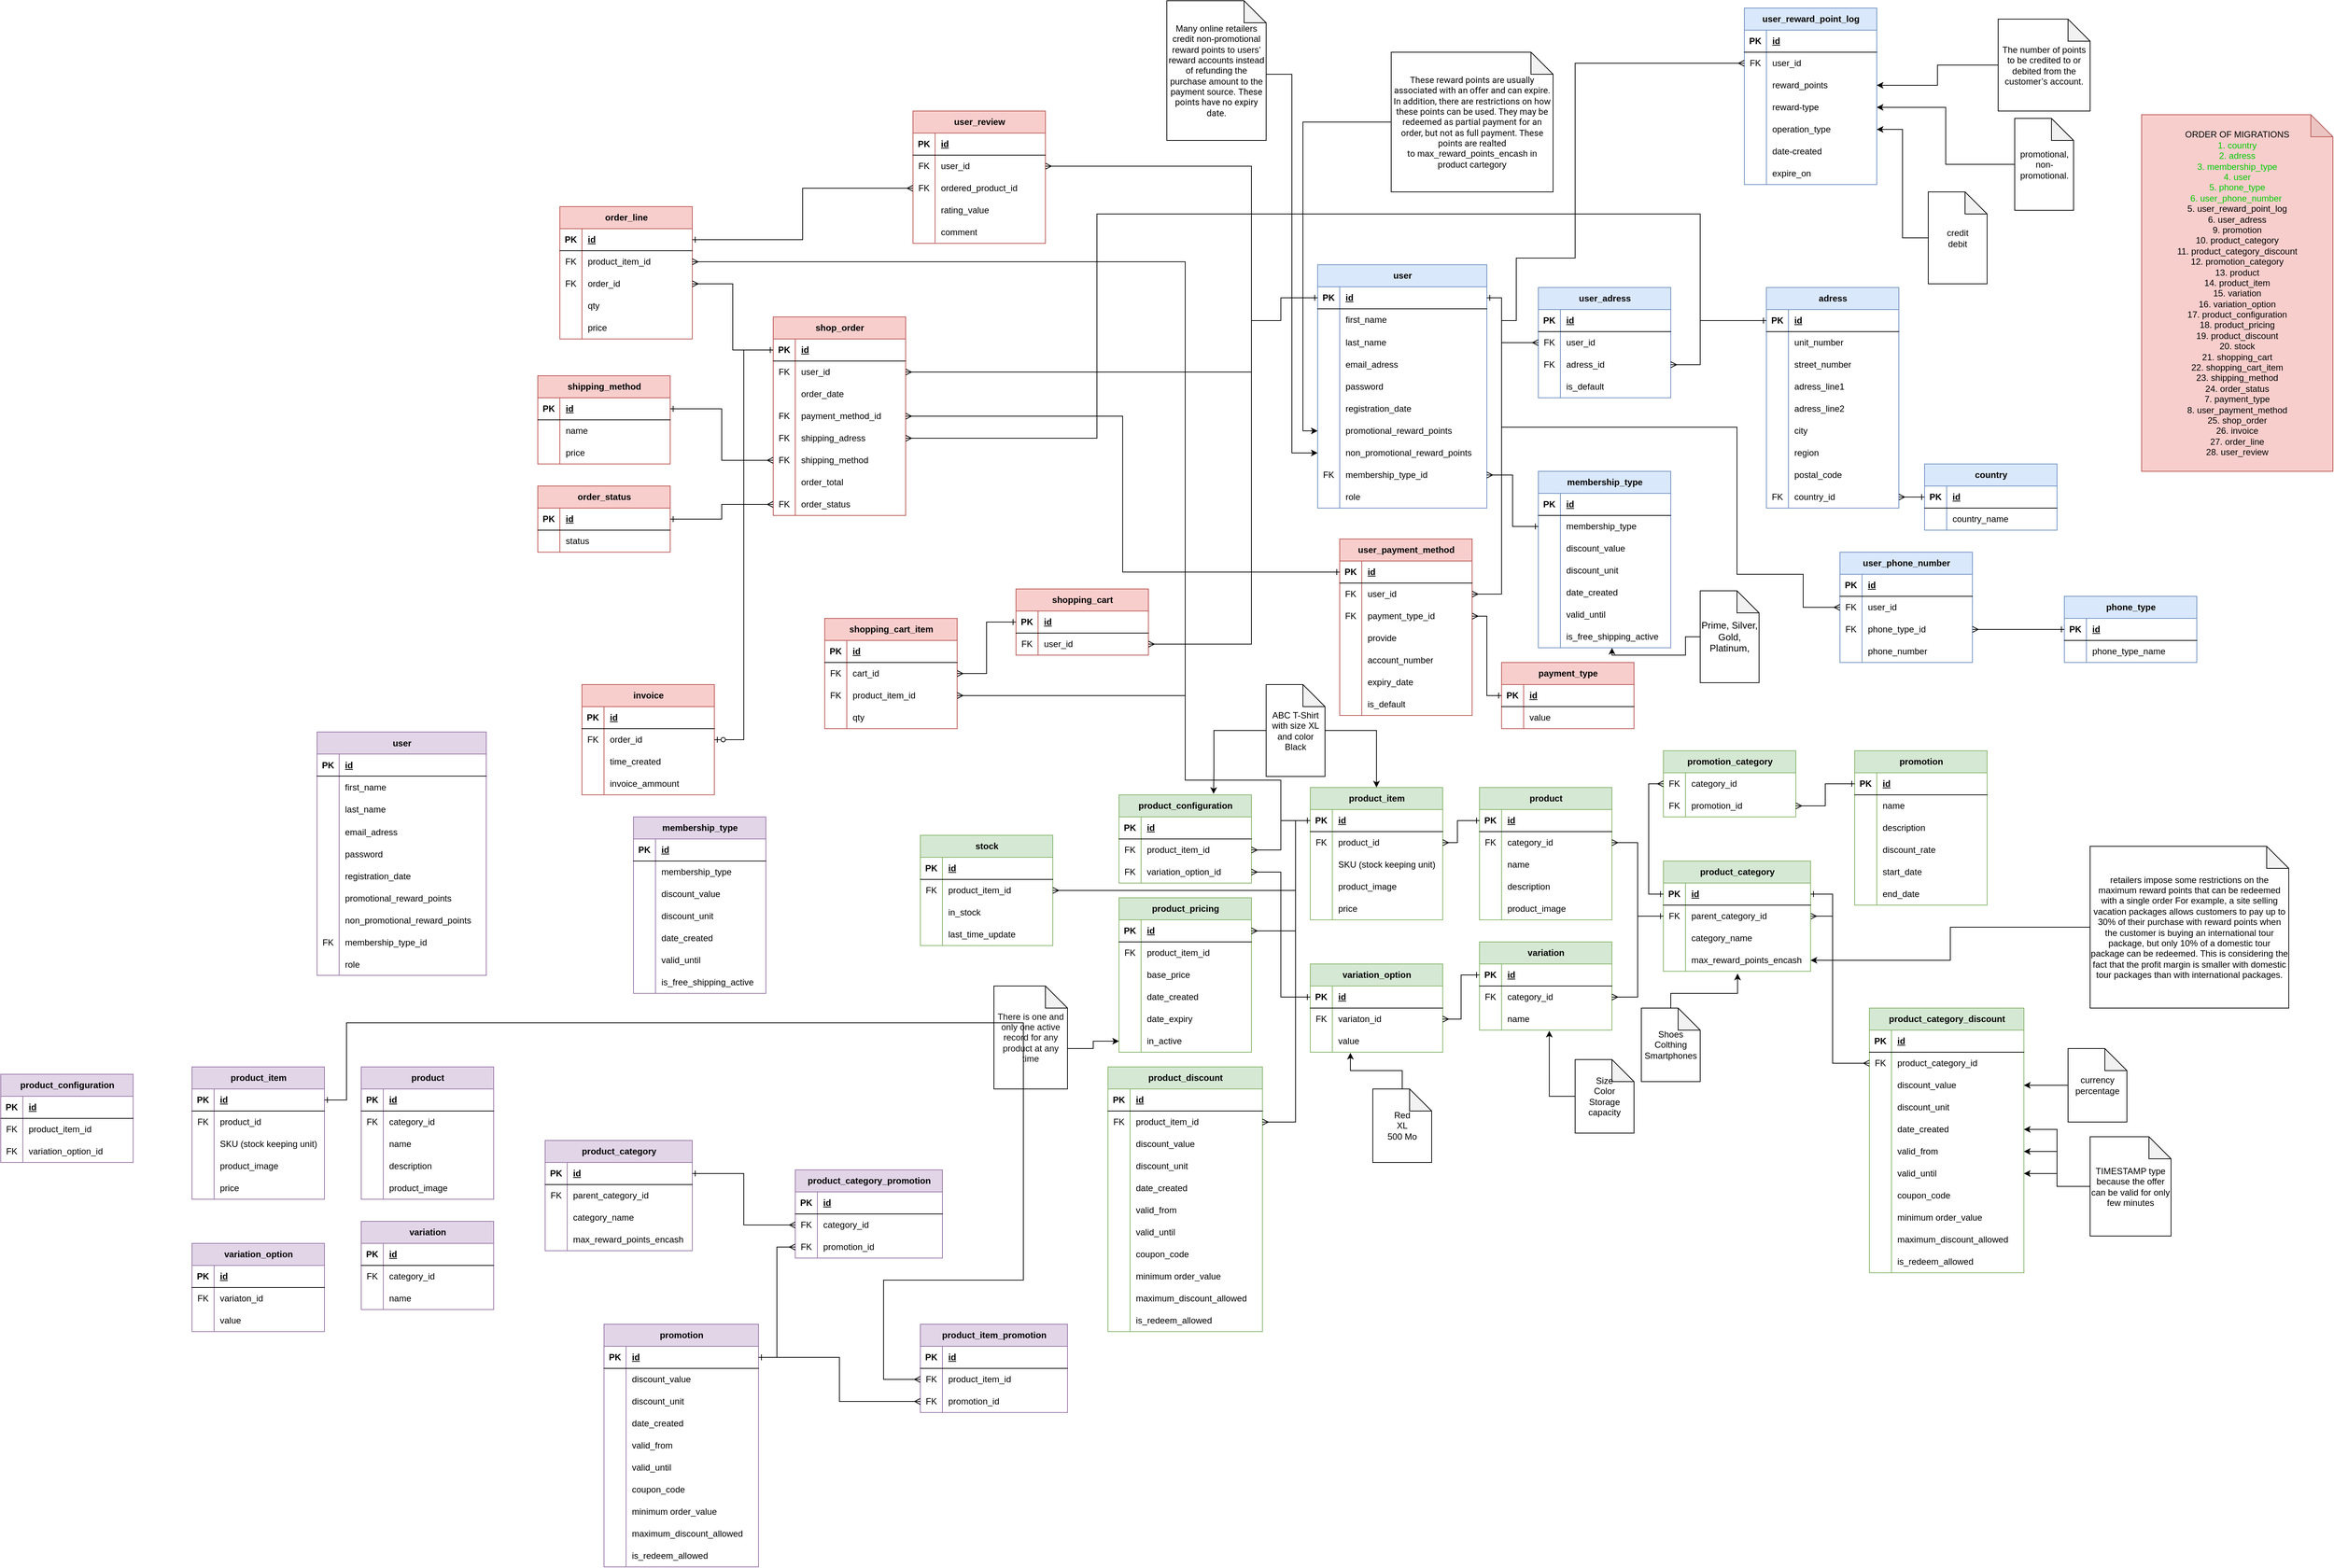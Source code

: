 <mxfile version="24.7.17">
  <diagram name="Page-1" id="uhg0Zwt1VI-KVjr3YC5X">
    <mxGraphModel dx="2085" dy="1755" grid="1" gridSize="10" guides="1" tooltips="1" connect="1" arrows="1" fold="1" page="1" pageScale="1" pageWidth="850" pageHeight="1100" math="0" shadow="0">
      <root>
        <mxCell id="0" />
        <mxCell id="1" parent="0" />
        <mxCell id="r9cXvxGOSnkEm3eOcv8V-203" style="edgeStyle=orthogonalEdgeStyle;rounded=0;orthogonalLoop=1;jettySize=auto;html=1;exitX=1;exitY=0.5;exitDx=0;exitDy=0;entryX=1;entryY=0.5;entryDx=0;entryDy=0;startArrow=ERone;startFill=0;endArrow=ERmany;endFill=0;" parent="1" source="r9cXvxGOSnkEm3eOcv8V-158" target="r9cXvxGOSnkEm3eOcv8V-161" edge="1">
          <mxGeometry relative="1" as="geometry">
            <Array as="points">
              <mxPoint x="1820" y="645" />
              <mxPoint x="1820" y="675" />
            </Array>
          </mxGeometry>
        </mxCell>
        <mxCell id="r9cXvxGOSnkEm3eOcv8V-26" value="user" style="shape=table;startSize=30;container=1;collapsible=1;childLayout=tableLayout;fixedRows=1;rowLines=0;fontStyle=1;align=center;resizeLast=1;html=1;fillColor=#dae8fc;strokeColor=#6c8ebf;" parent="1" vertex="1">
          <mxGeometry x="1120" y="-211" width="230" height="331.0" as="geometry" />
        </mxCell>
        <mxCell id="r9cXvxGOSnkEm3eOcv8V-27" value="" style="shape=tableRow;horizontal=0;startSize=0;swimlaneHead=0;swimlaneBody=0;fillColor=none;collapsible=0;dropTarget=0;points=[[0,0.5],[1,0.5]];portConstraint=eastwest;top=0;left=0;right=0;bottom=1;" parent="r9cXvxGOSnkEm3eOcv8V-26" vertex="1">
          <mxGeometry y="30" width="230" height="30" as="geometry" />
        </mxCell>
        <mxCell id="r9cXvxGOSnkEm3eOcv8V-28" value="PK" style="shape=partialRectangle;connectable=0;fillColor=none;top=0;left=0;bottom=0;right=0;fontStyle=1;overflow=hidden;whiteSpace=wrap;html=1;" parent="r9cXvxGOSnkEm3eOcv8V-27" vertex="1">
          <mxGeometry width="30" height="30" as="geometry">
            <mxRectangle width="30" height="30" as="alternateBounds" />
          </mxGeometry>
        </mxCell>
        <mxCell id="r9cXvxGOSnkEm3eOcv8V-29" value="id" style="shape=partialRectangle;connectable=0;fillColor=none;top=0;left=0;bottom=0;right=0;align=left;spacingLeft=6;fontStyle=5;overflow=hidden;whiteSpace=wrap;html=1;" parent="r9cXvxGOSnkEm3eOcv8V-27" vertex="1">
          <mxGeometry x="30" width="200" height="30" as="geometry">
            <mxRectangle width="200" height="30" as="alternateBounds" />
          </mxGeometry>
        </mxCell>
        <mxCell id="r9cXvxGOSnkEm3eOcv8V-52" value="" style="shape=tableRow;horizontal=0;startSize=0;swimlaneHead=0;swimlaneBody=0;fillColor=none;collapsible=0;dropTarget=0;points=[[0,0.5],[1,0.5]];portConstraint=eastwest;top=0;left=0;right=0;bottom=0;" parent="r9cXvxGOSnkEm3eOcv8V-26" vertex="1">
          <mxGeometry y="60" width="230" height="30" as="geometry" />
        </mxCell>
        <mxCell id="r9cXvxGOSnkEm3eOcv8V-53" value="" style="shape=partialRectangle;connectable=0;fillColor=none;top=0;left=0;bottom=0;right=0;editable=1;overflow=hidden;whiteSpace=wrap;html=1;" parent="r9cXvxGOSnkEm3eOcv8V-52" vertex="1">
          <mxGeometry width="30" height="30" as="geometry">
            <mxRectangle width="30" height="30" as="alternateBounds" />
          </mxGeometry>
        </mxCell>
        <mxCell id="r9cXvxGOSnkEm3eOcv8V-54" value="first_name" style="shape=partialRectangle;connectable=0;fillColor=none;top=0;left=0;bottom=0;right=0;align=left;spacingLeft=6;overflow=hidden;whiteSpace=wrap;html=1;" parent="r9cXvxGOSnkEm3eOcv8V-52" vertex="1">
          <mxGeometry x="30" width="200" height="30" as="geometry">
            <mxRectangle width="200" height="30" as="alternateBounds" />
          </mxGeometry>
        </mxCell>
        <mxCell id="r9cXvxGOSnkEm3eOcv8V-55" value="" style="shape=tableRow;horizontal=0;startSize=0;swimlaneHead=0;swimlaneBody=0;fillColor=none;collapsible=0;dropTarget=0;points=[[0,0.5],[1,0.5]];portConstraint=eastwest;top=0;left=0;right=0;bottom=0;" parent="r9cXvxGOSnkEm3eOcv8V-26" vertex="1">
          <mxGeometry y="90" width="230" height="31" as="geometry" />
        </mxCell>
        <mxCell id="r9cXvxGOSnkEm3eOcv8V-56" value="" style="shape=partialRectangle;connectable=0;fillColor=none;top=0;left=0;bottom=0;right=0;editable=1;overflow=hidden;whiteSpace=wrap;html=1;" parent="r9cXvxGOSnkEm3eOcv8V-55" vertex="1">
          <mxGeometry width="30" height="31" as="geometry">
            <mxRectangle width="30" height="31" as="alternateBounds" />
          </mxGeometry>
        </mxCell>
        <mxCell id="r9cXvxGOSnkEm3eOcv8V-57" value="last_name" style="shape=partialRectangle;connectable=0;fillColor=none;top=0;left=0;bottom=0;right=0;align=left;spacingLeft=6;overflow=hidden;whiteSpace=wrap;html=1;" parent="r9cXvxGOSnkEm3eOcv8V-55" vertex="1">
          <mxGeometry x="30" width="200" height="31" as="geometry">
            <mxRectangle width="200" height="31" as="alternateBounds" />
          </mxGeometry>
        </mxCell>
        <mxCell id="r9cXvxGOSnkEm3eOcv8V-30" value="" style="shape=tableRow;horizontal=0;startSize=0;swimlaneHead=0;swimlaneBody=0;fillColor=none;collapsible=0;dropTarget=0;points=[[0,0.5],[1,0.5]];portConstraint=eastwest;top=0;left=0;right=0;bottom=0;" parent="r9cXvxGOSnkEm3eOcv8V-26" vertex="1">
          <mxGeometry y="121" width="230" height="30" as="geometry" />
        </mxCell>
        <mxCell id="r9cXvxGOSnkEm3eOcv8V-31" value="" style="shape=partialRectangle;connectable=0;fillColor=none;top=0;left=0;bottom=0;right=0;editable=1;overflow=hidden;whiteSpace=wrap;html=1;" parent="r9cXvxGOSnkEm3eOcv8V-30" vertex="1">
          <mxGeometry width="30" height="30" as="geometry">
            <mxRectangle width="30" height="30" as="alternateBounds" />
          </mxGeometry>
        </mxCell>
        <mxCell id="r9cXvxGOSnkEm3eOcv8V-32" value="email_adress" style="shape=partialRectangle;connectable=0;fillColor=none;top=0;left=0;bottom=0;right=0;align=left;spacingLeft=6;overflow=hidden;whiteSpace=wrap;html=1;" parent="r9cXvxGOSnkEm3eOcv8V-30" vertex="1">
          <mxGeometry x="30" width="200" height="30" as="geometry">
            <mxRectangle width="200" height="30" as="alternateBounds" />
          </mxGeometry>
        </mxCell>
        <mxCell id="Hm6dWpJ6eOwnogD7MvKJ-130" value="" style="shape=tableRow;horizontal=0;startSize=0;swimlaneHead=0;swimlaneBody=0;fillColor=none;collapsible=0;dropTarget=0;points=[[0,0.5],[1,0.5]];portConstraint=eastwest;top=0;left=0;right=0;bottom=0;" parent="r9cXvxGOSnkEm3eOcv8V-26" vertex="1">
          <mxGeometry y="151" width="230" height="30" as="geometry" />
        </mxCell>
        <mxCell id="Hm6dWpJ6eOwnogD7MvKJ-131" value="" style="shape=partialRectangle;connectable=0;fillColor=none;top=0;left=0;bottom=0;right=0;editable=1;overflow=hidden;whiteSpace=wrap;html=1;" parent="Hm6dWpJ6eOwnogD7MvKJ-130" vertex="1">
          <mxGeometry width="30" height="30" as="geometry">
            <mxRectangle width="30" height="30" as="alternateBounds" />
          </mxGeometry>
        </mxCell>
        <mxCell id="Hm6dWpJ6eOwnogD7MvKJ-132" value="password" style="shape=partialRectangle;connectable=0;fillColor=none;top=0;left=0;bottom=0;right=0;align=left;spacingLeft=6;overflow=hidden;whiteSpace=wrap;html=1;" parent="Hm6dWpJ6eOwnogD7MvKJ-130" vertex="1">
          <mxGeometry x="30" width="200" height="30" as="geometry">
            <mxRectangle width="200" height="30" as="alternateBounds" />
          </mxGeometry>
        </mxCell>
        <mxCell id="r9cXvxGOSnkEm3eOcv8V-36" value="" style="shape=tableRow;horizontal=0;startSize=0;swimlaneHead=0;swimlaneBody=0;fillColor=none;collapsible=0;dropTarget=0;points=[[0,0.5],[1,0.5]];portConstraint=eastwest;top=0;left=0;right=0;bottom=0;" parent="r9cXvxGOSnkEm3eOcv8V-26" vertex="1">
          <mxGeometry y="181" width="230" height="30" as="geometry" />
        </mxCell>
        <mxCell id="r9cXvxGOSnkEm3eOcv8V-37" value="" style="shape=partialRectangle;connectable=0;fillColor=none;top=0;left=0;bottom=0;right=0;editable=1;overflow=hidden;whiteSpace=wrap;html=1;" parent="r9cXvxGOSnkEm3eOcv8V-36" vertex="1">
          <mxGeometry width="30" height="30" as="geometry">
            <mxRectangle width="30" height="30" as="alternateBounds" />
          </mxGeometry>
        </mxCell>
        <mxCell id="r9cXvxGOSnkEm3eOcv8V-38" value="registration_date" style="shape=partialRectangle;connectable=0;fillColor=none;top=0;left=0;bottom=0;right=0;align=left;spacingLeft=6;overflow=hidden;whiteSpace=wrap;html=1;" parent="r9cXvxGOSnkEm3eOcv8V-36" vertex="1">
          <mxGeometry x="30" width="200" height="30" as="geometry">
            <mxRectangle width="200" height="30" as="alternateBounds" />
          </mxGeometry>
        </mxCell>
        <mxCell id="Hm6dWpJ6eOwnogD7MvKJ-185" value="" style="shape=tableRow;horizontal=0;startSize=0;swimlaneHead=0;swimlaneBody=0;fillColor=none;collapsible=0;dropTarget=0;points=[[0,0.5],[1,0.5]];portConstraint=eastwest;top=0;left=0;right=0;bottom=0;" parent="r9cXvxGOSnkEm3eOcv8V-26" vertex="1">
          <mxGeometry y="211" width="230" height="30" as="geometry" />
        </mxCell>
        <mxCell id="Hm6dWpJ6eOwnogD7MvKJ-186" value="" style="shape=partialRectangle;connectable=0;fillColor=none;top=0;left=0;bottom=0;right=0;editable=1;overflow=hidden;whiteSpace=wrap;html=1;" parent="Hm6dWpJ6eOwnogD7MvKJ-185" vertex="1">
          <mxGeometry width="30" height="30" as="geometry">
            <mxRectangle width="30" height="30" as="alternateBounds" />
          </mxGeometry>
        </mxCell>
        <mxCell id="Hm6dWpJ6eOwnogD7MvKJ-187" value="promotional_reward_points" style="shape=partialRectangle;connectable=0;fillColor=none;top=0;left=0;bottom=0;right=0;align=left;spacingLeft=6;overflow=hidden;whiteSpace=wrap;html=1;" parent="Hm6dWpJ6eOwnogD7MvKJ-185" vertex="1">
          <mxGeometry x="30" width="200" height="30" as="geometry">
            <mxRectangle width="200" height="30" as="alternateBounds" />
          </mxGeometry>
        </mxCell>
        <mxCell id="Hm6dWpJ6eOwnogD7MvKJ-188" value="" style="shape=tableRow;horizontal=0;startSize=0;swimlaneHead=0;swimlaneBody=0;fillColor=none;collapsible=0;dropTarget=0;points=[[0,0.5],[1,0.5]];portConstraint=eastwest;top=0;left=0;right=0;bottom=0;" parent="r9cXvxGOSnkEm3eOcv8V-26" vertex="1">
          <mxGeometry y="241" width="230" height="30" as="geometry" />
        </mxCell>
        <mxCell id="Hm6dWpJ6eOwnogD7MvKJ-189" value="" style="shape=partialRectangle;connectable=0;fillColor=none;top=0;left=0;bottom=0;right=0;editable=1;overflow=hidden;whiteSpace=wrap;html=1;" parent="Hm6dWpJ6eOwnogD7MvKJ-188" vertex="1">
          <mxGeometry width="30" height="30" as="geometry">
            <mxRectangle width="30" height="30" as="alternateBounds" />
          </mxGeometry>
        </mxCell>
        <mxCell id="Hm6dWpJ6eOwnogD7MvKJ-190" value="non_promotional_reward_points" style="shape=partialRectangle;connectable=0;fillColor=none;top=0;left=0;bottom=0;right=0;align=left;spacingLeft=6;overflow=hidden;whiteSpace=wrap;html=1;" parent="Hm6dWpJ6eOwnogD7MvKJ-188" vertex="1">
          <mxGeometry x="30" width="200" height="30" as="geometry">
            <mxRectangle width="200" height="30" as="alternateBounds" />
          </mxGeometry>
        </mxCell>
        <mxCell id="Hm6dWpJ6eOwnogD7MvKJ-191" value="" style="shape=tableRow;horizontal=0;startSize=0;swimlaneHead=0;swimlaneBody=0;fillColor=none;collapsible=0;dropTarget=0;points=[[0,0.5],[1,0.5]];portConstraint=eastwest;top=0;left=0;right=0;bottom=0;" parent="r9cXvxGOSnkEm3eOcv8V-26" vertex="1">
          <mxGeometry y="271" width="230" height="30" as="geometry" />
        </mxCell>
        <mxCell id="Hm6dWpJ6eOwnogD7MvKJ-192" value="FK" style="shape=partialRectangle;connectable=0;fillColor=none;top=0;left=0;bottom=0;right=0;editable=1;overflow=hidden;whiteSpace=wrap;html=1;" parent="Hm6dWpJ6eOwnogD7MvKJ-191" vertex="1">
          <mxGeometry width="30" height="30" as="geometry">
            <mxRectangle width="30" height="30" as="alternateBounds" />
          </mxGeometry>
        </mxCell>
        <mxCell id="Hm6dWpJ6eOwnogD7MvKJ-193" value="membership_type_id" style="shape=partialRectangle;connectable=0;fillColor=none;top=0;left=0;bottom=0;right=0;align=left;spacingLeft=6;overflow=hidden;whiteSpace=wrap;html=1;" parent="Hm6dWpJ6eOwnogD7MvKJ-191" vertex="1">
          <mxGeometry x="30" width="200" height="30" as="geometry">
            <mxRectangle width="200" height="30" as="alternateBounds" />
          </mxGeometry>
        </mxCell>
        <mxCell id="Hm6dWpJ6eOwnogD7MvKJ-322" value="" style="shape=tableRow;horizontal=0;startSize=0;swimlaneHead=0;swimlaneBody=0;fillColor=none;collapsible=0;dropTarget=0;points=[[0,0.5],[1,0.5]];portConstraint=eastwest;top=0;left=0;right=0;bottom=0;" parent="r9cXvxGOSnkEm3eOcv8V-26" vertex="1">
          <mxGeometry y="301" width="230" height="30" as="geometry" />
        </mxCell>
        <mxCell id="Hm6dWpJ6eOwnogD7MvKJ-323" value="" style="shape=partialRectangle;connectable=0;fillColor=none;top=0;left=0;bottom=0;right=0;editable=1;overflow=hidden;whiteSpace=wrap;html=1;" parent="Hm6dWpJ6eOwnogD7MvKJ-322" vertex="1">
          <mxGeometry width="30" height="30" as="geometry">
            <mxRectangle width="30" height="30" as="alternateBounds" />
          </mxGeometry>
        </mxCell>
        <mxCell id="Hm6dWpJ6eOwnogD7MvKJ-324" value="role" style="shape=partialRectangle;connectable=0;fillColor=none;top=0;left=0;bottom=0;right=0;align=left;spacingLeft=6;overflow=hidden;whiteSpace=wrap;html=1;" parent="Hm6dWpJ6eOwnogD7MvKJ-322" vertex="1">
          <mxGeometry x="30" width="200" height="30" as="geometry">
            <mxRectangle width="200" height="30" as="alternateBounds" />
          </mxGeometry>
        </mxCell>
        <mxCell id="r9cXvxGOSnkEm3eOcv8V-39" value="user_adress" style="shape=table;startSize=30;container=1;collapsible=1;childLayout=tableLayout;fixedRows=1;rowLines=0;fontStyle=1;align=center;resizeLast=1;html=1;fillColor=#dae8fc;strokeColor=#6c8ebf;" parent="1" vertex="1">
          <mxGeometry x="1420" y="-180" width="180" height="150" as="geometry" />
        </mxCell>
        <mxCell id="r9cXvxGOSnkEm3eOcv8V-40" value="" style="shape=tableRow;horizontal=0;startSize=0;swimlaneHead=0;swimlaneBody=0;fillColor=none;collapsible=0;dropTarget=0;points=[[0,0.5],[1,0.5]];portConstraint=eastwest;top=0;left=0;right=0;bottom=1;" parent="r9cXvxGOSnkEm3eOcv8V-39" vertex="1">
          <mxGeometry y="30" width="180" height="30" as="geometry" />
        </mxCell>
        <mxCell id="r9cXvxGOSnkEm3eOcv8V-41" value="PK" style="shape=partialRectangle;connectable=0;fillColor=none;top=0;left=0;bottom=0;right=0;fontStyle=1;overflow=hidden;whiteSpace=wrap;html=1;" parent="r9cXvxGOSnkEm3eOcv8V-40" vertex="1">
          <mxGeometry width="30" height="30" as="geometry">
            <mxRectangle width="30" height="30" as="alternateBounds" />
          </mxGeometry>
        </mxCell>
        <mxCell id="r9cXvxGOSnkEm3eOcv8V-42" value="id" style="shape=partialRectangle;connectable=0;fillColor=none;top=0;left=0;bottom=0;right=0;align=left;spacingLeft=6;fontStyle=5;overflow=hidden;whiteSpace=wrap;html=1;" parent="r9cXvxGOSnkEm3eOcv8V-40" vertex="1">
          <mxGeometry x="30" width="150" height="30" as="geometry">
            <mxRectangle width="150" height="30" as="alternateBounds" />
          </mxGeometry>
        </mxCell>
        <mxCell id="r9cXvxGOSnkEm3eOcv8V-43" value="" style="shape=tableRow;horizontal=0;startSize=0;swimlaneHead=0;swimlaneBody=0;collapsible=0;dropTarget=0;points=[[0,0.5],[1,0.5]];portConstraint=eastwest;top=0;left=0;right=0;bottom=0;fillColor=none;strokeColor=#0e8088;" parent="r9cXvxGOSnkEm3eOcv8V-39" vertex="1">
          <mxGeometry y="60" width="180" height="30" as="geometry" />
        </mxCell>
        <mxCell id="r9cXvxGOSnkEm3eOcv8V-44" value="FK" style="shape=partialRectangle;connectable=0;top=0;left=0;bottom=0;right=0;editable=1;overflow=hidden;whiteSpace=wrap;html=1;fillColor=none;" parent="r9cXvxGOSnkEm3eOcv8V-43" vertex="1">
          <mxGeometry width="30" height="30" as="geometry">
            <mxRectangle width="30" height="30" as="alternateBounds" />
          </mxGeometry>
        </mxCell>
        <mxCell id="r9cXvxGOSnkEm3eOcv8V-45" value="user_id" style="shape=partialRectangle;connectable=0;top=0;left=0;bottom=0;right=0;align=left;spacingLeft=6;overflow=hidden;whiteSpace=wrap;html=1;fillColor=none;" parent="r9cXvxGOSnkEm3eOcv8V-43" vertex="1">
          <mxGeometry x="30" width="150" height="30" as="geometry">
            <mxRectangle width="150" height="30" as="alternateBounds" />
          </mxGeometry>
        </mxCell>
        <mxCell id="r9cXvxGOSnkEm3eOcv8V-46" value="" style="shape=tableRow;horizontal=0;startSize=0;swimlaneHead=0;swimlaneBody=0;fillColor=none;collapsible=0;dropTarget=0;points=[[0,0.5],[1,0.5]];portConstraint=eastwest;top=0;left=0;right=0;bottom=0;" parent="r9cXvxGOSnkEm3eOcv8V-39" vertex="1">
          <mxGeometry y="90" width="180" height="30" as="geometry" />
        </mxCell>
        <mxCell id="r9cXvxGOSnkEm3eOcv8V-47" value="FK" style="shape=partialRectangle;connectable=0;fillColor=none;top=0;left=0;bottom=0;right=0;editable=1;overflow=hidden;whiteSpace=wrap;html=1;" parent="r9cXvxGOSnkEm3eOcv8V-46" vertex="1">
          <mxGeometry width="30" height="30" as="geometry">
            <mxRectangle width="30" height="30" as="alternateBounds" />
          </mxGeometry>
        </mxCell>
        <mxCell id="r9cXvxGOSnkEm3eOcv8V-48" value="adress_id" style="shape=partialRectangle;connectable=0;fillColor=none;top=0;left=0;bottom=0;right=0;align=left;spacingLeft=6;overflow=hidden;whiteSpace=wrap;html=1;" parent="r9cXvxGOSnkEm3eOcv8V-46" vertex="1">
          <mxGeometry x="30" width="150" height="30" as="geometry">
            <mxRectangle width="150" height="30" as="alternateBounds" />
          </mxGeometry>
        </mxCell>
        <mxCell id="r9cXvxGOSnkEm3eOcv8V-49" value="" style="shape=tableRow;horizontal=0;startSize=0;swimlaneHead=0;swimlaneBody=0;fillColor=none;collapsible=0;dropTarget=0;points=[[0,0.5],[1,0.5]];portConstraint=eastwest;top=0;left=0;right=0;bottom=0;" parent="r9cXvxGOSnkEm3eOcv8V-39" vertex="1">
          <mxGeometry y="120" width="180" height="30" as="geometry" />
        </mxCell>
        <mxCell id="r9cXvxGOSnkEm3eOcv8V-50" value="" style="shape=partialRectangle;connectable=0;fillColor=none;top=0;left=0;bottom=0;right=0;editable=1;overflow=hidden;whiteSpace=wrap;html=1;" parent="r9cXvxGOSnkEm3eOcv8V-49" vertex="1">
          <mxGeometry width="30" height="30" as="geometry">
            <mxRectangle width="30" height="30" as="alternateBounds" />
          </mxGeometry>
        </mxCell>
        <mxCell id="r9cXvxGOSnkEm3eOcv8V-51" value="is_default" style="shape=partialRectangle;connectable=0;fillColor=none;top=0;left=0;bottom=0;right=0;align=left;spacingLeft=6;overflow=hidden;whiteSpace=wrap;html=1;" parent="r9cXvxGOSnkEm3eOcv8V-49" vertex="1">
          <mxGeometry x="30" width="150" height="30" as="geometry">
            <mxRectangle width="150" height="30" as="alternateBounds" />
          </mxGeometry>
        </mxCell>
        <mxCell id="r9cXvxGOSnkEm3eOcv8V-58" value="adress" style="shape=table;startSize=30;container=1;collapsible=1;childLayout=tableLayout;fixedRows=1;rowLines=0;fontStyle=1;align=center;resizeLast=1;html=1;fillColor=#dae8fc;strokeColor=#6c8ebf;" parent="1" vertex="1">
          <mxGeometry x="1730" y="-180" width="180" height="300" as="geometry" />
        </mxCell>
        <mxCell id="r9cXvxGOSnkEm3eOcv8V-59" value="" style="shape=tableRow;horizontal=0;startSize=0;swimlaneHead=0;swimlaneBody=0;fillColor=none;collapsible=0;dropTarget=0;points=[[0,0.5],[1,0.5]];portConstraint=eastwest;top=0;left=0;right=0;bottom=1;" parent="r9cXvxGOSnkEm3eOcv8V-58" vertex="1">
          <mxGeometry y="30" width="180" height="30" as="geometry" />
        </mxCell>
        <mxCell id="r9cXvxGOSnkEm3eOcv8V-60" value="PK" style="shape=partialRectangle;connectable=0;fillColor=none;top=0;left=0;bottom=0;right=0;fontStyle=1;overflow=hidden;whiteSpace=wrap;html=1;" parent="r9cXvxGOSnkEm3eOcv8V-59" vertex="1">
          <mxGeometry width="30" height="30" as="geometry">
            <mxRectangle width="30" height="30" as="alternateBounds" />
          </mxGeometry>
        </mxCell>
        <mxCell id="r9cXvxGOSnkEm3eOcv8V-61" value="id" style="shape=partialRectangle;connectable=0;fillColor=none;top=0;left=0;bottom=0;right=0;align=left;spacingLeft=6;fontStyle=5;overflow=hidden;whiteSpace=wrap;html=1;" parent="r9cXvxGOSnkEm3eOcv8V-59" vertex="1">
          <mxGeometry x="30" width="150" height="30" as="geometry">
            <mxRectangle width="150" height="30" as="alternateBounds" />
          </mxGeometry>
        </mxCell>
        <mxCell id="r9cXvxGOSnkEm3eOcv8V-62" value="" style="shape=tableRow;horizontal=0;startSize=0;swimlaneHead=0;swimlaneBody=0;fillColor=none;collapsible=0;dropTarget=0;points=[[0,0.5],[1,0.5]];portConstraint=eastwest;top=0;left=0;right=0;bottom=0;" parent="r9cXvxGOSnkEm3eOcv8V-58" vertex="1">
          <mxGeometry y="60" width="180" height="30" as="geometry" />
        </mxCell>
        <mxCell id="r9cXvxGOSnkEm3eOcv8V-63" value="" style="shape=partialRectangle;connectable=0;fillColor=none;top=0;left=0;bottom=0;right=0;editable=1;overflow=hidden;whiteSpace=wrap;html=1;" parent="r9cXvxGOSnkEm3eOcv8V-62" vertex="1">
          <mxGeometry width="30" height="30" as="geometry">
            <mxRectangle width="30" height="30" as="alternateBounds" />
          </mxGeometry>
        </mxCell>
        <mxCell id="r9cXvxGOSnkEm3eOcv8V-64" value="unit_number" style="shape=partialRectangle;connectable=0;fillColor=none;top=0;left=0;bottom=0;right=0;align=left;spacingLeft=6;overflow=hidden;whiteSpace=wrap;html=1;" parent="r9cXvxGOSnkEm3eOcv8V-62" vertex="1">
          <mxGeometry x="30" width="150" height="30" as="geometry">
            <mxRectangle width="150" height="30" as="alternateBounds" />
          </mxGeometry>
        </mxCell>
        <mxCell id="r9cXvxGOSnkEm3eOcv8V-65" value="" style="shape=tableRow;horizontal=0;startSize=0;swimlaneHead=0;swimlaneBody=0;fillColor=none;collapsible=0;dropTarget=0;points=[[0,0.5],[1,0.5]];portConstraint=eastwest;top=0;left=0;right=0;bottom=0;" parent="r9cXvxGOSnkEm3eOcv8V-58" vertex="1">
          <mxGeometry y="90" width="180" height="30" as="geometry" />
        </mxCell>
        <mxCell id="r9cXvxGOSnkEm3eOcv8V-66" value="" style="shape=partialRectangle;connectable=0;fillColor=none;top=0;left=0;bottom=0;right=0;editable=1;overflow=hidden;whiteSpace=wrap;html=1;" parent="r9cXvxGOSnkEm3eOcv8V-65" vertex="1">
          <mxGeometry width="30" height="30" as="geometry">
            <mxRectangle width="30" height="30" as="alternateBounds" />
          </mxGeometry>
        </mxCell>
        <mxCell id="r9cXvxGOSnkEm3eOcv8V-67" value="street_number" style="shape=partialRectangle;connectable=0;fillColor=none;top=0;left=0;bottom=0;right=0;align=left;spacingLeft=6;overflow=hidden;whiteSpace=wrap;html=1;" parent="r9cXvxGOSnkEm3eOcv8V-65" vertex="1">
          <mxGeometry x="30" width="150" height="30" as="geometry">
            <mxRectangle width="150" height="30" as="alternateBounds" />
          </mxGeometry>
        </mxCell>
        <mxCell id="r9cXvxGOSnkEm3eOcv8V-68" value="" style="shape=tableRow;horizontal=0;startSize=0;swimlaneHead=0;swimlaneBody=0;fillColor=none;collapsible=0;dropTarget=0;points=[[0,0.5],[1,0.5]];portConstraint=eastwest;top=0;left=0;right=0;bottom=0;" parent="r9cXvxGOSnkEm3eOcv8V-58" vertex="1">
          <mxGeometry y="120" width="180" height="30" as="geometry" />
        </mxCell>
        <mxCell id="r9cXvxGOSnkEm3eOcv8V-69" value="" style="shape=partialRectangle;connectable=0;fillColor=none;top=0;left=0;bottom=0;right=0;editable=1;overflow=hidden;whiteSpace=wrap;html=1;" parent="r9cXvxGOSnkEm3eOcv8V-68" vertex="1">
          <mxGeometry width="30" height="30" as="geometry">
            <mxRectangle width="30" height="30" as="alternateBounds" />
          </mxGeometry>
        </mxCell>
        <mxCell id="r9cXvxGOSnkEm3eOcv8V-70" value="adress_line1" style="shape=partialRectangle;connectable=0;fillColor=none;top=0;left=0;bottom=0;right=0;align=left;spacingLeft=6;overflow=hidden;whiteSpace=wrap;html=1;" parent="r9cXvxGOSnkEm3eOcv8V-68" vertex="1">
          <mxGeometry x="30" width="150" height="30" as="geometry">
            <mxRectangle width="150" height="30" as="alternateBounds" />
          </mxGeometry>
        </mxCell>
        <mxCell id="r9cXvxGOSnkEm3eOcv8V-71" value="" style="shape=tableRow;horizontal=0;startSize=0;swimlaneHead=0;swimlaneBody=0;fillColor=none;collapsible=0;dropTarget=0;points=[[0,0.5],[1,0.5]];portConstraint=eastwest;top=0;left=0;right=0;bottom=0;" parent="r9cXvxGOSnkEm3eOcv8V-58" vertex="1">
          <mxGeometry y="150" width="180" height="30" as="geometry" />
        </mxCell>
        <mxCell id="r9cXvxGOSnkEm3eOcv8V-72" value="" style="shape=partialRectangle;connectable=0;fillColor=none;top=0;left=0;bottom=0;right=0;editable=1;overflow=hidden;whiteSpace=wrap;html=1;" parent="r9cXvxGOSnkEm3eOcv8V-71" vertex="1">
          <mxGeometry width="30" height="30" as="geometry">
            <mxRectangle width="30" height="30" as="alternateBounds" />
          </mxGeometry>
        </mxCell>
        <mxCell id="r9cXvxGOSnkEm3eOcv8V-73" value="adress_line2" style="shape=partialRectangle;connectable=0;fillColor=none;top=0;left=0;bottom=0;right=0;align=left;spacingLeft=6;overflow=hidden;whiteSpace=wrap;html=1;" parent="r9cXvxGOSnkEm3eOcv8V-71" vertex="1">
          <mxGeometry x="30" width="150" height="30" as="geometry">
            <mxRectangle width="150" height="30" as="alternateBounds" />
          </mxGeometry>
        </mxCell>
        <mxCell id="r9cXvxGOSnkEm3eOcv8V-74" value="" style="shape=tableRow;horizontal=0;startSize=0;swimlaneHead=0;swimlaneBody=0;fillColor=none;collapsible=0;dropTarget=0;points=[[0,0.5],[1,0.5]];portConstraint=eastwest;top=0;left=0;right=0;bottom=0;" parent="r9cXvxGOSnkEm3eOcv8V-58" vertex="1">
          <mxGeometry y="180" width="180" height="30" as="geometry" />
        </mxCell>
        <mxCell id="r9cXvxGOSnkEm3eOcv8V-75" value="" style="shape=partialRectangle;connectable=0;fillColor=none;top=0;left=0;bottom=0;right=0;editable=1;overflow=hidden;whiteSpace=wrap;html=1;" parent="r9cXvxGOSnkEm3eOcv8V-74" vertex="1">
          <mxGeometry width="30" height="30" as="geometry">
            <mxRectangle width="30" height="30" as="alternateBounds" />
          </mxGeometry>
        </mxCell>
        <mxCell id="r9cXvxGOSnkEm3eOcv8V-76" value="city" style="shape=partialRectangle;connectable=0;fillColor=none;top=0;left=0;bottom=0;right=0;align=left;spacingLeft=6;overflow=hidden;whiteSpace=wrap;html=1;" parent="r9cXvxGOSnkEm3eOcv8V-74" vertex="1">
          <mxGeometry x="30" width="150" height="30" as="geometry">
            <mxRectangle width="150" height="30" as="alternateBounds" />
          </mxGeometry>
        </mxCell>
        <mxCell id="r9cXvxGOSnkEm3eOcv8V-77" value="" style="shape=tableRow;horizontal=0;startSize=0;swimlaneHead=0;swimlaneBody=0;fillColor=none;collapsible=0;dropTarget=0;points=[[0,0.5],[1,0.5]];portConstraint=eastwest;top=0;left=0;right=0;bottom=0;" parent="r9cXvxGOSnkEm3eOcv8V-58" vertex="1">
          <mxGeometry y="210" width="180" height="30" as="geometry" />
        </mxCell>
        <mxCell id="r9cXvxGOSnkEm3eOcv8V-78" value="" style="shape=partialRectangle;connectable=0;fillColor=none;top=0;left=0;bottom=0;right=0;editable=1;overflow=hidden;whiteSpace=wrap;html=1;" parent="r9cXvxGOSnkEm3eOcv8V-77" vertex="1">
          <mxGeometry width="30" height="30" as="geometry">
            <mxRectangle width="30" height="30" as="alternateBounds" />
          </mxGeometry>
        </mxCell>
        <mxCell id="r9cXvxGOSnkEm3eOcv8V-79" value="region" style="shape=partialRectangle;connectable=0;fillColor=none;top=0;left=0;bottom=0;right=0;align=left;spacingLeft=6;overflow=hidden;whiteSpace=wrap;html=1;" parent="r9cXvxGOSnkEm3eOcv8V-77" vertex="1">
          <mxGeometry x="30" width="150" height="30" as="geometry">
            <mxRectangle width="150" height="30" as="alternateBounds" />
          </mxGeometry>
        </mxCell>
        <mxCell id="r9cXvxGOSnkEm3eOcv8V-80" value="" style="shape=tableRow;horizontal=0;startSize=0;swimlaneHead=0;swimlaneBody=0;fillColor=none;collapsible=0;dropTarget=0;points=[[0,0.5],[1,0.5]];portConstraint=eastwest;top=0;left=0;right=0;bottom=0;" parent="r9cXvxGOSnkEm3eOcv8V-58" vertex="1">
          <mxGeometry y="240" width="180" height="30" as="geometry" />
        </mxCell>
        <mxCell id="r9cXvxGOSnkEm3eOcv8V-81" value="" style="shape=partialRectangle;connectable=0;fillColor=none;top=0;left=0;bottom=0;right=0;editable=1;overflow=hidden;whiteSpace=wrap;html=1;" parent="r9cXvxGOSnkEm3eOcv8V-80" vertex="1">
          <mxGeometry width="30" height="30" as="geometry">
            <mxRectangle width="30" height="30" as="alternateBounds" />
          </mxGeometry>
        </mxCell>
        <mxCell id="r9cXvxGOSnkEm3eOcv8V-82" value="postal_code" style="shape=partialRectangle;connectable=0;fillColor=none;top=0;left=0;bottom=0;right=0;align=left;spacingLeft=6;overflow=hidden;whiteSpace=wrap;html=1;" parent="r9cXvxGOSnkEm3eOcv8V-80" vertex="1">
          <mxGeometry x="30" width="150" height="30" as="geometry">
            <mxRectangle width="150" height="30" as="alternateBounds" />
          </mxGeometry>
        </mxCell>
        <mxCell id="r9cXvxGOSnkEm3eOcv8V-83" value="" style="shape=tableRow;horizontal=0;startSize=0;swimlaneHead=0;swimlaneBody=0;fillColor=none;collapsible=0;dropTarget=0;points=[[0,0.5],[1,0.5]];portConstraint=eastwest;top=0;left=0;right=0;bottom=0;" parent="r9cXvxGOSnkEm3eOcv8V-58" vertex="1">
          <mxGeometry y="270" width="180" height="30" as="geometry" />
        </mxCell>
        <mxCell id="r9cXvxGOSnkEm3eOcv8V-84" value="FK" style="shape=partialRectangle;connectable=0;fillColor=none;top=0;left=0;bottom=0;right=0;editable=1;overflow=hidden;whiteSpace=wrap;html=1;" parent="r9cXvxGOSnkEm3eOcv8V-83" vertex="1">
          <mxGeometry width="30" height="30" as="geometry">
            <mxRectangle width="30" height="30" as="alternateBounds" />
          </mxGeometry>
        </mxCell>
        <mxCell id="r9cXvxGOSnkEm3eOcv8V-85" value="country_id" style="shape=partialRectangle;connectable=0;fillColor=none;top=0;left=0;bottom=0;right=0;align=left;spacingLeft=6;overflow=hidden;whiteSpace=wrap;html=1;" parent="r9cXvxGOSnkEm3eOcv8V-83" vertex="1">
          <mxGeometry x="30" width="150" height="30" as="geometry">
            <mxRectangle width="150" height="30" as="alternateBounds" />
          </mxGeometry>
        </mxCell>
        <mxCell id="r9cXvxGOSnkEm3eOcv8V-86" style="edgeStyle=orthogonalEdgeStyle;rounded=0;orthogonalLoop=1;jettySize=auto;html=1;exitX=1;exitY=0.5;exitDx=0;exitDy=0;endArrow=ERmany;endFill=0;startArrow=ERone;startFill=0;entryX=0;entryY=0.5;entryDx=0;entryDy=0;" parent="1" source="r9cXvxGOSnkEm3eOcv8V-27" target="r9cXvxGOSnkEm3eOcv8V-43" edge="1">
          <mxGeometry relative="1" as="geometry">
            <mxPoint x="1390" y="-200" as="targetPoint" />
            <Array as="points">
              <mxPoint x="1370" y="-166" />
              <mxPoint x="1370" y="-105" />
            </Array>
          </mxGeometry>
        </mxCell>
        <mxCell id="r9cXvxGOSnkEm3eOcv8V-87" style="edgeStyle=orthogonalEdgeStyle;rounded=0;orthogonalLoop=1;jettySize=auto;html=1;exitX=0;exitY=0.5;exitDx=0;exitDy=0;entryX=1;entryY=0.5;entryDx=0;entryDy=0;startArrow=ERone;startFill=0;endArrow=ERmany;endFill=0;" parent="1" source="r9cXvxGOSnkEm3eOcv8V-59" target="r9cXvxGOSnkEm3eOcv8V-46" edge="1">
          <mxGeometry relative="1" as="geometry">
            <Array as="points">
              <mxPoint x="1640" y="-135" />
              <mxPoint x="1640" y="-75" />
            </Array>
          </mxGeometry>
        </mxCell>
        <mxCell id="r9cXvxGOSnkEm3eOcv8V-88" value="country" style="shape=table;startSize=30;container=1;collapsible=1;childLayout=tableLayout;fixedRows=1;rowLines=0;fontStyle=1;align=center;resizeLast=1;html=1;fillColor=#dae8fc;strokeColor=#6c8ebf;" parent="1" vertex="1">
          <mxGeometry x="1945" y="60" width="180" height="90" as="geometry" />
        </mxCell>
        <mxCell id="r9cXvxGOSnkEm3eOcv8V-89" value="" style="shape=tableRow;horizontal=0;startSize=0;swimlaneHead=0;swimlaneBody=0;fillColor=none;collapsible=0;dropTarget=0;points=[[0,0.5],[1,0.5]];portConstraint=eastwest;top=0;left=0;right=0;bottom=1;" parent="r9cXvxGOSnkEm3eOcv8V-88" vertex="1">
          <mxGeometry y="30" width="180" height="30" as="geometry" />
        </mxCell>
        <mxCell id="r9cXvxGOSnkEm3eOcv8V-90" value="PK" style="shape=partialRectangle;connectable=0;fillColor=none;top=0;left=0;bottom=0;right=0;fontStyle=1;overflow=hidden;whiteSpace=wrap;html=1;" parent="r9cXvxGOSnkEm3eOcv8V-89" vertex="1">
          <mxGeometry width="30" height="30" as="geometry">
            <mxRectangle width="30" height="30" as="alternateBounds" />
          </mxGeometry>
        </mxCell>
        <mxCell id="r9cXvxGOSnkEm3eOcv8V-91" value="id" style="shape=partialRectangle;connectable=0;fillColor=none;top=0;left=0;bottom=0;right=0;align=left;spacingLeft=6;fontStyle=5;overflow=hidden;whiteSpace=wrap;html=1;" parent="r9cXvxGOSnkEm3eOcv8V-89" vertex="1">
          <mxGeometry x="30" width="150" height="30" as="geometry">
            <mxRectangle width="150" height="30" as="alternateBounds" />
          </mxGeometry>
        </mxCell>
        <mxCell id="r9cXvxGOSnkEm3eOcv8V-92" value="" style="shape=tableRow;horizontal=0;startSize=0;swimlaneHead=0;swimlaneBody=0;fillColor=none;collapsible=0;dropTarget=0;points=[[0,0.5],[1,0.5]];portConstraint=eastwest;top=0;left=0;right=0;bottom=0;" parent="r9cXvxGOSnkEm3eOcv8V-88" vertex="1">
          <mxGeometry y="60" width="180" height="30" as="geometry" />
        </mxCell>
        <mxCell id="r9cXvxGOSnkEm3eOcv8V-93" value="" style="shape=partialRectangle;connectable=0;fillColor=none;top=0;left=0;bottom=0;right=0;editable=1;overflow=hidden;whiteSpace=wrap;html=1;" parent="r9cXvxGOSnkEm3eOcv8V-92" vertex="1">
          <mxGeometry width="30" height="30" as="geometry">
            <mxRectangle width="30" height="30" as="alternateBounds" />
          </mxGeometry>
        </mxCell>
        <mxCell id="r9cXvxGOSnkEm3eOcv8V-94" value="country_name" style="shape=partialRectangle;connectable=0;fillColor=none;top=0;left=0;bottom=0;right=0;align=left;spacingLeft=6;overflow=hidden;whiteSpace=wrap;html=1;" parent="r9cXvxGOSnkEm3eOcv8V-92" vertex="1">
          <mxGeometry x="30" width="150" height="30" as="geometry">
            <mxRectangle width="150" height="30" as="alternateBounds" />
          </mxGeometry>
        </mxCell>
        <mxCell id="r9cXvxGOSnkEm3eOcv8V-101" style="edgeStyle=orthogonalEdgeStyle;rounded=0;orthogonalLoop=1;jettySize=auto;html=1;endArrow=ERmany;endFill=0;startArrow=ERone;startFill=0;entryX=1;entryY=0.5;entryDx=0;entryDy=0;exitX=0;exitY=0.5;exitDx=0;exitDy=0;" parent="1" source="r9cXvxGOSnkEm3eOcv8V-89" target="r9cXvxGOSnkEm3eOcv8V-83" edge="1">
          <mxGeometry relative="1" as="geometry">
            <mxPoint x="2035" y="-20" as="sourcePoint" />
            <mxPoint x="2100" y="-40" as="targetPoint" />
          </mxGeometry>
        </mxCell>
        <mxCell id="r9cXvxGOSnkEm3eOcv8V-102" value="user_payment_method" style="shape=table;startSize=30;container=1;collapsible=1;childLayout=tableLayout;fixedRows=1;rowLines=0;fontStyle=1;align=center;resizeLast=1;html=1;fillColor=#f8cecc;strokeColor=#b85450;" parent="1" vertex="1">
          <mxGeometry x="1150" y="162" width="180" height="240" as="geometry" />
        </mxCell>
        <mxCell id="r9cXvxGOSnkEm3eOcv8V-103" value="" style="shape=tableRow;horizontal=0;startSize=0;swimlaneHead=0;swimlaneBody=0;fillColor=none;collapsible=0;dropTarget=0;points=[[0,0.5],[1,0.5]];portConstraint=eastwest;top=0;left=0;right=0;bottom=1;" parent="r9cXvxGOSnkEm3eOcv8V-102" vertex="1">
          <mxGeometry y="30" width="180" height="30" as="geometry" />
        </mxCell>
        <mxCell id="r9cXvxGOSnkEm3eOcv8V-104" value="PK" style="shape=partialRectangle;connectable=0;fillColor=none;top=0;left=0;bottom=0;right=0;fontStyle=1;overflow=hidden;whiteSpace=wrap;html=1;" parent="r9cXvxGOSnkEm3eOcv8V-103" vertex="1">
          <mxGeometry width="30" height="30" as="geometry">
            <mxRectangle width="30" height="30" as="alternateBounds" />
          </mxGeometry>
        </mxCell>
        <mxCell id="r9cXvxGOSnkEm3eOcv8V-105" value="id" style="shape=partialRectangle;connectable=0;fillColor=none;top=0;left=0;bottom=0;right=0;align=left;spacingLeft=6;fontStyle=5;overflow=hidden;whiteSpace=wrap;html=1;" parent="r9cXvxGOSnkEm3eOcv8V-103" vertex="1">
          <mxGeometry x="30" width="150" height="30" as="geometry">
            <mxRectangle width="150" height="30" as="alternateBounds" />
          </mxGeometry>
        </mxCell>
        <mxCell id="r9cXvxGOSnkEm3eOcv8V-106" value="" style="shape=tableRow;horizontal=0;startSize=0;swimlaneHead=0;swimlaneBody=0;fillColor=none;collapsible=0;dropTarget=0;points=[[0,0.5],[1,0.5]];portConstraint=eastwest;top=0;left=0;right=0;bottom=0;" parent="r9cXvxGOSnkEm3eOcv8V-102" vertex="1">
          <mxGeometry y="60" width="180" height="30" as="geometry" />
        </mxCell>
        <mxCell id="r9cXvxGOSnkEm3eOcv8V-107" value="FK" style="shape=partialRectangle;connectable=0;fillColor=none;top=0;left=0;bottom=0;right=0;editable=1;overflow=hidden;whiteSpace=wrap;html=1;" parent="r9cXvxGOSnkEm3eOcv8V-106" vertex="1">
          <mxGeometry width="30" height="30" as="geometry">
            <mxRectangle width="30" height="30" as="alternateBounds" />
          </mxGeometry>
        </mxCell>
        <mxCell id="r9cXvxGOSnkEm3eOcv8V-108" value="user_id" style="shape=partialRectangle;connectable=0;fillColor=none;top=0;left=0;bottom=0;right=0;align=left;spacingLeft=6;overflow=hidden;whiteSpace=wrap;html=1;" parent="r9cXvxGOSnkEm3eOcv8V-106" vertex="1">
          <mxGeometry x="30" width="150" height="30" as="geometry">
            <mxRectangle width="150" height="30" as="alternateBounds" />
          </mxGeometry>
        </mxCell>
        <mxCell id="r9cXvxGOSnkEm3eOcv8V-109" value="" style="shape=tableRow;horizontal=0;startSize=0;swimlaneHead=0;swimlaneBody=0;fillColor=none;collapsible=0;dropTarget=0;points=[[0,0.5],[1,0.5]];portConstraint=eastwest;top=0;left=0;right=0;bottom=0;" parent="r9cXvxGOSnkEm3eOcv8V-102" vertex="1">
          <mxGeometry y="90" width="180" height="30" as="geometry" />
        </mxCell>
        <mxCell id="r9cXvxGOSnkEm3eOcv8V-110" value="FK" style="shape=partialRectangle;connectable=0;fillColor=none;top=0;left=0;bottom=0;right=0;editable=1;overflow=hidden;whiteSpace=wrap;html=1;" parent="r9cXvxGOSnkEm3eOcv8V-109" vertex="1">
          <mxGeometry width="30" height="30" as="geometry">
            <mxRectangle width="30" height="30" as="alternateBounds" />
          </mxGeometry>
        </mxCell>
        <mxCell id="r9cXvxGOSnkEm3eOcv8V-111" value="payment_type_id" style="shape=partialRectangle;connectable=0;fillColor=none;top=0;left=0;bottom=0;right=0;align=left;spacingLeft=6;overflow=hidden;whiteSpace=wrap;html=1;" parent="r9cXvxGOSnkEm3eOcv8V-109" vertex="1">
          <mxGeometry x="30" width="150" height="30" as="geometry">
            <mxRectangle width="150" height="30" as="alternateBounds" />
          </mxGeometry>
        </mxCell>
        <mxCell id="r9cXvxGOSnkEm3eOcv8V-112" value="" style="shape=tableRow;horizontal=0;startSize=0;swimlaneHead=0;swimlaneBody=0;fillColor=none;collapsible=0;dropTarget=0;points=[[0,0.5],[1,0.5]];portConstraint=eastwest;top=0;left=0;right=0;bottom=0;" parent="r9cXvxGOSnkEm3eOcv8V-102" vertex="1">
          <mxGeometry y="120" width="180" height="30" as="geometry" />
        </mxCell>
        <mxCell id="r9cXvxGOSnkEm3eOcv8V-113" value="" style="shape=partialRectangle;connectable=0;fillColor=none;top=0;left=0;bottom=0;right=0;editable=1;overflow=hidden;whiteSpace=wrap;html=1;" parent="r9cXvxGOSnkEm3eOcv8V-112" vertex="1">
          <mxGeometry width="30" height="30" as="geometry">
            <mxRectangle width="30" height="30" as="alternateBounds" />
          </mxGeometry>
        </mxCell>
        <mxCell id="r9cXvxGOSnkEm3eOcv8V-114" value="provide" style="shape=partialRectangle;connectable=0;fillColor=none;top=0;left=0;bottom=0;right=0;align=left;spacingLeft=6;overflow=hidden;whiteSpace=wrap;html=1;" parent="r9cXvxGOSnkEm3eOcv8V-112" vertex="1">
          <mxGeometry x="30" width="150" height="30" as="geometry">
            <mxRectangle width="150" height="30" as="alternateBounds" />
          </mxGeometry>
        </mxCell>
        <mxCell id="r9cXvxGOSnkEm3eOcv8V-118" value="" style="shape=tableRow;horizontal=0;startSize=0;swimlaneHead=0;swimlaneBody=0;fillColor=none;collapsible=0;dropTarget=0;points=[[0,0.5],[1,0.5]];portConstraint=eastwest;top=0;left=0;right=0;bottom=0;" parent="r9cXvxGOSnkEm3eOcv8V-102" vertex="1">
          <mxGeometry y="150" width="180" height="30" as="geometry" />
        </mxCell>
        <mxCell id="r9cXvxGOSnkEm3eOcv8V-119" value="" style="shape=partialRectangle;connectable=0;fillColor=none;top=0;left=0;bottom=0;right=0;editable=1;overflow=hidden;whiteSpace=wrap;html=1;" parent="r9cXvxGOSnkEm3eOcv8V-118" vertex="1">
          <mxGeometry width="30" height="30" as="geometry">
            <mxRectangle width="30" height="30" as="alternateBounds" />
          </mxGeometry>
        </mxCell>
        <mxCell id="r9cXvxGOSnkEm3eOcv8V-120" value="account_number" style="shape=partialRectangle;connectable=0;fillColor=none;top=0;left=0;bottom=0;right=0;align=left;spacingLeft=6;overflow=hidden;whiteSpace=wrap;html=1;" parent="r9cXvxGOSnkEm3eOcv8V-118" vertex="1">
          <mxGeometry x="30" width="150" height="30" as="geometry">
            <mxRectangle width="150" height="30" as="alternateBounds" />
          </mxGeometry>
        </mxCell>
        <mxCell id="r9cXvxGOSnkEm3eOcv8V-121" value="" style="shape=tableRow;horizontal=0;startSize=0;swimlaneHead=0;swimlaneBody=0;fillColor=none;collapsible=0;dropTarget=0;points=[[0,0.5],[1,0.5]];portConstraint=eastwest;top=0;left=0;right=0;bottom=0;" parent="r9cXvxGOSnkEm3eOcv8V-102" vertex="1">
          <mxGeometry y="180" width="180" height="30" as="geometry" />
        </mxCell>
        <mxCell id="r9cXvxGOSnkEm3eOcv8V-122" value="" style="shape=partialRectangle;connectable=0;fillColor=none;top=0;left=0;bottom=0;right=0;editable=1;overflow=hidden;whiteSpace=wrap;html=1;" parent="r9cXvxGOSnkEm3eOcv8V-121" vertex="1">
          <mxGeometry width="30" height="30" as="geometry">
            <mxRectangle width="30" height="30" as="alternateBounds" />
          </mxGeometry>
        </mxCell>
        <mxCell id="r9cXvxGOSnkEm3eOcv8V-123" value="expiry_date" style="shape=partialRectangle;connectable=0;fillColor=none;top=0;left=0;bottom=0;right=0;align=left;spacingLeft=6;overflow=hidden;whiteSpace=wrap;html=1;" parent="r9cXvxGOSnkEm3eOcv8V-121" vertex="1">
          <mxGeometry x="30" width="150" height="30" as="geometry">
            <mxRectangle width="150" height="30" as="alternateBounds" />
          </mxGeometry>
        </mxCell>
        <mxCell id="r9cXvxGOSnkEm3eOcv8V-124" value="" style="shape=tableRow;horizontal=0;startSize=0;swimlaneHead=0;swimlaneBody=0;fillColor=none;collapsible=0;dropTarget=0;points=[[0,0.5],[1,0.5]];portConstraint=eastwest;top=0;left=0;right=0;bottom=0;" parent="r9cXvxGOSnkEm3eOcv8V-102" vertex="1">
          <mxGeometry y="210" width="180" height="30" as="geometry" />
        </mxCell>
        <mxCell id="r9cXvxGOSnkEm3eOcv8V-125" value="" style="shape=partialRectangle;connectable=0;fillColor=none;top=0;left=0;bottom=0;right=0;editable=1;overflow=hidden;whiteSpace=wrap;html=1;" parent="r9cXvxGOSnkEm3eOcv8V-124" vertex="1">
          <mxGeometry width="30" height="30" as="geometry">
            <mxRectangle width="30" height="30" as="alternateBounds" />
          </mxGeometry>
        </mxCell>
        <mxCell id="r9cXvxGOSnkEm3eOcv8V-126" value="is_default" style="shape=partialRectangle;connectable=0;fillColor=none;top=0;left=0;bottom=0;right=0;align=left;spacingLeft=6;overflow=hidden;whiteSpace=wrap;html=1;" parent="r9cXvxGOSnkEm3eOcv8V-124" vertex="1">
          <mxGeometry x="30" width="150" height="30" as="geometry">
            <mxRectangle width="150" height="30" as="alternateBounds" />
          </mxGeometry>
        </mxCell>
        <mxCell id="r9cXvxGOSnkEm3eOcv8V-127" value="payment_type" style="shape=table;startSize=30;container=1;collapsible=1;childLayout=tableLayout;fixedRows=1;rowLines=0;fontStyle=1;align=center;resizeLast=1;html=1;fillColor=#f8cecc;strokeColor=#b85450;" parent="1" vertex="1">
          <mxGeometry x="1370" y="330" width="180" height="90" as="geometry" />
        </mxCell>
        <mxCell id="r9cXvxGOSnkEm3eOcv8V-128" value="" style="shape=tableRow;horizontal=0;startSize=0;swimlaneHead=0;swimlaneBody=0;fillColor=none;collapsible=0;dropTarget=0;points=[[0,0.5],[1,0.5]];portConstraint=eastwest;top=0;left=0;right=0;bottom=1;" parent="r9cXvxGOSnkEm3eOcv8V-127" vertex="1">
          <mxGeometry y="30" width="180" height="30" as="geometry" />
        </mxCell>
        <mxCell id="r9cXvxGOSnkEm3eOcv8V-129" value="PK" style="shape=partialRectangle;connectable=0;fillColor=none;top=0;left=0;bottom=0;right=0;fontStyle=1;overflow=hidden;whiteSpace=wrap;html=1;" parent="r9cXvxGOSnkEm3eOcv8V-128" vertex="1">
          <mxGeometry width="30" height="30" as="geometry">
            <mxRectangle width="30" height="30" as="alternateBounds" />
          </mxGeometry>
        </mxCell>
        <mxCell id="r9cXvxGOSnkEm3eOcv8V-130" value="id" style="shape=partialRectangle;connectable=0;fillColor=none;top=0;left=0;bottom=0;right=0;align=left;spacingLeft=6;fontStyle=5;overflow=hidden;whiteSpace=wrap;html=1;" parent="r9cXvxGOSnkEm3eOcv8V-128" vertex="1">
          <mxGeometry x="30" width="150" height="30" as="geometry">
            <mxRectangle width="150" height="30" as="alternateBounds" />
          </mxGeometry>
        </mxCell>
        <mxCell id="r9cXvxGOSnkEm3eOcv8V-131" value="" style="shape=tableRow;horizontal=0;startSize=0;swimlaneHead=0;swimlaneBody=0;fillColor=none;collapsible=0;dropTarget=0;points=[[0,0.5],[1,0.5]];portConstraint=eastwest;top=0;left=0;right=0;bottom=0;" parent="r9cXvxGOSnkEm3eOcv8V-127" vertex="1">
          <mxGeometry y="60" width="180" height="30" as="geometry" />
        </mxCell>
        <mxCell id="r9cXvxGOSnkEm3eOcv8V-132" value="" style="shape=partialRectangle;connectable=0;fillColor=none;top=0;left=0;bottom=0;right=0;editable=1;overflow=hidden;whiteSpace=wrap;html=1;" parent="r9cXvxGOSnkEm3eOcv8V-131" vertex="1">
          <mxGeometry width="30" height="30" as="geometry">
            <mxRectangle width="30" height="30" as="alternateBounds" />
          </mxGeometry>
        </mxCell>
        <mxCell id="r9cXvxGOSnkEm3eOcv8V-133" value="value" style="shape=partialRectangle;connectable=0;fillColor=none;top=0;left=0;bottom=0;right=0;align=left;spacingLeft=6;overflow=hidden;whiteSpace=wrap;html=1;" parent="r9cXvxGOSnkEm3eOcv8V-131" vertex="1">
          <mxGeometry x="30" width="150" height="30" as="geometry">
            <mxRectangle width="150" height="30" as="alternateBounds" />
          </mxGeometry>
        </mxCell>
        <mxCell id="r9cXvxGOSnkEm3eOcv8V-134" style="edgeStyle=orthogonalEdgeStyle;rounded=0;orthogonalLoop=1;jettySize=auto;html=1;exitX=1;exitY=0.5;exitDx=0;exitDy=0;entryX=1;entryY=0.5;entryDx=0;entryDy=0;startArrow=ERone;startFill=0;endArrow=ERmany;endFill=0;" parent="1" source="r9cXvxGOSnkEm3eOcv8V-27" target="r9cXvxGOSnkEm3eOcv8V-106" edge="1">
          <mxGeometry relative="1" as="geometry" />
        </mxCell>
        <mxCell id="r9cXvxGOSnkEm3eOcv8V-135" style="edgeStyle=orthogonalEdgeStyle;rounded=0;orthogonalLoop=1;jettySize=auto;html=1;exitX=0;exitY=0.5;exitDx=0;exitDy=0;entryX=1;entryY=0.5;entryDx=0;entryDy=0;endArrow=ERmany;endFill=0;startArrow=ERone;startFill=0;" parent="1" source="r9cXvxGOSnkEm3eOcv8V-128" target="r9cXvxGOSnkEm3eOcv8V-109" edge="1">
          <mxGeometry relative="1" as="geometry" />
        </mxCell>
        <mxCell id="r9cXvxGOSnkEm3eOcv8V-136" value="product" style="shape=table;startSize=30;container=1;collapsible=1;childLayout=tableLayout;fixedRows=1;rowLines=0;fontStyle=1;align=center;resizeLast=1;html=1;fillColor=#d5e8d4;strokeColor=#82b366;" parent="1" vertex="1">
          <mxGeometry x="1340" y="500" width="180" height="180" as="geometry" />
        </mxCell>
        <mxCell id="r9cXvxGOSnkEm3eOcv8V-137" value="" style="shape=tableRow;horizontal=0;startSize=0;swimlaneHead=0;swimlaneBody=0;fillColor=none;collapsible=0;dropTarget=0;points=[[0,0.5],[1,0.5]];portConstraint=eastwest;top=0;left=0;right=0;bottom=1;" parent="r9cXvxGOSnkEm3eOcv8V-136" vertex="1">
          <mxGeometry y="30" width="180" height="30" as="geometry" />
        </mxCell>
        <mxCell id="r9cXvxGOSnkEm3eOcv8V-138" value="PK" style="shape=partialRectangle;connectable=0;fillColor=none;top=0;left=0;bottom=0;right=0;fontStyle=1;overflow=hidden;whiteSpace=wrap;html=1;" parent="r9cXvxGOSnkEm3eOcv8V-137" vertex="1">
          <mxGeometry width="30" height="30" as="geometry">
            <mxRectangle width="30" height="30" as="alternateBounds" />
          </mxGeometry>
        </mxCell>
        <mxCell id="r9cXvxGOSnkEm3eOcv8V-139" value="id" style="shape=partialRectangle;connectable=0;fillColor=none;top=0;left=0;bottom=0;right=0;align=left;spacingLeft=6;fontStyle=5;overflow=hidden;whiteSpace=wrap;html=1;" parent="r9cXvxGOSnkEm3eOcv8V-137" vertex="1">
          <mxGeometry x="30" width="150" height="30" as="geometry">
            <mxRectangle width="150" height="30" as="alternateBounds" />
          </mxGeometry>
        </mxCell>
        <mxCell id="r9cXvxGOSnkEm3eOcv8V-140" value="" style="shape=tableRow;horizontal=0;startSize=0;swimlaneHead=0;swimlaneBody=0;fillColor=none;collapsible=0;dropTarget=0;points=[[0,0.5],[1,0.5]];portConstraint=eastwest;top=0;left=0;right=0;bottom=0;" parent="r9cXvxGOSnkEm3eOcv8V-136" vertex="1">
          <mxGeometry y="60" width="180" height="30" as="geometry" />
        </mxCell>
        <mxCell id="r9cXvxGOSnkEm3eOcv8V-141" value="FK" style="shape=partialRectangle;connectable=0;fillColor=none;top=0;left=0;bottom=0;right=0;editable=1;overflow=hidden;whiteSpace=wrap;html=1;" parent="r9cXvxGOSnkEm3eOcv8V-140" vertex="1">
          <mxGeometry width="30" height="30" as="geometry">
            <mxRectangle width="30" height="30" as="alternateBounds" />
          </mxGeometry>
        </mxCell>
        <mxCell id="r9cXvxGOSnkEm3eOcv8V-142" value="category_id" style="shape=partialRectangle;connectable=0;fillColor=none;top=0;left=0;bottom=0;right=0;align=left;spacingLeft=6;overflow=hidden;whiteSpace=wrap;html=1;" parent="r9cXvxGOSnkEm3eOcv8V-140" vertex="1">
          <mxGeometry x="30" width="150" height="30" as="geometry">
            <mxRectangle width="150" height="30" as="alternateBounds" />
          </mxGeometry>
        </mxCell>
        <mxCell id="r9cXvxGOSnkEm3eOcv8V-189" value="" style="shape=tableRow;horizontal=0;startSize=0;swimlaneHead=0;swimlaneBody=0;fillColor=none;collapsible=0;dropTarget=0;points=[[0,0.5],[1,0.5]];portConstraint=eastwest;top=0;left=0;right=0;bottom=0;" parent="r9cXvxGOSnkEm3eOcv8V-136" vertex="1">
          <mxGeometry y="90" width="180" height="30" as="geometry" />
        </mxCell>
        <mxCell id="r9cXvxGOSnkEm3eOcv8V-190" value="" style="shape=partialRectangle;connectable=0;fillColor=none;top=0;left=0;bottom=0;right=0;editable=1;overflow=hidden;whiteSpace=wrap;html=1;" parent="r9cXvxGOSnkEm3eOcv8V-189" vertex="1">
          <mxGeometry width="30" height="30" as="geometry">
            <mxRectangle width="30" height="30" as="alternateBounds" />
          </mxGeometry>
        </mxCell>
        <mxCell id="r9cXvxGOSnkEm3eOcv8V-191" value="name" style="shape=partialRectangle;connectable=0;fillColor=none;top=0;left=0;bottom=0;right=0;align=left;spacingLeft=6;overflow=hidden;whiteSpace=wrap;html=1;" parent="r9cXvxGOSnkEm3eOcv8V-189" vertex="1">
          <mxGeometry x="30" width="150" height="30" as="geometry">
            <mxRectangle width="150" height="30" as="alternateBounds" />
          </mxGeometry>
        </mxCell>
        <mxCell id="r9cXvxGOSnkEm3eOcv8V-192" value="" style="shape=tableRow;horizontal=0;startSize=0;swimlaneHead=0;swimlaneBody=0;fillColor=none;collapsible=0;dropTarget=0;points=[[0,0.5],[1,0.5]];portConstraint=eastwest;top=0;left=0;right=0;bottom=0;" parent="r9cXvxGOSnkEm3eOcv8V-136" vertex="1">
          <mxGeometry y="120" width="180" height="30" as="geometry" />
        </mxCell>
        <mxCell id="r9cXvxGOSnkEm3eOcv8V-193" value="" style="shape=partialRectangle;connectable=0;fillColor=none;top=0;left=0;bottom=0;right=0;editable=1;overflow=hidden;whiteSpace=wrap;html=1;" parent="r9cXvxGOSnkEm3eOcv8V-192" vertex="1">
          <mxGeometry width="30" height="30" as="geometry">
            <mxRectangle width="30" height="30" as="alternateBounds" />
          </mxGeometry>
        </mxCell>
        <mxCell id="r9cXvxGOSnkEm3eOcv8V-194" value="description" style="shape=partialRectangle;connectable=0;fillColor=none;top=0;left=0;bottom=0;right=0;align=left;spacingLeft=6;overflow=hidden;whiteSpace=wrap;html=1;" parent="r9cXvxGOSnkEm3eOcv8V-192" vertex="1">
          <mxGeometry x="30" width="150" height="30" as="geometry">
            <mxRectangle width="150" height="30" as="alternateBounds" />
          </mxGeometry>
        </mxCell>
        <mxCell id="r9cXvxGOSnkEm3eOcv8V-195" value="" style="shape=tableRow;horizontal=0;startSize=0;swimlaneHead=0;swimlaneBody=0;fillColor=none;collapsible=0;dropTarget=0;points=[[0,0.5],[1,0.5]];portConstraint=eastwest;top=0;left=0;right=0;bottom=0;" parent="r9cXvxGOSnkEm3eOcv8V-136" vertex="1">
          <mxGeometry y="150" width="180" height="30" as="geometry" />
        </mxCell>
        <mxCell id="r9cXvxGOSnkEm3eOcv8V-196" value="" style="shape=partialRectangle;connectable=0;fillColor=none;top=0;left=0;bottom=0;right=0;editable=1;overflow=hidden;whiteSpace=wrap;html=1;" parent="r9cXvxGOSnkEm3eOcv8V-195" vertex="1">
          <mxGeometry width="30" height="30" as="geometry">
            <mxRectangle width="30" height="30" as="alternateBounds" />
          </mxGeometry>
        </mxCell>
        <mxCell id="r9cXvxGOSnkEm3eOcv8V-197" value="product_image" style="shape=partialRectangle;connectable=0;fillColor=none;top=0;left=0;bottom=0;right=0;align=left;spacingLeft=6;overflow=hidden;whiteSpace=wrap;html=1;" parent="r9cXvxGOSnkEm3eOcv8V-195" vertex="1">
          <mxGeometry x="30" width="150" height="30" as="geometry">
            <mxRectangle width="150" height="30" as="alternateBounds" />
          </mxGeometry>
        </mxCell>
        <mxCell id="r9cXvxGOSnkEm3eOcv8V-143" value="promotion_category" style="shape=table;startSize=30;container=1;collapsible=1;childLayout=tableLayout;fixedRows=1;rowLines=0;fontStyle=1;align=center;resizeLast=1;html=1;fillColor=#d5e8d4;strokeColor=#82b366;" parent="1" vertex="1">
          <mxGeometry x="1590" y="450" width="180" height="90" as="geometry" />
        </mxCell>
        <mxCell id="r9cXvxGOSnkEm3eOcv8V-147" value="" style="shape=tableRow;horizontal=0;startSize=0;swimlaneHead=0;swimlaneBody=0;fillColor=none;collapsible=0;dropTarget=0;points=[[0,0.5],[1,0.5]];portConstraint=eastwest;top=0;left=0;right=0;bottom=0;" parent="r9cXvxGOSnkEm3eOcv8V-143" vertex="1">
          <mxGeometry y="30" width="180" height="30" as="geometry" />
        </mxCell>
        <mxCell id="r9cXvxGOSnkEm3eOcv8V-148" value="FK" style="shape=partialRectangle;connectable=0;fillColor=none;top=0;left=0;bottom=0;right=0;editable=1;overflow=hidden;whiteSpace=wrap;html=1;" parent="r9cXvxGOSnkEm3eOcv8V-147" vertex="1">
          <mxGeometry width="30" height="30" as="geometry">
            <mxRectangle width="30" height="30" as="alternateBounds" />
          </mxGeometry>
        </mxCell>
        <mxCell id="r9cXvxGOSnkEm3eOcv8V-149" value="category_id" style="shape=partialRectangle;connectable=0;fillColor=none;top=0;left=0;bottom=0;right=0;align=left;spacingLeft=6;overflow=hidden;whiteSpace=wrap;html=1;" parent="r9cXvxGOSnkEm3eOcv8V-147" vertex="1">
          <mxGeometry x="30" width="150" height="30" as="geometry">
            <mxRectangle width="150" height="30" as="alternateBounds" />
          </mxGeometry>
        </mxCell>
        <mxCell id="r9cXvxGOSnkEm3eOcv8V-171" value="" style="shape=tableRow;horizontal=0;startSize=0;swimlaneHead=0;swimlaneBody=0;fillColor=none;collapsible=0;dropTarget=0;points=[[0,0.5],[1,0.5]];portConstraint=eastwest;top=0;left=0;right=0;bottom=0;" parent="r9cXvxGOSnkEm3eOcv8V-143" vertex="1">
          <mxGeometry y="60" width="180" height="30" as="geometry" />
        </mxCell>
        <mxCell id="r9cXvxGOSnkEm3eOcv8V-172" value="FK" style="shape=partialRectangle;connectable=0;fillColor=none;top=0;left=0;bottom=0;right=0;editable=1;overflow=hidden;whiteSpace=wrap;html=1;" parent="r9cXvxGOSnkEm3eOcv8V-171" vertex="1">
          <mxGeometry width="30" height="30" as="geometry">
            <mxRectangle width="30" height="30" as="alternateBounds" />
          </mxGeometry>
        </mxCell>
        <mxCell id="r9cXvxGOSnkEm3eOcv8V-173" value="promotion_id" style="shape=partialRectangle;connectable=0;fillColor=none;top=0;left=0;bottom=0;right=0;align=left;spacingLeft=6;overflow=hidden;whiteSpace=wrap;html=1;" parent="r9cXvxGOSnkEm3eOcv8V-171" vertex="1">
          <mxGeometry x="30" width="150" height="30" as="geometry">
            <mxRectangle width="150" height="30" as="alternateBounds" />
          </mxGeometry>
        </mxCell>
        <mxCell id="r9cXvxGOSnkEm3eOcv8V-150" value="variation" style="shape=table;startSize=30;container=1;collapsible=1;childLayout=tableLayout;fixedRows=1;rowLines=0;fontStyle=1;align=center;resizeLast=1;html=1;fillColor=#d5e8d4;strokeColor=#82b366;" parent="1" vertex="1">
          <mxGeometry x="1340" y="710" width="180" height="120" as="geometry" />
        </mxCell>
        <mxCell id="r9cXvxGOSnkEm3eOcv8V-151" value="" style="shape=tableRow;horizontal=0;startSize=0;swimlaneHead=0;swimlaneBody=0;fillColor=none;collapsible=0;dropTarget=0;points=[[0,0.5],[1,0.5]];portConstraint=eastwest;top=0;left=0;right=0;bottom=1;" parent="r9cXvxGOSnkEm3eOcv8V-150" vertex="1">
          <mxGeometry y="30" width="180" height="30" as="geometry" />
        </mxCell>
        <mxCell id="r9cXvxGOSnkEm3eOcv8V-152" value="PK" style="shape=partialRectangle;connectable=0;fillColor=none;top=0;left=0;bottom=0;right=0;fontStyle=1;overflow=hidden;whiteSpace=wrap;html=1;" parent="r9cXvxGOSnkEm3eOcv8V-151" vertex="1">
          <mxGeometry width="30" height="30" as="geometry">
            <mxRectangle width="30" height="30" as="alternateBounds" />
          </mxGeometry>
        </mxCell>
        <mxCell id="r9cXvxGOSnkEm3eOcv8V-153" value="id" style="shape=partialRectangle;connectable=0;fillColor=none;top=0;left=0;bottom=0;right=0;align=left;spacingLeft=6;fontStyle=5;overflow=hidden;whiteSpace=wrap;html=1;" parent="r9cXvxGOSnkEm3eOcv8V-151" vertex="1">
          <mxGeometry x="30" width="150" height="30" as="geometry">
            <mxRectangle width="150" height="30" as="alternateBounds" />
          </mxGeometry>
        </mxCell>
        <mxCell id="r9cXvxGOSnkEm3eOcv8V-154" value="" style="shape=tableRow;horizontal=0;startSize=0;swimlaneHead=0;swimlaneBody=0;fillColor=none;collapsible=0;dropTarget=0;points=[[0,0.5],[1,0.5]];portConstraint=eastwest;top=0;left=0;right=0;bottom=0;" parent="r9cXvxGOSnkEm3eOcv8V-150" vertex="1">
          <mxGeometry y="60" width="180" height="30" as="geometry" />
        </mxCell>
        <mxCell id="r9cXvxGOSnkEm3eOcv8V-155" value="FK" style="shape=partialRectangle;connectable=0;fillColor=none;top=0;left=0;bottom=0;right=0;editable=1;overflow=hidden;whiteSpace=wrap;html=1;" parent="r9cXvxGOSnkEm3eOcv8V-154" vertex="1">
          <mxGeometry width="30" height="30" as="geometry">
            <mxRectangle width="30" height="30" as="alternateBounds" />
          </mxGeometry>
        </mxCell>
        <mxCell id="r9cXvxGOSnkEm3eOcv8V-156" value="category_id" style="shape=partialRectangle;connectable=0;fillColor=none;top=0;left=0;bottom=0;right=0;align=left;spacingLeft=6;overflow=hidden;whiteSpace=wrap;html=1;" parent="r9cXvxGOSnkEm3eOcv8V-154" vertex="1">
          <mxGeometry x="30" width="150" height="30" as="geometry">
            <mxRectangle width="150" height="30" as="alternateBounds" />
          </mxGeometry>
        </mxCell>
        <mxCell id="r9cXvxGOSnkEm3eOcv8V-198" value="" style="shape=tableRow;horizontal=0;startSize=0;swimlaneHead=0;swimlaneBody=0;fillColor=none;collapsible=0;dropTarget=0;points=[[0,0.5],[1,0.5]];portConstraint=eastwest;top=0;left=0;right=0;bottom=0;" parent="r9cXvxGOSnkEm3eOcv8V-150" vertex="1">
          <mxGeometry y="90" width="180" height="30" as="geometry" />
        </mxCell>
        <mxCell id="r9cXvxGOSnkEm3eOcv8V-199" value="" style="shape=partialRectangle;connectable=0;fillColor=none;top=0;left=0;bottom=0;right=0;editable=1;overflow=hidden;whiteSpace=wrap;html=1;" parent="r9cXvxGOSnkEm3eOcv8V-198" vertex="1">
          <mxGeometry width="30" height="30" as="geometry">
            <mxRectangle width="30" height="30" as="alternateBounds" />
          </mxGeometry>
        </mxCell>
        <mxCell id="r9cXvxGOSnkEm3eOcv8V-200" value="name" style="shape=partialRectangle;connectable=0;fillColor=none;top=0;left=0;bottom=0;right=0;align=left;spacingLeft=6;overflow=hidden;whiteSpace=wrap;html=1;" parent="r9cXvxGOSnkEm3eOcv8V-198" vertex="1">
          <mxGeometry x="30" width="150" height="30" as="geometry">
            <mxRectangle width="150" height="30" as="alternateBounds" />
          </mxGeometry>
        </mxCell>
        <mxCell id="r9cXvxGOSnkEm3eOcv8V-157" value="product_category" style="shape=table;startSize=30;container=1;collapsible=1;childLayout=tableLayout;fixedRows=1;rowLines=0;fontStyle=1;align=center;resizeLast=1;html=1;fillColor=#d5e8d4;strokeColor=#82b366;" parent="1" vertex="1">
          <mxGeometry x="1590" y="600" width="200" height="150" as="geometry" />
        </mxCell>
        <mxCell id="r9cXvxGOSnkEm3eOcv8V-158" value="" style="shape=tableRow;horizontal=0;startSize=0;swimlaneHead=0;swimlaneBody=0;fillColor=none;collapsible=0;dropTarget=0;points=[[0,0.5],[1,0.5]];portConstraint=eastwest;top=0;left=0;right=0;bottom=1;" parent="r9cXvxGOSnkEm3eOcv8V-157" vertex="1">
          <mxGeometry y="30" width="200" height="30" as="geometry" />
        </mxCell>
        <mxCell id="r9cXvxGOSnkEm3eOcv8V-159" value="PK" style="shape=partialRectangle;connectable=0;fillColor=none;top=0;left=0;bottom=0;right=0;fontStyle=1;overflow=hidden;whiteSpace=wrap;html=1;" parent="r9cXvxGOSnkEm3eOcv8V-158" vertex="1">
          <mxGeometry width="30" height="30" as="geometry">
            <mxRectangle width="30" height="30" as="alternateBounds" />
          </mxGeometry>
        </mxCell>
        <mxCell id="r9cXvxGOSnkEm3eOcv8V-160" value="id" style="shape=partialRectangle;connectable=0;fillColor=none;top=0;left=0;bottom=0;right=0;align=left;spacingLeft=6;fontStyle=5;overflow=hidden;whiteSpace=wrap;html=1;" parent="r9cXvxGOSnkEm3eOcv8V-158" vertex="1">
          <mxGeometry x="30" width="170" height="30" as="geometry">
            <mxRectangle width="170" height="30" as="alternateBounds" />
          </mxGeometry>
        </mxCell>
        <mxCell id="r9cXvxGOSnkEm3eOcv8V-161" value="" style="shape=tableRow;horizontal=0;startSize=0;swimlaneHead=0;swimlaneBody=0;fillColor=none;collapsible=0;dropTarget=0;points=[[0,0.5],[1,0.5]];portConstraint=eastwest;top=0;left=0;right=0;bottom=0;" parent="r9cXvxGOSnkEm3eOcv8V-157" vertex="1">
          <mxGeometry y="60" width="200" height="30" as="geometry" />
        </mxCell>
        <mxCell id="r9cXvxGOSnkEm3eOcv8V-162" value="FK" style="shape=partialRectangle;connectable=0;fillColor=none;top=0;left=0;bottom=0;right=0;editable=1;overflow=hidden;whiteSpace=wrap;html=1;" parent="r9cXvxGOSnkEm3eOcv8V-161" vertex="1">
          <mxGeometry width="30" height="30" as="geometry">
            <mxRectangle width="30" height="30" as="alternateBounds" />
          </mxGeometry>
        </mxCell>
        <mxCell id="r9cXvxGOSnkEm3eOcv8V-163" value="parent_category_id" style="shape=partialRectangle;connectable=0;fillColor=none;top=0;left=0;bottom=0;right=0;align=left;spacingLeft=6;overflow=hidden;whiteSpace=wrap;html=1;" parent="r9cXvxGOSnkEm3eOcv8V-161" vertex="1">
          <mxGeometry x="30" width="170" height="30" as="geometry">
            <mxRectangle width="170" height="30" as="alternateBounds" />
          </mxGeometry>
        </mxCell>
        <mxCell id="r9cXvxGOSnkEm3eOcv8V-186" value="" style="shape=tableRow;horizontal=0;startSize=0;swimlaneHead=0;swimlaneBody=0;fillColor=none;collapsible=0;dropTarget=0;points=[[0,0.5],[1,0.5]];portConstraint=eastwest;top=0;left=0;right=0;bottom=0;" parent="r9cXvxGOSnkEm3eOcv8V-157" vertex="1">
          <mxGeometry y="90" width="200" height="30" as="geometry" />
        </mxCell>
        <mxCell id="r9cXvxGOSnkEm3eOcv8V-187" value="" style="shape=partialRectangle;connectable=0;fillColor=none;top=0;left=0;bottom=0;right=0;editable=1;overflow=hidden;whiteSpace=wrap;html=1;" parent="r9cXvxGOSnkEm3eOcv8V-186" vertex="1">
          <mxGeometry width="30" height="30" as="geometry">
            <mxRectangle width="30" height="30" as="alternateBounds" />
          </mxGeometry>
        </mxCell>
        <mxCell id="r9cXvxGOSnkEm3eOcv8V-188" value="category_name" style="shape=partialRectangle;connectable=0;fillColor=none;top=0;left=0;bottom=0;right=0;align=left;spacingLeft=6;overflow=hidden;whiteSpace=wrap;html=1;" parent="r9cXvxGOSnkEm3eOcv8V-186" vertex="1">
          <mxGeometry x="30" width="170" height="30" as="geometry">
            <mxRectangle width="170" height="30" as="alternateBounds" />
          </mxGeometry>
        </mxCell>
        <mxCell id="Hm6dWpJ6eOwnogD7MvKJ-195" value="" style="shape=tableRow;horizontal=0;startSize=0;swimlaneHead=0;swimlaneBody=0;fillColor=none;collapsible=0;dropTarget=0;points=[[0,0.5],[1,0.5]];portConstraint=eastwest;top=0;left=0;right=0;bottom=0;" parent="r9cXvxGOSnkEm3eOcv8V-157" vertex="1">
          <mxGeometry y="120" width="200" height="30" as="geometry" />
        </mxCell>
        <mxCell id="Hm6dWpJ6eOwnogD7MvKJ-196" value="" style="shape=partialRectangle;connectable=0;fillColor=none;top=0;left=0;bottom=0;right=0;editable=1;overflow=hidden;whiteSpace=wrap;html=1;" parent="Hm6dWpJ6eOwnogD7MvKJ-195" vertex="1">
          <mxGeometry width="30" height="30" as="geometry">
            <mxRectangle width="30" height="30" as="alternateBounds" />
          </mxGeometry>
        </mxCell>
        <mxCell id="Hm6dWpJ6eOwnogD7MvKJ-197" value="max_reward_points_encash" style="shape=partialRectangle;connectable=0;fillColor=none;top=0;left=0;bottom=0;right=0;align=left;spacingLeft=6;overflow=hidden;whiteSpace=wrap;html=1;" parent="Hm6dWpJ6eOwnogD7MvKJ-195" vertex="1">
          <mxGeometry x="30" width="170" height="30" as="geometry">
            <mxRectangle width="170" height="30" as="alternateBounds" />
          </mxGeometry>
        </mxCell>
        <mxCell id="r9cXvxGOSnkEm3eOcv8V-164" value="promotion" style="shape=table;startSize=30;container=1;collapsible=1;childLayout=tableLayout;fixedRows=1;rowLines=0;fontStyle=1;align=center;resizeLast=1;html=1;fillColor=#d5e8d4;strokeColor=#82b366;" parent="1" vertex="1">
          <mxGeometry x="1850" y="450" width="180" height="210" as="geometry" />
        </mxCell>
        <mxCell id="r9cXvxGOSnkEm3eOcv8V-165" value="" style="shape=tableRow;horizontal=0;startSize=0;swimlaneHead=0;swimlaneBody=0;fillColor=none;collapsible=0;dropTarget=0;points=[[0,0.5],[1,0.5]];portConstraint=eastwest;top=0;left=0;right=0;bottom=1;" parent="r9cXvxGOSnkEm3eOcv8V-164" vertex="1">
          <mxGeometry y="30" width="180" height="30" as="geometry" />
        </mxCell>
        <mxCell id="r9cXvxGOSnkEm3eOcv8V-166" value="PK" style="shape=partialRectangle;connectable=0;fillColor=none;top=0;left=0;bottom=0;right=0;fontStyle=1;overflow=hidden;whiteSpace=wrap;html=1;" parent="r9cXvxGOSnkEm3eOcv8V-165" vertex="1">
          <mxGeometry width="30" height="30" as="geometry">
            <mxRectangle width="30" height="30" as="alternateBounds" />
          </mxGeometry>
        </mxCell>
        <mxCell id="r9cXvxGOSnkEm3eOcv8V-167" value="id" style="shape=partialRectangle;connectable=0;fillColor=none;top=0;left=0;bottom=0;right=0;align=left;spacingLeft=6;fontStyle=5;overflow=hidden;whiteSpace=wrap;html=1;" parent="r9cXvxGOSnkEm3eOcv8V-165" vertex="1">
          <mxGeometry x="30" width="150" height="30" as="geometry">
            <mxRectangle width="150" height="30" as="alternateBounds" />
          </mxGeometry>
        </mxCell>
        <mxCell id="r9cXvxGOSnkEm3eOcv8V-168" value="" style="shape=tableRow;horizontal=0;startSize=0;swimlaneHead=0;swimlaneBody=0;fillColor=none;collapsible=0;dropTarget=0;points=[[0,0.5],[1,0.5]];portConstraint=eastwest;top=0;left=0;right=0;bottom=0;" parent="r9cXvxGOSnkEm3eOcv8V-164" vertex="1">
          <mxGeometry y="60" width="180" height="30" as="geometry" />
        </mxCell>
        <mxCell id="r9cXvxGOSnkEm3eOcv8V-169" value="" style="shape=partialRectangle;connectable=0;fillColor=none;top=0;left=0;bottom=0;right=0;editable=1;overflow=hidden;whiteSpace=wrap;html=1;" parent="r9cXvxGOSnkEm3eOcv8V-168" vertex="1">
          <mxGeometry width="30" height="30" as="geometry">
            <mxRectangle width="30" height="30" as="alternateBounds" />
          </mxGeometry>
        </mxCell>
        <mxCell id="r9cXvxGOSnkEm3eOcv8V-170" value="name" style="shape=partialRectangle;connectable=0;fillColor=none;top=0;left=0;bottom=0;right=0;align=left;spacingLeft=6;overflow=hidden;whiteSpace=wrap;html=1;" parent="r9cXvxGOSnkEm3eOcv8V-168" vertex="1">
          <mxGeometry x="30" width="150" height="30" as="geometry">
            <mxRectangle width="150" height="30" as="alternateBounds" />
          </mxGeometry>
        </mxCell>
        <mxCell id="r9cXvxGOSnkEm3eOcv8V-174" value="" style="shape=tableRow;horizontal=0;startSize=0;swimlaneHead=0;swimlaneBody=0;fillColor=none;collapsible=0;dropTarget=0;points=[[0,0.5],[1,0.5]];portConstraint=eastwest;top=0;left=0;right=0;bottom=0;" parent="r9cXvxGOSnkEm3eOcv8V-164" vertex="1">
          <mxGeometry y="90" width="180" height="30" as="geometry" />
        </mxCell>
        <mxCell id="r9cXvxGOSnkEm3eOcv8V-175" value="" style="shape=partialRectangle;connectable=0;fillColor=none;top=0;left=0;bottom=0;right=0;editable=1;overflow=hidden;whiteSpace=wrap;html=1;" parent="r9cXvxGOSnkEm3eOcv8V-174" vertex="1">
          <mxGeometry width="30" height="30" as="geometry">
            <mxRectangle width="30" height="30" as="alternateBounds" />
          </mxGeometry>
        </mxCell>
        <mxCell id="r9cXvxGOSnkEm3eOcv8V-176" value="description" style="shape=partialRectangle;connectable=0;fillColor=none;top=0;left=0;bottom=0;right=0;align=left;spacingLeft=6;overflow=hidden;whiteSpace=wrap;html=1;" parent="r9cXvxGOSnkEm3eOcv8V-174" vertex="1">
          <mxGeometry x="30" width="150" height="30" as="geometry">
            <mxRectangle width="150" height="30" as="alternateBounds" />
          </mxGeometry>
        </mxCell>
        <mxCell id="r9cXvxGOSnkEm3eOcv8V-177" value="" style="shape=tableRow;horizontal=0;startSize=0;swimlaneHead=0;swimlaneBody=0;fillColor=none;collapsible=0;dropTarget=0;points=[[0,0.5],[1,0.5]];portConstraint=eastwest;top=0;left=0;right=0;bottom=0;" parent="r9cXvxGOSnkEm3eOcv8V-164" vertex="1">
          <mxGeometry y="120" width="180" height="30" as="geometry" />
        </mxCell>
        <mxCell id="r9cXvxGOSnkEm3eOcv8V-178" value="" style="shape=partialRectangle;connectable=0;fillColor=none;top=0;left=0;bottom=0;right=0;editable=1;overflow=hidden;whiteSpace=wrap;html=1;" parent="r9cXvxGOSnkEm3eOcv8V-177" vertex="1">
          <mxGeometry width="30" height="30" as="geometry">
            <mxRectangle width="30" height="30" as="alternateBounds" />
          </mxGeometry>
        </mxCell>
        <mxCell id="r9cXvxGOSnkEm3eOcv8V-179" value="discount_rate" style="shape=partialRectangle;connectable=0;fillColor=none;top=0;left=0;bottom=0;right=0;align=left;spacingLeft=6;overflow=hidden;whiteSpace=wrap;html=1;" parent="r9cXvxGOSnkEm3eOcv8V-177" vertex="1">
          <mxGeometry x="30" width="150" height="30" as="geometry">
            <mxRectangle width="150" height="30" as="alternateBounds" />
          </mxGeometry>
        </mxCell>
        <mxCell id="r9cXvxGOSnkEm3eOcv8V-180" value="" style="shape=tableRow;horizontal=0;startSize=0;swimlaneHead=0;swimlaneBody=0;fillColor=none;collapsible=0;dropTarget=0;points=[[0,0.5],[1,0.5]];portConstraint=eastwest;top=0;left=0;right=0;bottom=0;" parent="r9cXvxGOSnkEm3eOcv8V-164" vertex="1">
          <mxGeometry y="150" width="180" height="30" as="geometry" />
        </mxCell>
        <mxCell id="r9cXvxGOSnkEm3eOcv8V-181" value="" style="shape=partialRectangle;connectable=0;fillColor=none;top=0;left=0;bottom=0;right=0;editable=1;overflow=hidden;whiteSpace=wrap;html=1;" parent="r9cXvxGOSnkEm3eOcv8V-180" vertex="1">
          <mxGeometry width="30" height="30" as="geometry">
            <mxRectangle width="30" height="30" as="alternateBounds" />
          </mxGeometry>
        </mxCell>
        <mxCell id="r9cXvxGOSnkEm3eOcv8V-182" value="start_date" style="shape=partialRectangle;connectable=0;fillColor=none;top=0;left=0;bottom=0;right=0;align=left;spacingLeft=6;overflow=hidden;whiteSpace=wrap;html=1;" parent="r9cXvxGOSnkEm3eOcv8V-180" vertex="1">
          <mxGeometry x="30" width="150" height="30" as="geometry">
            <mxRectangle width="150" height="30" as="alternateBounds" />
          </mxGeometry>
        </mxCell>
        <mxCell id="r9cXvxGOSnkEm3eOcv8V-183" value="" style="shape=tableRow;horizontal=0;startSize=0;swimlaneHead=0;swimlaneBody=0;fillColor=none;collapsible=0;dropTarget=0;points=[[0,0.5],[1,0.5]];portConstraint=eastwest;top=0;left=0;right=0;bottom=0;" parent="r9cXvxGOSnkEm3eOcv8V-164" vertex="1">
          <mxGeometry y="180" width="180" height="30" as="geometry" />
        </mxCell>
        <mxCell id="r9cXvxGOSnkEm3eOcv8V-184" value="" style="shape=partialRectangle;connectable=0;fillColor=none;top=0;left=0;bottom=0;right=0;editable=1;overflow=hidden;whiteSpace=wrap;html=1;" parent="r9cXvxGOSnkEm3eOcv8V-183" vertex="1">
          <mxGeometry width="30" height="30" as="geometry">
            <mxRectangle width="30" height="30" as="alternateBounds" />
          </mxGeometry>
        </mxCell>
        <mxCell id="r9cXvxGOSnkEm3eOcv8V-185" value="end_date" style="shape=partialRectangle;connectable=0;fillColor=none;top=0;left=0;bottom=0;right=0;align=left;spacingLeft=6;overflow=hidden;whiteSpace=wrap;html=1;" parent="r9cXvxGOSnkEm3eOcv8V-183" vertex="1">
          <mxGeometry x="30" width="150" height="30" as="geometry">
            <mxRectangle width="150" height="30" as="alternateBounds" />
          </mxGeometry>
        </mxCell>
        <mxCell id="r9cXvxGOSnkEm3eOcv8V-201" style="edgeStyle=orthogonalEdgeStyle;rounded=0;orthogonalLoop=1;jettySize=auto;html=1;exitX=0;exitY=0.5;exitDx=0;exitDy=0;entryX=1;entryY=0.5;entryDx=0;entryDy=0;endArrow=ERmany;endFill=0;startArrow=ERone;startFill=0;" parent="1" source="r9cXvxGOSnkEm3eOcv8V-165" target="r9cXvxGOSnkEm3eOcv8V-171" edge="1">
          <mxGeometry relative="1" as="geometry" />
        </mxCell>
        <mxCell id="r9cXvxGOSnkEm3eOcv8V-202" style="edgeStyle=orthogonalEdgeStyle;rounded=0;orthogonalLoop=1;jettySize=auto;html=1;exitX=0;exitY=0.5;exitDx=0;exitDy=0;entryX=0;entryY=0.5;entryDx=0;entryDy=0;endArrow=ERmany;endFill=0;startArrow=ERone;startFill=0;" parent="1" source="r9cXvxGOSnkEm3eOcv8V-158" target="r9cXvxGOSnkEm3eOcv8V-147" edge="1">
          <mxGeometry relative="1" as="geometry" />
        </mxCell>
        <mxCell id="r9cXvxGOSnkEm3eOcv8V-204" style="edgeStyle=orthogonalEdgeStyle;rounded=0;orthogonalLoop=1;jettySize=auto;html=1;exitX=0;exitY=0.5;exitDx=0;exitDy=0;entryX=1;entryY=0.5;entryDx=0;entryDy=0;endArrow=ERmany;endFill=0;startArrow=ERone;startFill=0;" parent="1" source="r9cXvxGOSnkEm3eOcv8V-161" target="r9cXvxGOSnkEm3eOcv8V-140" edge="1">
          <mxGeometry relative="1" as="geometry" />
        </mxCell>
        <mxCell id="r9cXvxGOSnkEm3eOcv8V-205" style="edgeStyle=orthogonalEdgeStyle;rounded=0;orthogonalLoop=1;jettySize=auto;html=1;exitX=0;exitY=0.5;exitDx=0;exitDy=0;entryX=1;entryY=0.5;entryDx=0;entryDy=0;endArrow=ERmany;endFill=0;startArrow=ERone;startFill=0;" parent="1" source="r9cXvxGOSnkEm3eOcv8V-161" target="r9cXvxGOSnkEm3eOcv8V-154" edge="1">
          <mxGeometry relative="1" as="geometry" />
        </mxCell>
        <mxCell id="r9cXvxGOSnkEm3eOcv8V-206" value="product_item" style="shape=table;startSize=30;container=1;collapsible=1;childLayout=tableLayout;fixedRows=1;rowLines=0;fontStyle=1;align=center;resizeLast=1;html=1;fillColor=#d5e8d4;strokeColor=#82b366;" parent="1" vertex="1">
          <mxGeometry x="1110" y="500" width="180" height="180" as="geometry" />
        </mxCell>
        <mxCell id="r9cXvxGOSnkEm3eOcv8V-207" value="" style="shape=tableRow;horizontal=0;startSize=0;swimlaneHead=0;swimlaneBody=0;fillColor=none;collapsible=0;dropTarget=0;points=[[0,0.5],[1,0.5]];portConstraint=eastwest;top=0;left=0;right=0;bottom=1;" parent="r9cXvxGOSnkEm3eOcv8V-206" vertex="1">
          <mxGeometry y="30" width="180" height="30" as="geometry" />
        </mxCell>
        <mxCell id="r9cXvxGOSnkEm3eOcv8V-208" value="PK" style="shape=partialRectangle;connectable=0;fillColor=none;top=0;left=0;bottom=0;right=0;fontStyle=1;overflow=hidden;whiteSpace=wrap;html=1;" parent="r9cXvxGOSnkEm3eOcv8V-207" vertex="1">
          <mxGeometry width="30" height="30" as="geometry">
            <mxRectangle width="30" height="30" as="alternateBounds" />
          </mxGeometry>
        </mxCell>
        <mxCell id="r9cXvxGOSnkEm3eOcv8V-209" value="id" style="shape=partialRectangle;connectable=0;fillColor=none;top=0;left=0;bottom=0;right=0;align=left;spacingLeft=6;fontStyle=5;overflow=hidden;whiteSpace=wrap;html=1;" parent="r9cXvxGOSnkEm3eOcv8V-207" vertex="1">
          <mxGeometry x="30" width="150" height="30" as="geometry">
            <mxRectangle width="150" height="30" as="alternateBounds" />
          </mxGeometry>
        </mxCell>
        <mxCell id="Hm6dWpJ6eOwnogD7MvKJ-106" value="" style="shape=tableRow;horizontal=0;startSize=0;swimlaneHead=0;swimlaneBody=0;fillColor=none;collapsible=0;dropTarget=0;points=[[0,0.5],[1,0.5]];portConstraint=eastwest;top=0;left=0;right=0;bottom=0;" parent="r9cXvxGOSnkEm3eOcv8V-206" vertex="1">
          <mxGeometry y="60" width="180" height="30" as="geometry" />
        </mxCell>
        <mxCell id="Hm6dWpJ6eOwnogD7MvKJ-107" value="FK" style="shape=partialRectangle;connectable=0;fillColor=none;top=0;left=0;bottom=0;right=0;editable=1;overflow=hidden;whiteSpace=wrap;html=1;" parent="Hm6dWpJ6eOwnogD7MvKJ-106" vertex="1">
          <mxGeometry width="30" height="30" as="geometry">
            <mxRectangle width="30" height="30" as="alternateBounds" />
          </mxGeometry>
        </mxCell>
        <mxCell id="Hm6dWpJ6eOwnogD7MvKJ-108" value="product_id" style="shape=partialRectangle;connectable=0;fillColor=none;top=0;left=0;bottom=0;right=0;align=left;spacingLeft=6;overflow=hidden;whiteSpace=wrap;html=1;" parent="Hm6dWpJ6eOwnogD7MvKJ-106" vertex="1">
          <mxGeometry x="30" width="150" height="30" as="geometry">
            <mxRectangle width="150" height="30" as="alternateBounds" />
          </mxGeometry>
        </mxCell>
        <mxCell id="r9cXvxGOSnkEm3eOcv8V-213" value="" style="shape=tableRow;horizontal=0;startSize=0;swimlaneHead=0;swimlaneBody=0;fillColor=none;collapsible=0;dropTarget=0;points=[[0,0.5],[1,0.5]];portConstraint=eastwest;top=0;left=0;right=0;bottom=0;" parent="r9cXvxGOSnkEm3eOcv8V-206" vertex="1">
          <mxGeometry y="90" width="180" height="30" as="geometry" />
        </mxCell>
        <mxCell id="r9cXvxGOSnkEm3eOcv8V-214" value="" style="shape=partialRectangle;connectable=0;fillColor=none;top=0;left=0;bottom=0;right=0;editable=1;overflow=hidden;whiteSpace=wrap;html=1;" parent="r9cXvxGOSnkEm3eOcv8V-213" vertex="1">
          <mxGeometry width="30" height="30" as="geometry">
            <mxRectangle width="30" height="30" as="alternateBounds" />
          </mxGeometry>
        </mxCell>
        <mxCell id="r9cXvxGOSnkEm3eOcv8V-215" value="SKU (stock keeping unit)" style="shape=partialRectangle;connectable=0;fillColor=none;top=0;left=0;bottom=0;right=0;align=left;spacingLeft=6;overflow=hidden;whiteSpace=wrap;html=1;" parent="r9cXvxGOSnkEm3eOcv8V-213" vertex="1">
          <mxGeometry x="30" width="150" height="30" as="geometry">
            <mxRectangle width="150" height="30" as="alternateBounds" />
          </mxGeometry>
        </mxCell>
        <mxCell id="r9cXvxGOSnkEm3eOcv8V-219" value="" style="shape=tableRow;horizontal=0;startSize=0;swimlaneHead=0;swimlaneBody=0;fillColor=none;collapsible=0;dropTarget=0;points=[[0,0.5],[1,0.5]];portConstraint=eastwest;top=0;left=0;right=0;bottom=0;" parent="r9cXvxGOSnkEm3eOcv8V-206" vertex="1">
          <mxGeometry y="120" width="180" height="30" as="geometry" />
        </mxCell>
        <mxCell id="r9cXvxGOSnkEm3eOcv8V-220" value="" style="shape=partialRectangle;connectable=0;fillColor=none;top=0;left=0;bottom=0;right=0;editable=1;overflow=hidden;whiteSpace=wrap;html=1;" parent="r9cXvxGOSnkEm3eOcv8V-219" vertex="1">
          <mxGeometry width="30" height="30" as="geometry">
            <mxRectangle width="30" height="30" as="alternateBounds" />
          </mxGeometry>
        </mxCell>
        <mxCell id="r9cXvxGOSnkEm3eOcv8V-221" value="product_image" style="shape=partialRectangle;connectable=0;fillColor=none;top=0;left=0;bottom=0;right=0;align=left;spacingLeft=6;overflow=hidden;whiteSpace=wrap;html=1;" parent="r9cXvxGOSnkEm3eOcv8V-219" vertex="1">
          <mxGeometry x="30" width="150" height="30" as="geometry">
            <mxRectangle width="150" height="30" as="alternateBounds" />
          </mxGeometry>
        </mxCell>
        <mxCell id="r9cXvxGOSnkEm3eOcv8V-242" value="" style="shape=tableRow;horizontal=0;startSize=0;swimlaneHead=0;swimlaneBody=0;fillColor=none;collapsible=0;dropTarget=0;points=[[0,0.5],[1,0.5]];portConstraint=eastwest;top=0;left=0;right=0;bottom=0;" parent="r9cXvxGOSnkEm3eOcv8V-206" vertex="1">
          <mxGeometry y="150" width="180" height="30" as="geometry" />
        </mxCell>
        <mxCell id="r9cXvxGOSnkEm3eOcv8V-243" value="" style="shape=partialRectangle;connectable=0;fillColor=none;top=0;left=0;bottom=0;right=0;editable=1;overflow=hidden;whiteSpace=wrap;html=1;" parent="r9cXvxGOSnkEm3eOcv8V-242" vertex="1">
          <mxGeometry width="30" height="30" as="geometry">
            <mxRectangle width="30" height="30" as="alternateBounds" />
          </mxGeometry>
        </mxCell>
        <mxCell id="r9cXvxGOSnkEm3eOcv8V-244" value="price" style="shape=partialRectangle;connectable=0;fillColor=none;top=0;left=0;bottom=0;right=0;align=left;spacingLeft=6;overflow=hidden;whiteSpace=wrap;html=1;" parent="r9cXvxGOSnkEm3eOcv8V-242" vertex="1">
          <mxGeometry x="30" width="150" height="30" as="geometry">
            <mxRectangle width="150" height="30" as="alternateBounds" />
          </mxGeometry>
        </mxCell>
        <mxCell id="r9cXvxGOSnkEm3eOcv8V-222" value="variation_option" style="shape=table;startSize=30;container=1;collapsible=1;childLayout=tableLayout;fixedRows=1;rowLines=0;fontStyle=1;align=center;resizeLast=1;html=1;fillColor=#d5e8d4;strokeColor=#82b366;" parent="1" vertex="1">
          <mxGeometry x="1110" y="740" width="180" height="120" as="geometry" />
        </mxCell>
        <mxCell id="r9cXvxGOSnkEm3eOcv8V-223" value="" style="shape=tableRow;horizontal=0;startSize=0;swimlaneHead=0;swimlaneBody=0;fillColor=none;collapsible=0;dropTarget=0;points=[[0,0.5],[1,0.5]];portConstraint=eastwest;top=0;left=0;right=0;bottom=1;" parent="r9cXvxGOSnkEm3eOcv8V-222" vertex="1">
          <mxGeometry y="30" width="180" height="30" as="geometry" />
        </mxCell>
        <mxCell id="r9cXvxGOSnkEm3eOcv8V-224" value="PK" style="shape=partialRectangle;connectable=0;fillColor=none;top=0;left=0;bottom=0;right=0;fontStyle=1;overflow=hidden;whiteSpace=wrap;html=1;" parent="r9cXvxGOSnkEm3eOcv8V-223" vertex="1">
          <mxGeometry width="30" height="30" as="geometry">
            <mxRectangle width="30" height="30" as="alternateBounds" />
          </mxGeometry>
        </mxCell>
        <mxCell id="r9cXvxGOSnkEm3eOcv8V-225" value="id" style="shape=partialRectangle;connectable=0;fillColor=none;top=0;left=0;bottom=0;right=0;align=left;spacingLeft=6;fontStyle=5;overflow=hidden;whiteSpace=wrap;html=1;" parent="r9cXvxGOSnkEm3eOcv8V-223" vertex="1">
          <mxGeometry x="30" width="150" height="30" as="geometry">
            <mxRectangle width="150" height="30" as="alternateBounds" />
          </mxGeometry>
        </mxCell>
        <mxCell id="r9cXvxGOSnkEm3eOcv8V-226" value="" style="shape=tableRow;horizontal=0;startSize=0;swimlaneHead=0;swimlaneBody=0;fillColor=none;collapsible=0;dropTarget=0;points=[[0,0.5],[1,0.5]];portConstraint=eastwest;top=0;left=0;right=0;bottom=0;" parent="r9cXvxGOSnkEm3eOcv8V-222" vertex="1">
          <mxGeometry y="60" width="180" height="30" as="geometry" />
        </mxCell>
        <mxCell id="r9cXvxGOSnkEm3eOcv8V-227" value="FK" style="shape=partialRectangle;connectable=0;fillColor=none;top=0;left=0;bottom=0;right=0;editable=1;overflow=hidden;whiteSpace=wrap;html=1;" parent="r9cXvxGOSnkEm3eOcv8V-226" vertex="1">
          <mxGeometry width="30" height="30" as="geometry">
            <mxRectangle width="30" height="30" as="alternateBounds" />
          </mxGeometry>
        </mxCell>
        <mxCell id="r9cXvxGOSnkEm3eOcv8V-228" value="variaton_id" style="shape=partialRectangle;connectable=0;fillColor=none;top=0;left=0;bottom=0;right=0;align=left;spacingLeft=6;overflow=hidden;whiteSpace=wrap;html=1;" parent="r9cXvxGOSnkEm3eOcv8V-226" vertex="1">
          <mxGeometry x="30" width="150" height="30" as="geometry">
            <mxRectangle width="150" height="30" as="alternateBounds" />
          </mxGeometry>
        </mxCell>
        <mxCell id="r9cXvxGOSnkEm3eOcv8V-229" value="" style="shape=tableRow;horizontal=0;startSize=0;swimlaneHead=0;swimlaneBody=0;fillColor=none;collapsible=0;dropTarget=0;points=[[0,0.5],[1,0.5]];portConstraint=eastwest;top=0;left=0;right=0;bottom=0;" parent="r9cXvxGOSnkEm3eOcv8V-222" vertex="1">
          <mxGeometry y="90" width="180" height="30" as="geometry" />
        </mxCell>
        <mxCell id="r9cXvxGOSnkEm3eOcv8V-230" value="" style="shape=partialRectangle;connectable=0;fillColor=none;top=0;left=0;bottom=0;right=0;editable=1;overflow=hidden;whiteSpace=wrap;html=1;" parent="r9cXvxGOSnkEm3eOcv8V-229" vertex="1">
          <mxGeometry width="30" height="30" as="geometry">
            <mxRectangle width="30" height="30" as="alternateBounds" />
          </mxGeometry>
        </mxCell>
        <mxCell id="r9cXvxGOSnkEm3eOcv8V-231" value="value" style="shape=partialRectangle;connectable=0;fillColor=none;top=0;left=0;bottom=0;right=0;align=left;spacingLeft=6;overflow=hidden;whiteSpace=wrap;html=1;" parent="r9cXvxGOSnkEm3eOcv8V-229" vertex="1">
          <mxGeometry x="30" width="150" height="30" as="geometry">
            <mxRectangle width="150" height="30" as="alternateBounds" />
          </mxGeometry>
        </mxCell>
        <mxCell id="r9cXvxGOSnkEm3eOcv8V-232" value="product_configuration" style="shape=table;startSize=30;container=1;collapsible=1;childLayout=tableLayout;fixedRows=1;rowLines=0;fontStyle=1;align=center;resizeLast=1;html=1;fillColor=#d5e8d4;strokeColor=#82b366;" parent="1" vertex="1">
          <mxGeometry x="850" y="510" width="180" height="120" as="geometry" />
        </mxCell>
        <mxCell id="r9cXvxGOSnkEm3eOcv8V-233" value="" style="shape=tableRow;horizontal=0;startSize=0;swimlaneHead=0;swimlaneBody=0;fillColor=none;collapsible=0;dropTarget=0;points=[[0,0.5],[1,0.5]];portConstraint=eastwest;top=0;left=0;right=0;bottom=1;" parent="r9cXvxGOSnkEm3eOcv8V-232" vertex="1">
          <mxGeometry y="30" width="180" height="30" as="geometry" />
        </mxCell>
        <mxCell id="r9cXvxGOSnkEm3eOcv8V-234" value="PK" style="shape=partialRectangle;connectable=0;fillColor=none;top=0;left=0;bottom=0;right=0;fontStyle=1;overflow=hidden;whiteSpace=wrap;html=1;" parent="r9cXvxGOSnkEm3eOcv8V-233" vertex="1">
          <mxGeometry width="30" height="30" as="geometry">
            <mxRectangle width="30" height="30" as="alternateBounds" />
          </mxGeometry>
        </mxCell>
        <mxCell id="r9cXvxGOSnkEm3eOcv8V-235" value="id" style="shape=partialRectangle;connectable=0;fillColor=none;top=0;left=0;bottom=0;right=0;align=left;spacingLeft=6;fontStyle=5;overflow=hidden;whiteSpace=wrap;html=1;" parent="r9cXvxGOSnkEm3eOcv8V-233" vertex="1">
          <mxGeometry x="30" width="150" height="30" as="geometry">
            <mxRectangle width="150" height="30" as="alternateBounds" />
          </mxGeometry>
        </mxCell>
        <mxCell id="r9cXvxGOSnkEm3eOcv8V-236" value="" style="shape=tableRow;horizontal=0;startSize=0;swimlaneHead=0;swimlaneBody=0;fillColor=none;collapsible=0;dropTarget=0;points=[[0,0.5],[1,0.5]];portConstraint=eastwest;top=0;left=0;right=0;bottom=0;" parent="r9cXvxGOSnkEm3eOcv8V-232" vertex="1">
          <mxGeometry y="60" width="180" height="30" as="geometry" />
        </mxCell>
        <mxCell id="r9cXvxGOSnkEm3eOcv8V-237" value="FK" style="shape=partialRectangle;connectable=0;fillColor=none;top=0;left=0;bottom=0;right=0;editable=1;overflow=hidden;whiteSpace=wrap;html=1;" parent="r9cXvxGOSnkEm3eOcv8V-236" vertex="1">
          <mxGeometry width="30" height="30" as="geometry">
            <mxRectangle width="30" height="30" as="alternateBounds" />
          </mxGeometry>
        </mxCell>
        <mxCell id="r9cXvxGOSnkEm3eOcv8V-238" value="product_item_id" style="shape=partialRectangle;connectable=0;fillColor=none;top=0;left=0;bottom=0;right=0;align=left;spacingLeft=6;overflow=hidden;whiteSpace=wrap;html=1;" parent="r9cXvxGOSnkEm3eOcv8V-236" vertex="1">
          <mxGeometry x="30" width="150" height="30" as="geometry">
            <mxRectangle width="150" height="30" as="alternateBounds" />
          </mxGeometry>
        </mxCell>
        <mxCell id="r9cXvxGOSnkEm3eOcv8V-239" value="" style="shape=tableRow;horizontal=0;startSize=0;swimlaneHead=0;swimlaneBody=0;fillColor=none;collapsible=0;dropTarget=0;points=[[0,0.5],[1,0.5]];portConstraint=eastwest;top=0;left=0;right=0;bottom=0;" parent="r9cXvxGOSnkEm3eOcv8V-232" vertex="1">
          <mxGeometry y="90" width="180" height="30" as="geometry" />
        </mxCell>
        <mxCell id="r9cXvxGOSnkEm3eOcv8V-240" value="FK" style="shape=partialRectangle;connectable=0;fillColor=none;top=0;left=0;bottom=0;right=0;editable=1;overflow=hidden;whiteSpace=wrap;html=1;" parent="r9cXvxGOSnkEm3eOcv8V-239" vertex="1">
          <mxGeometry width="30" height="30" as="geometry">
            <mxRectangle width="30" height="30" as="alternateBounds" />
          </mxGeometry>
        </mxCell>
        <mxCell id="r9cXvxGOSnkEm3eOcv8V-241" value="variation_option_id" style="shape=partialRectangle;connectable=0;fillColor=none;top=0;left=0;bottom=0;right=0;align=left;spacingLeft=6;overflow=hidden;whiteSpace=wrap;html=1;" parent="r9cXvxGOSnkEm3eOcv8V-239" vertex="1">
          <mxGeometry x="30" width="150" height="30" as="geometry">
            <mxRectangle width="150" height="30" as="alternateBounds" />
          </mxGeometry>
        </mxCell>
        <mxCell id="r9cXvxGOSnkEm3eOcv8V-245" style="edgeStyle=orthogonalEdgeStyle;rounded=0;orthogonalLoop=1;jettySize=auto;html=1;exitX=0;exitY=0.5;exitDx=0;exitDy=0;entryX=1;entryY=0.5;entryDx=0;entryDy=0;endArrow=ERmany;endFill=0;startArrow=ERone;startFill=0;" parent="1" source="r9cXvxGOSnkEm3eOcv8V-223" target="r9cXvxGOSnkEm3eOcv8V-239" edge="1">
          <mxGeometry relative="1" as="geometry" />
        </mxCell>
        <mxCell id="r9cXvxGOSnkEm3eOcv8V-246" style="edgeStyle=orthogonalEdgeStyle;rounded=0;orthogonalLoop=1;jettySize=auto;html=1;exitX=0;exitY=0.5;exitDx=0;exitDy=0;endArrow=ERmany;endFill=0;startArrow=ERone;startFill=0;entryX=1;entryY=0.5;entryDx=0;entryDy=0;" parent="1" source="r9cXvxGOSnkEm3eOcv8V-207" target="r9cXvxGOSnkEm3eOcv8V-236" edge="1">
          <mxGeometry relative="1" as="geometry">
            <mxPoint x="1050" y="660" as="targetPoint" />
          </mxGeometry>
        </mxCell>
        <mxCell id="r9cXvxGOSnkEm3eOcv8V-247" style="edgeStyle=orthogonalEdgeStyle;rounded=0;orthogonalLoop=1;jettySize=auto;html=1;exitX=0;exitY=0.5;exitDx=0;exitDy=0;entryX=1;entryY=0.5;entryDx=0;entryDy=0;endArrow=ERmany;endFill=0;startArrow=ERone;startFill=0;" parent="1" source="r9cXvxGOSnkEm3eOcv8V-137" target="Hm6dWpJ6eOwnogD7MvKJ-106" edge="1">
          <mxGeometry relative="1" as="geometry">
            <mxPoint x="1290" y="605" as="targetPoint" />
            <Array as="points">
              <mxPoint x="1310" y="545" />
              <mxPoint x="1310" y="575" />
            </Array>
          </mxGeometry>
        </mxCell>
        <mxCell id="r9cXvxGOSnkEm3eOcv8V-248" style="edgeStyle=orthogonalEdgeStyle;rounded=0;orthogonalLoop=1;jettySize=auto;html=1;exitX=0;exitY=0.5;exitDx=0;exitDy=0;entryX=1;entryY=0.5;entryDx=0;entryDy=0;endArrow=ERmany;endFill=0;startArrow=ERone;startFill=0;" parent="1" source="r9cXvxGOSnkEm3eOcv8V-151" target="r9cXvxGOSnkEm3eOcv8V-226" edge="1">
          <mxGeometry relative="1" as="geometry" />
        </mxCell>
        <mxCell id="r9cXvxGOSnkEm3eOcv8V-249" value="Shoes&lt;div&gt;Colthing&lt;/div&gt;&lt;div&gt;Smartphones&lt;/div&gt;" style="shape=note;whiteSpace=wrap;html=1;backgroundOutline=1;darkOpacity=0.05;" parent="1" vertex="1">
          <mxGeometry x="1560" y="800" width="80" height="100" as="geometry" />
        </mxCell>
        <mxCell id="r9cXvxGOSnkEm3eOcv8V-250" style="edgeStyle=orthogonalEdgeStyle;rounded=0;orthogonalLoop=1;jettySize=auto;html=1;entryX=0.504;entryY=1.105;entryDx=0;entryDy=0;entryPerimeter=0;exitX=0.5;exitY=0;exitDx=0;exitDy=0;exitPerimeter=0;" parent="1" source="r9cXvxGOSnkEm3eOcv8V-249" target="Hm6dWpJ6eOwnogD7MvKJ-195" edge="1">
          <mxGeometry relative="1" as="geometry">
            <mxPoint x="1630" y="780" as="sourcePoint" />
            <mxPoint x="1680" y="780" as="targetPoint" />
            <Array as="points">
              <mxPoint x="1600" y="780" />
              <mxPoint x="1691" y="780" />
            </Array>
          </mxGeometry>
        </mxCell>
        <mxCell id="r9cXvxGOSnkEm3eOcv8V-251" value="Size&lt;div&gt;Color&lt;/div&gt;&lt;div&gt;Storage capacity&lt;/div&gt;" style="shape=note;whiteSpace=wrap;html=1;backgroundOutline=1;darkOpacity=0.05;" parent="1" vertex="1">
          <mxGeometry x="1470" y="870" width="80" height="100" as="geometry" />
        </mxCell>
        <mxCell id="r9cXvxGOSnkEm3eOcv8V-252" style="edgeStyle=orthogonalEdgeStyle;rounded=0;orthogonalLoop=1;jettySize=auto;html=1;exitX=0;exitY=0.5;exitDx=0;exitDy=0;exitPerimeter=0;entryX=0.527;entryY=1.028;entryDx=0;entryDy=0;entryPerimeter=0;" parent="1" source="r9cXvxGOSnkEm3eOcv8V-251" target="r9cXvxGOSnkEm3eOcv8V-198" edge="1">
          <mxGeometry relative="1" as="geometry" />
        </mxCell>
        <mxCell id="r9cXvxGOSnkEm3eOcv8V-255" style="edgeStyle=orthogonalEdgeStyle;rounded=0;orthogonalLoop=1;jettySize=auto;html=1;exitX=0.987;exitY=0.5;exitDx=0;exitDy=0;exitPerimeter=0;entryX=0.5;entryY=0;entryDx=0;entryDy=0;" parent="1" source="r9cXvxGOSnkEm3eOcv8V-253" target="r9cXvxGOSnkEm3eOcv8V-206" edge="1">
          <mxGeometry relative="1" as="geometry" />
        </mxCell>
        <mxCell id="r9cXvxGOSnkEm3eOcv8V-253" value="ABC T-Shirt with size XL and color Black" style="shape=note;whiteSpace=wrap;html=1;backgroundOutline=1;darkOpacity=0.05;" parent="1" vertex="1">
          <mxGeometry x="1050" y="360" width="80" height="125" as="geometry" />
        </mxCell>
        <mxCell id="r9cXvxGOSnkEm3eOcv8V-254" style="edgeStyle=orthogonalEdgeStyle;rounded=0;orthogonalLoop=1;jettySize=auto;html=1;exitX=0;exitY=0.5;exitDx=0;exitDy=0;exitPerimeter=0;entryX=0.714;entryY=-0.011;entryDx=0;entryDy=0;entryPerimeter=0;" parent="1" source="r9cXvxGOSnkEm3eOcv8V-253" target="r9cXvxGOSnkEm3eOcv8V-232" edge="1">
          <mxGeometry relative="1" as="geometry">
            <mxPoint x="920" y="480" as="targetPoint" />
            <Array as="points">
              <mxPoint x="979" y="423" />
              <mxPoint x="979" y="480" />
              <mxPoint x="978" y="480" />
            </Array>
          </mxGeometry>
        </mxCell>
        <mxCell id="Hm6dWpJ6eOwnogD7MvKJ-1" value="Red&lt;div&gt;XL&lt;/div&gt;&lt;div&gt;500 Mo&lt;/div&gt;" style="shape=note;whiteSpace=wrap;html=1;backgroundOutline=1;darkOpacity=0.05;" parent="1" vertex="1">
          <mxGeometry x="1195" y="910" width="80" height="100" as="geometry" />
        </mxCell>
        <mxCell id="Hm6dWpJ6eOwnogD7MvKJ-2" style="edgeStyle=orthogonalEdgeStyle;rounded=0;orthogonalLoop=1;jettySize=auto;html=1;exitX=0.5;exitY=0;exitDx=0;exitDy=0;exitPerimeter=0;entryX=0.303;entryY=1.029;entryDx=0;entryDy=0;entryPerimeter=0;" parent="1" source="Hm6dWpJ6eOwnogD7MvKJ-1" target="r9cXvxGOSnkEm3eOcv8V-229" edge="1">
          <mxGeometry relative="1" as="geometry" />
        </mxCell>
        <mxCell id="Hm6dWpJ6eOwnogD7MvKJ-3" value="shopping_cart" style="shape=table;startSize=30;container=1;collapsible=1;childLayout=tableLayout;fixedRows=1;rowLines=0;fontStyle=1;align=center;resizeLast=1;html=1;fillColor=#f8cecc;strokeColor=#b85450;" parent="1" vertex="1">
          <mxGeometry x="710" y="230" width="180" height="90" as="geometry" />
        </mxCell>
        <mxCell id="Hm6dWpJ6eOwnogD7MvKJ-4" value="" style="shape=tableRow;horizontal=0;startSize=0;swimlaneHead=0;swimlaneBody=0;fillColor=none;collapsible=0;dropTarget=0;points=[[0,0.5],[1,0.5]];portConstraint=eastwest;top=0;left=0;right=0;bottom=1;" parent="Hm6dWpJ6eOwnogD7MvKJ-3" vertex="1">
          <mxGeometry y="30" width="180" height="30" as="geometry" />
        </mxCell>
        <mxCell id="Hm6dWpJ6eOwnogD7MvKJ-5" value="PK" style="shape=partialRectangle;connectable=0;fillColor=none;top=0;left=0;bottom=0;right=0;fontStyle=1;overflow=hidden;whiteSpace=wrap;html=1;" parent="Hm6dWpJ6eOwnogD7MvKJ-4" vertex="1">
          <mxGeometry width="30" height="30" as="geometry">
            <mxRectangle width="30" height="30" as="alternateBounds" />
          </mxGeometry>
        </mxCell>
        <mxCell id="Hm6dWpJ6eOwnogD7MvKJ-6" value="id" style="shape=partialRectangle;connectable=0;fillColor=none;top=0;left=0;bottom=0;right=0;align=left;spacingLeft=6;fontStyle=5;overflow=hidden;whiteSpace=wrap;html=1;" parent="Hm6dWpJ6eOwnogD7MvKJ-4" vertex="1">
          <mxGeometry x="30" width="150" height="30" as="geometry">
            <mxRectangle width="150" height="30" as="alternateBounds" />
          </mxGeometry>
        </mxCell>
        <mxCell id="Hm6dWpJ6eOwnogD7MvKJ-7" value="" style="shape=tableRow;horizontal=0;startSize=0;swimlaneHead=0;swimlaneBody=0;fillColor=none;collapsible=0;dropTarget=0;points=[[0,0.5],[1,0.5]];portConstraint=eastwest;top=0;left=0;right=0;bottom=0;" parent="Hm6dWpJ6eOwnogD7MvKJ-3" vertex="1">
          <mxGeometry y="60" width="180" height="30" as="geometry" />
        </mxCell>
        <mxCell id="Hm6dWpJ6eOwnogD7MvKJ-8" value="FK" style="shape=partialRectangle;connectable=0;fillColor=none;top=0;left=0;bottom=0;right=0;editable=1;overflow=hidden;whiteSpace=wrap;html=1;" parent="Hm6dWpJ6eOwnogD7MvKJ-7" vertex="1">
          <mxGeometry width="30" height="30" as="geometry">
            <mxRectangle width="30" height="30" as="alternateBounds" />
          </mxGeometry>
        </mxCell>
        <mxCell id="Hm6dWpJ6eOwnogD7MvKJ-9" value="user_id" style="shape=partialRectangle;connectable=0;fillColor=none;top=0;left=0;bottom=0;right=0;align=left;spacingLeft=6;overflow=hidden;whiteSpace=wrap;html=1;" parent="Hm6dWpJ6eOwnogD7MvKJ-7" vertex="1">
          <mxGeometry x="30" width="150" height="30" as="geometry">
            <mxRectangle width="150" height="30" as="alternateBounds" />
          </mxGeometry>
        </mxCell>
        <mxCell id="Hm6dWpJ6eOwnogD7MvKJ-13" value="shopping_cart_item" style="shape=table;startSize=30;container=1;collapsible=1;childLayout=tableLayout;fixedRows=1;rowLines=0;fontStyle=1;align=center;resizeLast=1;html=1;fillColor=#f8cecc;strokeColor=#b85450;" parent="1" vertex="1">
          <mxGeometry x="450" y="270" width="180" height="150" as="geometry" />
        </mxCell>
        <mxCell id="Hm6dWpJ6eOwnogD7MvKJ-14" value="" style="shape=tableRow;horizontal=0;startSize=0;swimlaneHead=0;swimlaneBody=0;fillColor=none;collapsible=0;dropTarget=0;points=[[0,0.5],[1,0.5]];portConstraint=eastwest;top=0;left=0;right=0;bottom=1;" parent="Hm6dWpJ6eOwnogD7MvKJ-13" vertex="1">
          <mxGeometry y="30" width="180" height="30" as="geometry" />
        </mxCell>
        <mxCell id="Hm6dWpJ6eOwnogD7MvKJ-15" value="PK" style="shape=partialRectangle;connectable=0;fillColor=none;top=0;left=0;bottom=0;right=0;fontStyle=1;overflow=hidden;whiteSpace=wrap;html=1;" parent="Hm6dWpJ6eOwnogD7MvKJ-14" vertex="1">
          <mxGeometry width="30" height="30" as="geometry">
            <mxRectangle width="30" height="30" as="alternateBounds" />
          </mxGeometry>
        </mxCell>
        <mxCell id="Hm6dWpJ6eOwnogD7MvKJ-16" value="id" style="shape=partialRectangle;connectable=0;fillColor=none;top=0;left=0;bottom=0;right=0;align=left;spacingLeft=6;fontStyle=5;overflow=hidden;whiteSpace=wrap;html=1;" parent="Hm6dWpJ6eOwnogD7MvKJ-14" vertex="1">
          <mxGeometry x="30" width="150" height="30" as="geometry">
            <mxRectangle width="150" height="30" as="alternateBounds" />
          </mxGeometry>
        </mxCell>
        <mxCell id="Hm6dWpJ6eOwnogD7MvKJ-17" value="" style="shape=tableRow;horizontal=0;startSize=0;swimlaneHead=0;swimlaneBody=0;fillColor=none;collapsible=0;dropTarget=0;points=[[0,0.5],[1,0.5]];portConstraint=eastwest;top=0;left=0;right=0;bottom=0;" parent="Hm6dWpJ6eOwnogD7MvKJ-13" vertex="1">
          <mxGeometry y="60" width="180" height="30" as="geometry" />
        </mxCell>
        <mxCell id="Hm6dWpJ6eOwnogD7MvKJ-18" value="FK" style="shape=partialRectangle;connectable=0;fillColor=none;top=0;left=0;bottom=0;right=0;editable=1;overflow=hidden;whiteSpace=wrap;html=1;" parent="Hm6dWpJ6eOwnogD7MvKJ-17" vertex="1">
          <mxGeometry width="30" height="30" as="geometry">
            <mxRectangle width="30" height="30" as="alternateBounds" />
          </mxGeometry>
        </mxCell>
        <mxCell id="Hm6dWpJ6eOwnogD7MvKJ-19" value="cart_id" style="shape=partialRectangle;connectable=0;fillColor=none;top=0;left=0;bottom=0;right=0;align=left;spacingLeft=6;overflow=hidden;whiteSpace=wrap;html=1;" parent="Hm6dWpJ6eOwnogD7MvKJ-17" vertex="1">
          <mxGeometry x="30" width="150" height="30" as="geometry">
            <mxRectangle width="150" height="30" as="alternateBounds" />
          </mxGeometry>
        </mxCell>
        <mxCell id="Hm6dWpJ6eOwnogD7MvKJ-20" value="" style="shape=tableRow;horizontal=0;startSize=0;swimlaneHead=0;swimlaneBody=0;fillColor=none;collapsible=0;dropTarget=0;points=[[0,0.5],[1,0.5]];portConstraint=eastwest;top=0;left=0;right=0;bottom=0;" parent="Hm6dWpJ6eOwnogD7MvKJ-13" vertex="1">
          <mxGeometry y="90" width="180" height="30" as="geometry" />
        </mxCell>
        <mxCell id="Hm6dWpJ6eOwnogD7MvKJ-21" value="FK" style="shape=partialRectangle;connectable=0;fillColor=none;top=0;left=0;bottom=0;right=0;editable=1;overflow=hidden;whiteSpace=wrap;html=1;" parent="Hm6dWpJ6eOwnogD7MvKJ-20" vertex="1">
          <mxGeometry width="30" height="30" as="geometry">
            <mxRectangle width="30" height="30" as="alternateBounds" />
          </mxGeometry>
        </mxCell>
        <mxCell id="Hm6dWpJ6eOwnogD7MvKJ-22" value="product_item_id" style="shape=partialRectangle;connectable=0;fillColor=none;top=0;left=0;bottom=0;right=0;align=left;spacingLeft=6;overflow=hidden;whiteSpace=wrap;html=1;" parent="Hm6dWpJ6eOwnogD7MvKJ-20" vertex="1">
          <mxGeometry x="30" width="150" height="30" as="geometry">
            <mxRectangle width="150" height="30" as="alternateBounds" />
          </mxGeometry>
        </mxCell>
        <mxCell id="Hm6dWpJ6eOwnogD7MvKJ-23" value="" style="shape=tableRow;horizontal=0;startSize=0;swimlaneHead=0;swimlaneBody=0;fillColor=none;collapsible=0;dropTarget=0;points=[[0,0.5],[1,0.5]];portConstraint=eastwest;top=0;left=0;right=0;bottom=0;" parent="Hm6dWpJ6eOwnogD7MvKJ-13" vertex="1">
          <mxGeometry y="120" width="180" height="30" as="geometry" />
        </mxCell>
        <mxCell id="Hm6dWpJ6eOwnogD7MvKJ-24" value="" style="shape=partialRectangle;connectable=0;fillColor=none;top=0;left=0;bottom=0;right=0;editable=1;overflow=hidden;whiteSpace=wrap;html=1;" parent="Hm6dWpJ6eOwnogD7MvKJ-23" vertex="1">
          <mxGeometry width="30" height="30" as="geometry">
            <mxRectangle width="30" height="30" as="alternateBounds" />
          </mxGeometry>
        </mxCell>
        <mxCell id="Hm6dWpJ6eOwnogD7MvKJ-25" value="qty" style="shape=partialRectangle;connectable=0;fillColor=none;top=0;left=0;bottom=0;right=0;align=left;spacingLeft=6;overflow=hidden;whiteSpace=wrap;html=1;" parent="Hm6dWpJ6eOwnogD7MvKJ-23" vertex="1">
          <mxGeometry x="30" width="150" height="30" as="geometry">
            <mxRectangle width="150" height="30" as="alternateBounds" />
          </mxGeometry>
        </mxCell>
        <mxCell id="Hm6dWpJ6eOwnogD7MvKJ-33" style="edgeStyle=orthogonalEdgeStyle;rounded=0;orthogonalLoop=1;jettySize=auto;html=1;exitX=0;exitY=0.5;exitDx=0;exitDy=0;entryX=1;entryY=0.5;entryDx=0;entryDy=0;endArrow=ERmany;endFill=0;startArrow=ERone;startFill=0;" parent="1" source="r9cXvxGOSnkEm3eOcv8V-27" target="Hm6dWpJ6eOwnogD7MvKJ-7" edge="1">
          <mxGeometry relative="1" as="geometry">
            <Array as="points">
              <mxPoint x="1070" y="-166" />
              <mxPoint x="1070" y="-135" />
              <mxPoint x="1030" y="-135" />
              <mxPoint x="1030" y="305" />
            </Array>
          </mxGeometry>
        </mxCell>
        <mxCell id="Hm6dWpJ6eOwnogD7MvKJ-34" style="edgeStyle=orthogonalEdgeStyle;rounded=0;orthogonalLoop=1;jettySize=auto;html=1;exitX=0;exitY=0.5;exitDx=0;exitDy=0;entryX=1;entryY=0.5;entryDx=0;entryDy=0;endArrow=ERmany;endFill=0;startArrow=ERone;startFill=0;" parent="1" source="Hm6dWpJ6eOwnogD7MvKJ-4" target="Hm6dWpJ6eOwnogD7MvKJ-17" edge="1">
          <mxGeometry relative="1" as="geometry" />
        </mxCell>
        <mxCell id="Hm6dWpJ6eOwnogD7MvKJ-35" style="edgeStyle=orthogonalEdgeStyle;rounded=0;orthogonalLoop=1;jettySize=auto;html=1;entryX=1;entryY=0.5;entryDx=0;entryDy=0;endArrow=ERmany;endFill=0;startArrow=ERone;startFill=0;exitX=0;exitY=0.5;exitDx=0;exitDy=0;" parent="1" source="r9cXvxGOSnkEm3eOcv8V-207" target="Hm6dWpJ6eOwnogD7MvKJ-20" edge="1">
          <mxGeometry relative="1" as="geometry">
            <mxPoint x="1100" y="520" as="sourcePoint" />
            <Array as="points">
              <mxPoint x="1070" y="545" />
              <mxPoint x="1070" y="490" />
              <mxPoint x="940" y="490" />
              <mxPoint x="940" y="375" />
            </Array>
          </mxGeometry>
        </mxCell>
        <mxCell id="Hm6dWpJ6eOwnogD7MvKJ-36" value="shop_order" style="shape=table;startSize=30;container=1;collapsible=1;childLayout=tableLayout;fixedRows=1;rowLines=0;fontStyle=1;align=center;resizeLast=1;html=1;fillColor=#f8cecc;strokeColor=#b85450;" parent="1" vertex="1">
          <mxGeometry x="380" y="-140" width="180" height="270" as="geometry" />
        </mxCell>
        <mxCell id="Hm6dWpJ6eOwnogD7MvKJ-37" value="" style="shape=tableRow;horizontal=0;startSize=0;swimlaneHead=0;swimlaneBody=0;fillColor=none;collapsible=0;dropTarget=0;points=[[0,0.5],[1,0.5]];portConstraint=eastwest;top=0;left=0;right=0;bottom=1;" parent="Hm6dWpJ6eOwnogD7MvKJ-36" vertex="1">
          <mxGeometry y="30" width="180" height="30" as="geometry" />
        </mxCell>
        <mxCell id="Hm6dWpJ6eOwnogD7MvKJ-38" value="PK" style="shape=partialRectangle;connectable=0;fillColor=none;top=0;left=0;bottom=0;right=0;fontStyle=1;overflow=hidden;whiteSpace=wrap;html=1;" parent="Hm6dWpJ6eOwnogD7MvKJ-37" vertex="1">
          <mxGeometry width="30" height="30" as="geometry">
            <mxRectangle width="30" height="30" as="alternateBounds" />
          </mxGeometry>
        </mxCell>
        <mxCell id="Hm6dWpJ6eOwnogD7MvKJ-39" value="id" style="shape=partialRectangle;connectable=0;fillColor=none;top=0;left=0;bottom=0;right=0;align=left;spacingLeft=6;fontStyle=5;overflow=hidden;whiteSpace=wrap;html=1;" parent="Hm6dWpJ6eOwnogD7MvKJ-37" vertex="1">
          <mxGeometry x="30" width="150" height="30" as="geometry">
            <mxRectangle width="150" height="30" as="alternateBounds" />
          </mxGeometry>
        </mxCell>
        <mxCell id="Hm6dWpJ6eOwnogD7MvKJ-40" value="" style="shape=tableRow;horizontal=0;startSize=0;swimlaneHead=0;swimlaneBody=0;fillColor=none;collapsible=0;dropTarget=0;points=[[0,0.5],[1,0.5]];portConstraint=eastwest;top=0;left=0;right=0;bottom=0;" parent="Hm6dWpJ6eOwnogD7MvKJ-36" vertex="1">
          <mxGeometry y="60" width="180" height="30" as="geometry" />
        </mxCell>
        <mxCell id="Hm6dWpJ6eOwnogD7MvKJ-41" value="FK" style="shape=partialRectangle;connectable=0;fillColor=none;top=0;left=0;bottom=0;right=0;editable=1;overflow=hidden;whiteSpace=wrap;html=1;" parent="Hm6dWpJ6eOwnogD7MvKJ-40" vertex="1">
          <mxGeometry width="30" height="30" as="geometry">
            <mxRectangle width="30" height="30" as="alternateBounds" />
          </mxGeometry>
        </mxCell>
        <mxCell id="Hm6dWpJ6eOwnogD7MvKJ-42" value="user_id" style="shape=partialRectangle;connectable=0;fillColor=none;top=0;left=0;bottom=0;right=0;align=left;spacingLeft=6;overflow=hidden;whiteSpace=wrap;html=1;" parent="Hm6dWpJ6eOwnogD7MvKJ-40" vertex="1">
          <mxGeometry x="30" width="150" height="30" as="geometry">
            <mxRectangle width="150" height="30" as="alternateBounds" />
          </mxGeometry>
        </mxCell>
        <mxCell id="Hm6dWpJ6eOwnogD7MvKJ-43" value="" style="shape=tableRow;horizontal=0;startSize=0;swimlaneHead=0;swimlaneBody=0;fillColor=none;collapsible=0;dropTarget=0;points=[[0,0.5],[1,0.5]];portConstraint=eastwest;top=0;left=0;right=0;bottom=0;" parent="Hm6dWpJ6eOwnogD7MvKJ-36" vertex="1">
          <mxGeometry y="90" width="180" height="30" as="geometry" />
        </mxCell>
        <mxCell id="Hm6dWpJ6eOwnogD7MvKJ-44" value="" style="shape=partialRectangle;connectable=0;fillColor=none;top=0;left=0;bottom=0;right=0;editable=1;overflow=hidden;whiteSpace=wrap;html=1;" parent="Hm6dWpJ6eOwnogD7MvKJ-43" vertex="1">
          <mxGeometry width="30" height="30" as="geometry">
            <mxRectangle width="30" height="30" as="alternateBounds" />
          </mxGeometry>
        </mxCell>
        <mxCell id="Hm6dWpJ6eOwnogD7MvKJ-45" value="order_date" style="shape=partialRectangle;connectable=0;fillColor=none;top=0;left=0;bottom=0;right=0;align=left;spacingLeft=6;overflow=hidden;whiteSpace=wrap;html=1;" parent="Hm6dWpJ6eOwnogD7MvKJ-43" vertex="1">
          <mxGeometry x="30" width="150" height="30" as="geometry">
            <mxRectangle width="150" height="30" as="alternateBounds" />
          </mxGeometry>
        </mxCell>
        <mxCell id="Hm6dWpJ6eOwnogD7MvKJ-46" value="" style="shape=tableRow;horizontal=0;startSize=0;swimlaneHead=0;swimlaneBody=0;fillColor=none;collapsible=0;dropTarget=0;points=[[0,0.5],[1,0.5]];portConstraint=eastwest;top=0;left=0;right=0;bottom=0;" parent="Hm6dWpJ6eOwnogD7MvKJ-36" vertex="1">
          <mxGeometry y="120" width="180" height="30" as="geometry" />
        </mxCell>
        <mxCell id="Hm6dWpJ6eOwnogD7MvKJ-47" value="FK" style="shape=partialRectangle;connectable=0;fillColor=none;top=0;left=0;bottom=0;right=0;editable=1;overflow=hidden;whiteSpace=wrap;html=1;" parent="Hm6dWpJ6eOwnogD7MvKJ-46" vertex="1">
          <mxGeometry width="30" height="30" as="geometry">
            <mxRectangle width="30" height="30" as="alternateBounds" />
          </mxGeometry>
        </mxCell>
        <mxCell id="Hm6dWpJ6eOwnogD7MvKJ-48" value="payment_method_id" style="shape=partialRectangle;connectable=0;fillColor=none;top=0;left=0;bottom=0;right=0;align=left;spacingLeft=6;overflow=hidden;whiteSpace=wrap;html=1;" parent="Hm6dWpJ6eOwnogD7MvKJ-46" vertex="1">
          <mxGeometry x="30" width="150" height="30" as="geometry">
            <mxRectangle width="150" height="30" as="alternateBounds" />
          </mxGeometry>
        </mxCell>
        <mxCell id="Hm6dWpJ6eOwnogD7MvKJ-49" value="" style="shape=tableRow;horizontal=0;startSize=0;swimlaneHead=0;swimlaneBody=0;fillColor=none;collapsible=0;dropTarget=0;points=[[0,0.5],[1,0.5]];portConstraint=eastwest;top=0;left=0;right=0;bottom=0;" parent="Hm6dWpJ6eOwnogD7MvKJ-36" vertex="1">
          <mxGeometry y="150" width="180" height="30" as="geometry" />
        </mxCell>
        <mxCell id="Hm6dWpJ6eOwnogD7MvKJ-50" value="FK" style="shape=partialRectangle;connectable=0;fillColor=none;top=0;left=0;bottom=0;right=0;editable=1;overflow=hidden;whiteSpace=wrap;html=1;" parent="Hm6dWpJ6eOwnogD7MvKJ-49" vertex="1">
          <mxGeometry width="30" height="30" as="geometry">
            <mxRectangle width="30" height="30" as="alternateBounds" />
          </mxGeometry>
        </mxCell>
        <mxCell id="Hm6dWpJ6eOwnogD7MvKJ-51" value="shipping_adress" style="shape=partialRectangle;connectable=0;fillColor=none;top=0;left=0;bottom=0;right=0;align=left;spacingLeft=6;overflow=hidden;whiteSpace=wrap;html=1;" parent="Hm6dWpJ6eOwnogD7MvKJ-49" vertex="1">
          <mxGeometry x="30" width="150" height="30" as="geometry">
            <mxRectangle width="150" height="30" as="alternateBounds" />
          </mxGeometry>
        </mxCell>
        <mxCell id="Hm6dWpJ6eOwnogD7MvKJ-52" value="" style="shape=tableRow;horizontal=0;startSize=0;swimlaneHead=0;swimlaneBody=0;fillColor=none;collapsible=0;dropTarget=0;points=[[0,0.5],[1,0.5]];portConstraint=eastwest;top=0;left=0;right=0;bottom=0;" parent="Hm6dWpJ6eOwnogD7MvKJ-36" vertex="1">
          <mxGeometry y="180" width="180" height="30" as="geometry" />
        </mxCell>
        <mxCell id="Hm6dWpJ6eOwnogD7MvKJ-53" value="FK" style="shape=partialRectangle;connectable=0;fillColor=none;top=0;left=0;bottom=0;right=0;editable=1;overflow=hidden;whiteSpace=wrap;html=1;" parent="Hm6dWpJ6eOwnogD7MvKJ-52" vertex="1">
          <mxGeometry width="30" height="30" as="geometry">
            <mxRectangle width="30" height="30" as="alternateBounds" />
          </mxGeometry>
        </mxCell>
        <mxCell id="Hm6dWpJ6eOwnogD7MvKJ-54" value="shipping_method" style="shape=partialRectangle;connectable=0;fillColor=none;top=0;left=0;bottom=0;right=0;align=left;spacingLeft=6;overflow=hidden;whiteSpace=wrap;html=1;" parent="Hm6dWpJ6eOwnogD7MvKJ-52" vertex="1">
          <mxGeometry x="30" width="150" height="30" as="geometry">
            <mxRectangle width="150" height="30" as="alternateBounds" />
          </mxGeometry>
        </mxCell>
        <mxCell id="Hm6dWpJ6eOwnogD7MvKJ-55" value="" style="shape=tableRow;horizontal=0;startSize=0;swimlaneHead=0;swimlaneBody=0;fillColor=none;collapsible=0;dropTarget=0;points=[[0,0.5],[1,0.5]];portConstraint=eastwest;top=0;left=0;right=0;bottom=0;" parent="Hm6dWpJ6eOwnogD7MvKJ-36" vertex="1">
          <mxGeometry y="210" width="180" height="30" as="geometry" />
        </mxCell>
        <mxCell id="Hm6dWpJ6eOwnogD7MvKJ-56" value="" style="shape=partialRectangle;connectable=0;fillColor=none;top=0;left=0;bottom=0;right=0;editable=1;overflow=hidden;whiteSpace=wrap;html=1;" parent="Hm6dWpJ6eOwnogD7MvKJ-55" vertex="1">
          <mxGeometry width="30" height="30" as="geometry">
            <mxRectangle width="30" height="30" as="alternateBounds" />
          </mxGeometry>
        </mxCell>
        <mxCell id="Hm6dWpJ6eOwnogD7MvKJ-57" value="order_total" style="shape=partialRectangle;connectable=0;fillColor=none;top=0;left=0;bottom=0;right=0;align=left;spacingLeft=6;overflow=hidden;whiteSpace=wrap;html=1;" parent="Hm6dWpJ6eOwnogD7MvKJ-55" vertex="1">
          <mxGeometry x="30" width="150" height="30" as="geometry">
            <mxRectangle width="150" height="30" as="alternateBounds" />
          </mxGeometry>
        </mxCell>
        <mxCell id="Hm6dWpJ6eOwnogD7MvKJ-58" value="" style="shape=tableRow;horizontal=0;startSize=0;swimlaneHead=0;swimlaneBody=0;fillColor=none;collapsible=0;dropTarget=0;points=[[0,0.5],[1,0.5]];portConstraint=eastwest;top=0;left=0;right=0;bottom=0;" parent="Hm6dWpJ6eOwnogD7MvKJ-36" vertex="1">
          <mxGeometry y="240" width="180" height="30" as="geometry" />
        </mxCell>
        <mxCell id="Hm6dWpJ6eOwnogD7MvKJ-59" value="FK" style="shape=partialRectangle;connectable=0;fillColor=none;top=0;left=0;bottom=0;right=0;editable=1;overflow=hidden;whiteSpace=wrap;html=1;" parent="Hm6dWpJ6eOwnogD7MvKJ-58" vertex="1">
          <mxGeometry width="30" height="30" as="geometry">
            <mxRectangle width="30" height="30" as="alternateBounds" />
          </mxGeometry>
        </mxCell>
        <mxCell id="Hm6dWpJ6eOwnogD7MvKJ-60" value="order_status" style="shape=partialRectangle;connectable=0;fillColor=none;top=0;left=0;bottom=0;right=0;align=left;spacingLeft=6;overflow=hidden;whiteSpace=wrap;html=1;" parent="Hm6dWpJ6eOwnogD7MvKJ-58" vertex="1">
          <mxGeometry x="30" width="150" height="30" as="geometry">
            <mxRectangle width="150" height="30" as="alternateBounds" />
          </mxGeometry>
        </mxCell>
        <mxCell id="Hm6dWpJ6eOwnogD7MvKJ-61" value="shipping_method" style="shape=table;startSize=30;container=1;collapsible=1;childLayout=tableLayout;fixedRows=1;rowLines=0;fontStyle=1;align=center;resizeLast=1;html=1;fillColor=#f8cecc;strokeColor=#b85450;" parent="1" vertex="1">
          <mxGeometry x="60" y="-60" width="180" height="120" as="geometry" />
        </mxCell>
        <mxCell id="Hm6dWpJ6eOwnogD7MvKJ-62" value="" style="shape=tableRow;horizontal=0;startSize=0;swimlaneHead=0;swimlaneBody=0;fillColor=none;collapsible=0;dropTarget=0;points=[[0,0.5],[1,0.5]];portConstraint=eastwest;top=0;left=0;right=0;bottom=1;" parent="Hm6dWpJ6eOwnogD7MvKJ-61" vertex="1">
          <mxGeometry y="30" width="180" height="30" as="geometry" />
        </mxCell>
        <mxCell id="Hm6dWpJ6eOwnogD7MvKJ-63" value="PK" style="shape=partialRectangle;connectable=0;fillColor=none;top=0;left=0;bottom=0;right=0;fontStyle=1;overflow=hidden;whiteSpace=wrap;html=1;" parent="Hm6dWpJ6eOwnogD7MvKJ-62" vertex="1">
          <mxGeometry width="30" height="30" as="geometry">
            <mxRectangle width="30" height="30" as="alternateBounds" />
          </mxGeometry>
        </mxCell>
        <mxCell id="Hm6dWpJ6eOwnogD7MvKJ-64" value="id" style="shape=partialRectangle;connectable=0;fillColor=none;top=0;left=0;bottom=0;right=0;align=left;spacingLeft=6;fontStyle=5;overflow=hidden;whiteSpace=wrap;html=1;" parent="Hm6dWpJ6eOwnogD7MvKJ-62" vertex="1">
          <mxGeometry x="30" width="150" height="30" as="geometry">
            <mxRectangle width="150" height="30" as="alternateBounds" />
          </mxGeometry>
        </mxCell>
        <mxCell id="Hm6dWpJ6eOwnogD7MvKJ-65" value="" style="shape=tableRow;horizontal=0;startSize=0;swimlaneHead=0;swimlaneBody=0;fillColor=none;collapsible=0;dropTarget=0;points=[[0,0.5],[1,0.5]];portConstraint=eastwest;top=0;left=0;right=0;bottom=0;" parent="Hm6dWpJ6eOwnogD7MvKJ-61" vertex="1">
          <mxGeometry y="60" width="180" height="30" as="geometry" />
        </mxCell>
        <mxCell id="Hm6dWpJ6eOwnogD7MvKJ-66" value="" style="shape=partialRectangle;connectable=0;fillColor=none;top=0;left=0;bottom=0;right=0;editable=1;overflow=hidden;whiteSpace=wrap;html=1;" parent="Hm6dWpJ6eOwnogD7MvKJ-65" vertex="1">
          <mxGeometry width="30" height="30" as="geometry">
            <mxRectangle width="30" height="30" as="alternateBounds" />
          </mxGeometry>
        </mxCell>
        <mxCell id="Hm6dWpJ6eOwnogD7MvKJ-67" value="name" style="shape=partialRectangle;connectable=0;fillColor=none;top=0;left=0;bottom=0;right=0;align=left;spacingLeft=6;overflow=hidden;whiteSpace=wrap;html=1;" parent="Hm6dWpJ6eOwnogD7MvKJ-65" vertex="1">
          <mxGeometry x="30" width="150" height="30" as="geometry">
            <mxRectangle width="150" height="30" as="alternateBounds" />
          </mxGeometry>
        </mxCell>
        <mxCell id="Hm6dWpJ6eOwnogD7MvKJ-68" value="" style="shape=tableRow;horizontal=0;startSize=0;swimlaneHead=0;swimlaneBody=0;fillColor=none;collapsible=0;dropTarget=0;points=[[0,0.5],[1,0.5]];portConstraint=eastwest;top=0;left=0;right=0;bottom=0;" parent="Hm6dWpJ6eOwnogD7MvKJ-61" vertex="1">
          <mxGeometry y="90" width="180" height="30" as="geometry" />
        </mxCell>
        <mxCell id="Hm6dWpJ6eOwnogD7MvKJ-69" value="" style="shape=partialRectangle;connectable=0;fillColor=none;top=0;left=0;bottom=0;right=0;editable=1;overflow=hidden;whiteSpace=wrap;html=1;" parent="Hm6dWpJ6eOwnogD7MvKJ-68" vertex="1">
          <mxGeometry width="30" height="30" as="geometry">
            <mxRectangle width="30" height="30" as="alternateBounds" />
          </mxGeometry>
        </mxCell>
        <mxCell id="Hm6dWpJ6eOwnogD7MvKJ-70" value="price" style="shape=partialRectangle;connectable=0;fillColor=none;top=0;left=0;bottom=0;right=0;align=left;spacingLeft=6;overflow=hidden;whiteSpace=wrap;html=1;" parent="Hm6dWpJ6eOwnogD7MvKJ-68" vertex="1">
          <mxGeometry x="30" width="150" height="30" as="geometry">
            <mxRectangle width="150" height="30" as="alternateBounds" />
          </mxGeometry>
        </mxCell>
        <mxCell id="Hm6dWpJ6eOwnogD7MvKJ-71" value="order_status" style="shape=table;startSize=30;container=1;collapsible=1;childLayout=tableLayout;fixedRows=1;rowLines=0;fontStyle=1;align=center;resizeLast=1;html=1;fillColor=#f8cecc;strokeColor=#b85450;" parent="1" vertex="1">
          <mxGeometry x="60" y="90" width="180" height="90" as="geometry" />
        </mxCell>
        <mxCell id="Hm6dWpJ6eOwnogD7MvKJ-72" value="" style="shape=tableRow;horizontal=0;startSize=0;swimlaneHead=0;swimlaneBody=0;fillColor=none;collapsible=0;dropTarget=0;points=[[0,0.5],[1,0.5]];portConstraint=eastwest;top=0;left=0;right=0;bottom=1;" parent="Hm6dWpJ6eOwnogD7MvKJ-71" vertex="1">
          <mxGeometry y="30" width="180" height="30" as="geometry" />
        </mxCell>
        <mxCell id="Hm6dWpJ6eOwnogD7MvKJ-73" value="PK" style="shape=partialRectangle;connectable=0;fillColor=none;top=0;left=0;bottom=0;right=0;fontStyle=1;overflow=hidden;whiteSpace=wrap;html=1;" parent="Hm6dWpJ6eOwnogD7MvKJ-72" vertex="1">
          <mxGeometry width="30" height="30" as="geometry">
            <mxRectangle width="30" height="30" as="alternateBounds" />
          </mxGeometry>
        </mxCell>
        <mxCell id="Hm6dWpJ6eOwnogD7MvKJ-74" value="id" style="shape=partialRectangle;connectable=0;fillColor=none;top=0;left=0;bottom=0;right=0;align=left;spacingLeft=6;fontStyle=5;overflow=hidden;whiteSpace=wrap;html=1;" parent="Hm6dWpJ6eOwnogD7MvKJ-72" vertex="1">
          <mxGeometry x="30" width="150" height="30" as="geometry">
            <mxRectangle width="150" height="30" as="alternateBounds" />
          </mxGeometry>
        </mxCell>
        <mxCell id="Hm6dWpJ6eOwnogD7MvKJ-75" value="" style="shape=tableRow;horizontal=0;startSize=0;swimlaneHead=0;swimlaneBody=0;fillColor=none;collapsible=0;dropTarget=0;points=[[0,0.5],[1,0.5]];portConstraint=eastwest;top=0;left=0;right=0;bottom=0;" parent="Hm6dWpJ6eOwnogD7MvKJ-71" vertex="1">
          <mxGeometry y="60" width="180" height="30" as="geometry" />
        </mxCell>
        <mxCell id="Hm6dWpJ6eOwnogD7MvKJ-76" value="" style="shape=partialRectangle;connectable=0;fillColor=none;top=0;left=0;bottom=0;right=0;editable=1;overflow=hidden;whiteSpace=wrap;html=1;" parent="Hm6dWpJ6eOwnogD7MvKJ-75" vertex="1">
          <mxGeometry width="30" height="30" as="geometry">
            <mxRectangle width="30" height="30" as="alternateBounds" />
          </mxGeometry>
        </mxCell>
        <mxCell id="Hm6dWpJ6eOwnogD7MvKJ-77" value="status" style="shape=partialRectangle;connectable=0;fillColor=none;top=0;left=0;bottom=0;right=0;align=left;spacingLeft=6;overflow=hidden;whiteSpace=wrap;html=1;" parent="Hm6dWpJ6eOwnogD7MvKJ-75" vertex="1">
          <mxGeometry x="30" width="150" height="30" as="geometry">
            <mxRectangle width="150" height="30" as="alternateBounds" />
          </mxGeometry>
        </mxCell>
        <mxCell id="Hm6dWpJ6eOwnogD7MvKJ-81" style="edgeStyle=orthogonalEdgeStyle;rounded=0;orthogonalLoop=1;jettySize=auto;html=1;exitX=0;exitY=0.5;exitDx=0;exitDy=0;entryX=1;entryY=0.5;entryDx=0;entryDy=0;endArrow=ERmany;endFill=0;startArrow=ERone;startFill=0;" parent="1" source="r9cXvxGOSnkEm3eOcv8V-27" target="Hm6dWpJ6eOwnogD7MvKJ-40" edge="1">
          <mxGeometry relative="1" as="geometry">
            <Array as="points">
              <mxPoint x="1070" y="-166" />
              <mxPoint x="1070" y="-135" />
              <mxPoint x="1030" y="-135" />
              <mxPoint x="1030" y="-65" />
            </Array>
          </mxGeometry>
        </mxCell>
        <mxCell id="Hm6dWpJ6eOwnogD7MvKJ-82" style="edgeStyle=orthogonalEdgeStyle;rounded=0;orthogonalLoop=1;jettySize=auto;html=1;exitX=1;exitY=0.5;exitDx=0;exitDy=0;entryX=0;entryY=0.5;entryDx=0;entryDy=0;endArrow=ERmany;endFill=0;startArrow=ERone;startFill=0;" parent="1" source="Hm6dWpJ6eOwnogD7MvKJ-62" target="Hm6dWpJ6eOwnogD7MvKJ-52" edge="1">
          <mxGeometry relative="1" as="geometry" />
        </mxCell>
        <mxCell id="Hm6dWpJ6eOwnogD7MvKJ-83" style="edgeStyle=orthogonalEdgeStyle;rounded=0;orthogonalLoop=1;jettySize=auto;html=1;exitX=1;exitY=0.5;exitDx=0;exitDy=0;entryX=0;entryY=0.5;entryDx=0;entryDy=0;endArrow=ERmany;endFill=0;startArrow=ERone;startFill=0;" parent="1" source="Hm6dWpJ6eOwnogD7MvKJ-72" target="Hm6dWpJ6eOwnogD7MvKJ-58" edge="1">
          <mxGeometry relative="1" as="geometry" />
        </mxCell>
        <mxCell id="Hm6dWpJ6eOwnogD7MvKJ-87" style="edgeStyle=orthogonalEdgeStyle;rounded=0;orthogonalLoop=1;jettySize=auto;html=1;exitX=0;exitY=0.5;exitDx=0;exitDy=0;entryX=1;entryY=0.5;entryDx=0;entryDy=0;endArrow=ERmany;endFill=0;startArrow=ERone;startFill=0;" parent="1" source="r9cXvxGOSnkEm3eOcv8V-59" target="Hm6dWpJ6eOwnogD7MvKJ-49" edge="1">
          <mxGeometry relative="1" as="geometry">
            <mxPoint x="680" y="10" as="targetPoint" />
            <Array as="points">
              <mxPoint x="1640" y="-135" />
              <mxPoint x="1640" y="-280" />
              <mxPoint x="820" y="-280" />
              <mxPoint x="820" y="25" />
            </Array>
          </mxGeometry>
        </mxCell>
        <mxCell id="Hm6dWpJ6eOwnogD7MvKJ-88" value="order_line" style="shape=table;startSize=30;container=1;collapsible=1;childLayout=tableLayout;fixedRows=1;rowLines=0;fontStyle=1;align=center;resizeLast=1;html=1;fillColor=#f8cecc;strokeColor=#b85450;" parent="1" vertex="1">
          <mxGeometry x="90" y="-290" width="180" height="180" as="geometry" />
        </mxCell>
        <mxCell id="Hm6dWpJ6eOwnogD7MvKJ-89" value="" style="shape=tableRow;horizontal=0;startSize=0;swimlaneHead=0;swimlaneBody=0;fillColor=none;collapsible=0;dropTarget=0;points=[[0,0.5],[1,0.5]];portConstraint=eastwest;top=0;left=0;right=0;bottom=1;" parent="Hm6dWpJ6eOwnogD7MvKJ-88" vertex="1">
          <mxGeometry y="30" width="180" height="30" as="geometry" />
        </mxCell>
        <mxCell id="Hm6dWpJ6eOwnogD7MvKJ-90" value="PK" style="shape=partialRectangle;connectable=0;fillColor=none;top=0;left=0;bottom=0;right=0;fontStyle=1;overflow=hidden;whiteSpace=wrap;html=1;" parent="Hm6dWpJ6eOwnogD7MvKJ-89" vertex="1">
          <mxGeometry width="30" height="30" as="geometry">
            <mxRectangle width="30" height="30" as="alternateBounds" />
          </mxGeometry>
        </mxCell>
        <mxCell id="Hm6dWpJ6eOwnogD7MvKJ-91" value="id" style="shape=partialRectangle;connectable=0;fillColor=none;top=0;left=0;bottom=0;right=0;align=left;spacingLeft=6;fontStyle=5;overflow=hidden;whiteSpace=wrap;html=1;" parent="Hm6dWpJ6eOwnogD7MvKJ-89" vertex="1">
          <mxGeometry x="30" width="150" height="30" as="geometry">
            <mxRectangle width="150" height="30" as="alternateBounds" />
          </mxGeometry>
        </mxCell>
        <mxCell id="Hm6dWpJ6eOwnogD7MvKJ-92" value="" style="shape=tableRow;horizontal=0;startSize=0;swimlaneHead=0;swimlaneBody=0;fillColor=none;collapsible=0;dropTarget=0;points=[[0,0.5],[1,0.5]];portConstraint=eastwest;top=0;left=0;right=0;bottom=0;" parent="Hm6dWpJ6eOwnogD7MvKJ-88" vertex="1">
          <mxGeometry y="60" width="180" height="30" as="geometry" />
        </mxCell>
        <mxCell id="Hm6dWpJ6eOwnogD7MvKJ-93" value="FK" style="shape=partialRectangle;connectable=0;fillColor=none;top=0;left=0;bottom=0;right=0;editable=1;overflow=hidden;whiteSpace=wrap;html=1;" parent="Hm6dWpJ6eOwnogD7MvKJ-92" vertex="1">
          <mxGeometry width="30" height="30" as="geometry">
            <mxRectangle width="30" height="30" as="alternateBounds" />
          </mxGeometry>
        </mxCell>
        <mxCell id="Hm6dWpJ6eOwnogD7MvKJ-94" value="product_item_id" style="shape=partialRectangle;connectable=0;fillColor=none;top=0;left=0;bottom=0;right=0;align=left;spacingLeft=6;overflow=hidden;whiteSpace=wrap;html=1;" parent="Hm6dWpJ6eOwnogD7MvKJ-92" vertex="1">
          <mxGeometry x="30" width="150" height="30" as="geometry">
            <mxRectangle width="150" height="30" as="alternateBounds" />
          </mxGeometry>
        </mxCell>
        <mxCell id="Hm6dWpJ6eOwnogD7MvKJ-95" value="" style="shape=tableRow;horizontal=0;startSize=0;swimlaneHead=0;swimlaneBody=0;fillColor=none;collapsible=0;dropTarget=0;points=[[0,0.5],[1,0.5]];portConstraint=eastwest;top=0;left=0;right=0;bottom=0;" parent="Hm6dWpJ6eOwnogD7MvKJ-88" vertex="1">
          <mxGeometry y="90" width="180" height="30" as="geometry" />
        </mxCell>
        <mxCell id="Hm6dWpJ6eOwnogD7MvKJ-96" value="FK" style="shape=partialRectangle;connectable=0;fillColor=none;top=0;left=0;bottom=0;right=0;editable=1;overflow=hidden;whiteSpace=wrap;html=1;" parent="Hm6dWpJ6eOwnogD7MvKJ-95" vertex="1">
          <mxGeometry width="30" height="30" as="geometry">
            <mxRectangle width="30" height="30" as="alternateBounds" />
          </mxGeometry>
        </mxCell>
        <mxCell id="Hm6dWpJ6eOwnogD7MvKJ-97" value="order_id" style="shape=partialRectangle;connectable=0;fillColor=none;top=0;left=0;bottom=0;right=0;align=left;spacingLeft=6;overflow=hidden;whiteSpace=wrap;html=1;" parent="Hm6dWpJ6eOwnogD7MvKJ-95" vertex="1">
          <mxGeometry x="30" width="150" height="30" as="geometry">
            <mxRectangle width="150" height="30" as="alternateBounds" />
          </mxGeometry>
        </mxCell>
        <mxCell id="Hm6dWpJ6eOwnogD7MvKJ-98" value="" style="shape=tableRow;horizontal=0;startSize=0;swimlaneHead=0;swimlaneBody=0;fillColor=none;collapsible=0;dropTarget=0;points=[[0,0.5],[1,0.5]];portConstraint=eastwest;top=0;left=0;right=0;bottom=0;" parent="Hm6dWpJ6eOwnogD7MvKJ-88" vertex="1">
          <mxGeometry y="120" width="180" height="30" as="geometry" />
        </mxCell>
        <mxCell id="Hm6dWpJ6eOwnogD7MvKJ-99" value="" style="shape=partialRectangle;connectable=0;fillColor=none;top=0;left=0;bottom=0;right=0;editable=1;overflow=hidden;whiteSpace=wrap;html=1;" parent="Hm6dWpJ6eOwnogD7MvKJ-98" vertex="1">
          <mxGeometry width="30" height="30" as="geometry">
            <mxRectangle width="30" height="30" as="alternateBounds" />
          </mxGeometry>
        </mxCell>
        <mxCell id="Hm6dWpJ6eOwnogD7MvKJ-100" value="qty" style="shape=partialRectangle;connectable=0;fillColor=none;top=0;left=0;bottom=0;right=0;align=left;spacingLeft=6;overflow=hidden;whiteSpace=wrap;html=1;" parent="Hm6dWpJ6eOwnogD7MvKJ-98" vertex="1">
          <mxGeometry x="30" width="150" height="30" as="geometry">
            <mxRectangle width="150" height="30" as="alternateBounds" />
          </mxGeometry>
        </mxCell>
        <mxCell id="Hm6dWpJ6eOwnogD7MvKJ-101" value="" style="shape=tableRow;horizontal=0;startSize=0;swimlaneHead=0;swimlaneBody=0;fillColor=none;collapsible=0;dropTarget=0;points=[[0,0.5],[1,0.5]];portConstraint=eastwest;top=0;left=0;right=0;bottom=0;" parent="Hm6dWpJ6eOwnogD7MvKJ-88" vertex="1">
          <mxGeometry y="150" width="180" height="30" as="geometry" />
        </mxCell>
        <mxCell id="Hm6dWpJ6eOwnogD7MvKJ-102" value="" style="shape=partialRectangle;connectable=0;fillColor=none;top=0;left=0;bottom=0;right=0;editable=1;overflow=hidden;whiteSpace=wrap;html=1;" parent="Hm6dWpJ6eOwnogD7MvKJ-101" vertex="1">
          <mxGeometry width="30" height="30" as="geometry">
            <mxRectangle width="30" height="30" as="alternateBounds" />
          </mxGeometry>
        </mxCell>
        <mxCell id="Hm6dWpJ6eOwnogD7MvKJ-103" value="price" style="shape=partialRectangle;connectable=0;fillColor=none;top=0;left=0;bottom=0;right=0;align=left;spacingLeft=6;overflow=hidden;whiteSpace=wrap;html=1;" parent="Hm6dWpJ6eOwnogD7MvKJ-101" vertex="1">
          <mxGeometry x="30" width="150" height="30" as="geometry">
            <mxRectangle width="150" height="30" as="alternateBounds" />
          </mxGeometry>
        </mxCell>
        <mxCell id="Hm6dWpJ6eOwnogD7MvKJ-104" style="edgeStyle=orthogonalEdgeStyle;rounded=0;orthogonalLoop=1;jettySize=auto;html=1;exitX=0;exitY=0.5;exitDx=0;exitDy=0;entryX=1;entryY=0.5;entryDx=0;entryDy=0;endArrow=ERmany;endFill=0;startArrow=ERone;startFill=0;" parent="1" source="Hm6dWpJ6eOwnogD7MvKJ-37" target="Hm6dWpJ6eOwnogD7MvKJ-95" edge="1">
          <mxGeometry relative="1" as="geometry" />
        </mxCell>
        <mxCell id="Hm6dWpJ6eOwnogD7MvKJ-105" style="edgeStyle=orthogonalEdgeStyle;rounded=0;orthogonalLoop=1;jettySize=auto;html=1;endArrow=ERone;endFill=0;startArrow=ERmany;startFill=0;entryX=0;entryY=0.5;entryDx=0;entryDy=0;exitX=1;exitY=0.5;exitDx=0;exitDy=0;" parent="1" source="Hm6dWpJ6eOwnogD7MvKJ-92" target="r9cXvxGOSnkEm3eOcv8V-207" edge="1">
          <mxGeometry relative="1" as="geometry">
            <mxPoint x="1080" y="520" as="targetPoint" />
            <Array as="points">
              <mxPoint x="940" y="-215" />
              <mxPoint x="940" y="490" />
              <mxPoint x="1070" y="490" />
              <mxPoint x="1070" y="545" />
            </Array>
            <mxPoint x="330" y="-215" as="sourcePoint" />
          </mxGeometry>
        </mxCell>
        <mxCell id="Hm6dWpJ6eOwnogD7MvKJ-109" value="user_review" style="shape=table;startSize=30;container=1;collapsible=1;childLayout=tableLayout;fixedRows=1;rowLines=0;fontStyle=1;align=center;resizeLast=1;html=1;fillColor=#f8cecc;strokeColor=#b85450;" parent="1" vertex="1">
          <mxGeometry x="570" y="-420" width="180" height="180" as="geometry" />
        </mxCell>
        <mxCell id="Hm6dWpJ6eOwnogD7MvKJ-110" value="" style="shape=tableRow;horizontal=0;startSize=0;swimlaneHead=0;swimlaneBody=0;fillColor=none;collapsible=0;dropTarget=0;points=[[0,0.5],[1,0.5]];portConstraint=eastwest;top=0;left=0;right=0;bottom=1;" parent="Hm6dWpJ6eOwnogD7MvKJ-109" vertex="1">
          <mxGeometry y="30" width="180" height="30" as="geometry" />
        </mxCell>
        <mxCell id="Hm6dWpJ6eOwnogD7MvKJ-111" value="PK" style="shape=partialRectangle;connectable=0;fillColor=none;top=0;left=0;bottom=0;right=0;fontStyle=1;overflow=hidden;whiteSpace=wrap;html=1;" parent="Hm6dWpJ6eOwnogD7MvKJ-110" vertex="1">
          <mxGeometry width="30" height="30" as="geometry">
            <mxRectangle width="30" height="30" as="alternateBounds" />
          </mxGeometry>
        </mxCell>
        <mxCell id="Hm6dWpJ6eOwnogD7MvKJ-112" value="id" style="shape=partialRectangle;connectable=0;fillColor=none;top=0;left=0;bottom=0;right=0;align=left;spacingLeft=6;fontStyle=5;overflow=hidden;whiteSpace=wrap;html=1;" parent="Hm6dWpJ6eOwnogD7MvKJ-110" vertex="1">
          <mxGeometry x="30" width="150" height="30" as="geometry">
            <mxRectangle width="150" height="30" as="alternateBounds" />
          </mxGeometry>
        </mxCell>
        <mxCell id="Hm6dWpJ6eOwnogD7MvKJ-113" value="" style="shape=tableRow;horizontal=0;startSize=0;swimlaneHead=0;swimlaneBody=0;fillColor=none;collapsible=0;dropTarget=0;points=[[0,0.5],[1,0.5]];portConstraint=eastwest;top=0;left=0;right=0;bottom=0;" parent="Hm6dWpJ6eOwnogD7MvKJ-109" vertex="1">
          <mxGeometry y="60" width="180" height="30" as="geometry" />
        </mxCell>
        <mxCell id="Hm6dWpJ6eOwnogD7MvKJ-114" value="FK" style="shape=partialRectangle;connectable=0;fillColor=none;top=0;left=0;bottom=0;right=0;editable=1;overflow=hidden;whiteSpace=wrap;html=1;" parent="Hm6dWpJ6eOwnogD7MvKJ-113" vertex="1">
          <mxGeometry width="30" height="30" as="geometry">
            <mxRectangle width="30" height="30" as="alternateBounds" />
          </mxGeometry>
        </mxCell>
        <mxCell id="Hm6dWpJ6eOwnogD7MvKJ-115" value="user_id" style="shape=partialRectangle;connectable=0;fillColor=none;top=0;left=0;bottom=0;right=0;align=left;spacingLeft=6;overflow=hidden;whiteSpace=wrap;html=1;" parent="Hm6dWpJ6eOwnogD7MvKJ-113" vertex="1">
          <mxGeometry x="30" width="150" height="30" as="geometry">
            <mxRectangle width="150" height="30" as="alternateBounds" />
          </mxGeometry>
        </mxCell>
        <mxCell id="Hm6dWpJ6eOwnogD7MvKJ-119" value="" style="shape=tableRow;horizontal=0;startSize=0;swimlaneHead=0;swimlaneBody=0;fillColor=none;collapsible=0;dropTarget=0;points=[[0,0.5],[1,0.5]];portConstraint=eastwest;top=0;left=0;right=0;bottom=0;" parent="Hm6dWpJ6eOwnogD7MvKJ-109" vertex="1">
          <mxGeometry y="90" width="180" height="30" as="geometry" />
        </mxCell>
        <mxCell id="Hm6dWpJ6eOwnogD7MvKJ-120" value="FK" style="shape=partialRectangle;connectable=0;fillColor=none;top=0;left=0;bottom=0;right=0;editable=1;overflow=hidden;whiteSpace=wrap;html=1;" parent="Hm6dWpJ6eOwnogD7MvKJ-119" vertex="1">
          <mxGeometry width="30" height="30" as="geometry">
            <mxRectangle width="30" height="30" as="alternateBounds" />
          </mxGeometry>
        </mxCell>
        <mxCell id="Hm6dWpJ6eOwnogD7MvKJ-121" value="ordered_product_id" style="shape=partialRectangle;connectable=0;fillColor=none;top=0;left=0;bottom=0;right=0;align=left;spacingLeft=6;overflow=hidden;whiteSpace=wrap;html=1;" parent="Hm6dWpJ6eOwnogD7MvKJ-119" vertex="1">
          <mxGeometry x="30" width="150" height="30" as="geometry">
            <mxRectangle width="150" height="30" as="alternateBounds" />
          </mxGeometry>
        </mxCell>
        <mxCell id="Hm6dWpJ6eOwnogD7MvKJ-122" value="" style="shape=tableRow;horizontal=0;startSize=0;swimlaneHead=0;swimlaneBody=0;fillColor=none;collapsible=0;dropTarget=0;points=[[0,0.5],[1,0.5]];portConstraint=eastwest;top=0;left=0;right=0;bottom=0;" parent="Hm6dWpJ6eOwnogD7MvKJ-109" vertex="1">
          <mxGeometry y="120" width="180" height="30" as="geometry" />
        </mxCell>
        <mxCell id="Hm6dWpJ6eOwnogD7MvKJ-123" value="" style="shape=partialRectangle;connectable=0;fillColor=none;top=0;left=0;bottom=0;right=0;editable=1;overflow=hidden;whiteSpace=wrap;html=1;" parent="Hm6dWpJ6eOwnogD7MvKJ-122" vertex="1">
          <mxGeometry width="30" height="30" as="geometry">
            <mxRectangle width="30" height="30" as="alternateBounds" />
          </mxGeometry>
        </mxCell>
        <mxCell id="Hm6dWpJ6eOwnogD7MvKJ-124" value="rating_value" style="shape=partialRectangle;connectable=0;fillColor=none;top=0;left=0;bottom=0;right=0;align=left;spacingLeft=6;overflow=hidden;whiteSpace=wrap;html=1;" parent="Hm6dWpJ6eOwnogD7MvKJ-122" vertex="1">
          <mxGeometry x="30" width="150" height="30" as="geometry">
            <mxRectangle width="150" height="30" as="alternateBounds" />
          </mxGeometry>
        </mxCell>
        <mxCell id="Hm6dWpJ6eOwnogD7MvKJ-125" value="" style="shape=tableRow;horizontal=0;startSize=0;swimlaneHead=0;swimlaneBody=0;fillColor=none;collapsible=0;dropTarget=0;points=[[0,0.5],[1,0.5]];portConstraint=eastwest;top=0;left=0;right=0;bottom=0;" parent="Hm6dWpJ6eOwnogD7MvKJ-109" vertex="1">
          <mxGeometry y="150" width="180" height="30" as="geometry" />
        </mxCell>
        <mxCell id="Hm6dWpJ6eOwnogD7MvKJ-126" value="" style="shape=partialRectangle;connectable=0;fillColor=none;top=0;left=0;bottom=0;right=0;editable=1;overflow=hidden;whiteSpace=wrap;html=1;" parent="Hm6dWpJ6eOwnogD7MvKJ-125" vertex="1">
          <mxGeometry width="30" height="30" as="geometry">
            <mxRectangle width="30" height="30" as="alternateBounds" />
          </mxGeometry>
        </mxCell>
        <mxCell id="Hm6dWpJ6eOwnogD7MvKJ-127" value="comment" style="shape=partialRectangle;connectable=0;fillColor=none;top=0;left=0;bottom=0;right=0;align=left;spacingLeft=6;overflow=hidden;whiteSpace=wrap;html=1;" parent="Hm6dWpJ6eOwnogD7MvKJ-125" vertex="1">
          <mxGeometry x="30" width="150" height="30" as="geometry">
            <mxRectangle width="150" height="30" as="alternateBounds" />
          </mxGeometry>
        </mxCell>
        <mxCell id="Hm6dWpJ6eOwnogD7MvKJ-128" style="edgeStyle=orthogonalEdgeStyle;rounded=0;orthogonalLoop=1;jettySize=auto;html=1;exitX=0;exitY=0.5;exitDx=0;exitDy=0;entryX=1;entryY=0.5;entryDx=0;entryDy=0;endArrow=ERmany;endFill=0;startArrow=ERone;startFill=0;" parent="1" source="r9cXvxGOSnkEm3eOcv8V-27" target="Hm6dWpJ6eOwnogD7MvKJ-113" edge="1">
          <mxGeometry relative="1" as="geometry">
            <Array as="points">
              <mxPoint x="1070" y="-166" />
              <mxPoint x="1070" y="-135" />
              <mxPoint x="1030" y="-135" />
              <mxPoint x="1030" y="-345" />
            </Array>
          </mxGeometry>
        </mxCell>
        <mxCell id="Hm6dWpJ6eOwnogD7MvKJ-129" style="edgeStyle=orthogonalEdgeStyle;rounded=0;orthogonalLoop=1;jettySize=auto;html=1;exitX=0;exitY=0.5;exitDx=0;exitDy=0;entryX=1;entryY=0.5;entryDx=0;entryDy=0;endArrow=ERone;endFill=0;startArrow=ERmany;startFill=0;" parent="1" source="Hm6dWpJ6eOwnogD7MvKJ-119" target="Hm6dWpJ6eOwnogD7MvKJ-89" edge="1">
          <mxGeometry relative="1" as="geometry" />
        </mxCell>
        <mxCell id="Hm6dWpJ6eOwnogD7MvKJ-134" value="product_pricing" style="shape=table;startSize=30;container=1;collapsible=1;childLayout=tableLayout;fixedRows=1;rowLines=0;fontStyle=1;align=center;resizeLast=1;html=1;fillColor=#d5e8d4;strokeColor=#82b366;" parent="1" vertex="1">
          <mxGeometry x="850" y="650" width="180" height="210" as="geometry" />
        </mxCell>
        <mxCell id="Hm6dWpJ6eOwnogD7MvKJ-135" value="" style="shape=tableRow;horizontal=0;startSize=0;swimlaneHead=0;swimlaneBody=0;fillColor=none;collapsible=0;dropTarget=0;points=[[0,0.5],[1,0.5]];portConstraint=eastwest;top=0;left=0;right=0;bottom=1;" parent="Hm6dWpJ6eOwnogD7MvKJ-134" vertex="1">
          <mxGeometry y="30" width="180" height="30" as="geometry" />
        </mxCell>
        <mxCell id="Hm6dWpJ6eOwnogD7MvKJ-136" value="PK" style="shape=partialRectangle;connectable=0;fillColor=none;top=0;left=0;bottom=0;right=0;fontStyle=1;overflow=hidden;whiteSpace=wrap;html=1;" parent="Hm6dWpJ6eOwnogD7MvKJ-135" vertex="1">
          <mxGeometry width="30" height="30" as="geometry">
            <mxRectangle width="30" height="30" as="alternateBounds" />
          </mxGeometry>
        </mxCell>
        <mxCell id="Hm6dWpJ6eOwnogD7MvKJ-137" value="id" style="shape=partialRectangle;connectable=0;fillColor=none;top=0;left=0;bottom=0;right=0;align=left;spacingLeft=6;fontStyle=5;overflow=hidden;whiteSpace=wrap;html=1;" parent="Hm6dWpJ6eOwnogD7MvKJ-135" vertex="1">
          <mxGeometry x="30" width="150" height="30" as="geometry">
            <mxRectangle width="150" height="30" as="alternateBounds" />
          </mxGeometry>
        </mxCell>
        <mxCell id="Hm6dWpJ6eOwnogD7MvKJ-138" value="" style="shape=tableRow;horizontal=0;startSize=0;swimlaneHead=0;swimlaneBody=0;fillColor=none;collapsible=0;dropTarget=0;points=[[0,0.5],[1,0.5]];portConstraint=eastwest;top=0;left=0;right=0;bottom=0;" parent="Hm6dWpJ6eOwnogD7MvKJ-134" vertex="1">
          <mxGeometry y="60" width="180" height="30" as="geometry" />
        </mxCell>
        <mxCell id="Hm6dWpJ6eOwnogD7MvKJ-139" value="FK" style="shape=partialRectangle;connectable=0;fillColor=none;top=0;left=0;bottom=0;right=0;editable=1;overflow=hidden;whiteSpace=wrap;html=1;" parent="Hm6dWpJ6eOwnogD7MvKJ-138" vertex="1">
          <mxGeometry width="30" height="30" as="geometry">
            <mxRectangle width="30" height="30" as="alternateBounds" />
          </mxGeometry>
        </mxCell>
        <mxCell id="Hm6dWpJ6eOwnogD7MvKJ-140" value="product_item_id" style="shape=partialRectangle;connectable=0;fillColor=none;top=0;left=0;bottom=0;right=0;align=left;spacingLeft=6;overflow=hidden;whiteSpace=wrap;html=1;" parent="Hm6dWpJ6eOwnogD7MvKJ-138" vertex="1">
          <mxGeometry x="30" width="150" height="30" as="geometry">
            <mxRectangle width="150" height="30" as="alternateBounds" />
          </mxGeometry>
        </mxCell>
        <mxCell id="Hm6dWpJ6eOwnogD7MvKJ-141" value="" style="shape=tableRow;horizontal=0;startSize=0;swimlaneHead=0;swimlaneBody=0;fillColor=none;collapsible=0;dropTarget=0;points=[[0,0.5],[1,0.5]];portConstraint=eastwest;top=0;left=0;right=0;bottom=0;" parent="Hm6dWpJ6eOwnogD7MvKJ-134" vertex="1">
          <mxGeometry y="90" width="180" height="30" as="geometry" />
        </mxCell>
        <mxCell id="Hm6dWpJ6eOwnogD7MvKJ-142" value="" style="shape=partialRectangle;connectable=0;fillColor=none;top=0;left=0;bottom=0;right=0;editable=1;overflow=hidden;whiteSpace=wrap;html=1;" parent="Hm6dWpJ6eOwnogD7MvKJ-141" vertex="1">
          <mxGeometry width="30" height="30" as="geometry">
            <mxRectangle width="30" height="30" as="alternateBounds" />
          </mxGeometry>
        </mxCell>
        <mxCell id="Hm6dWpJ6eOwnogD7MvKJ-143" value="base_price" style="shape=partialRectangle;connectable=0;fillColor=none;top=0;left=0;bottom=0;right=0;align=left;spacingLeft=6;overflow=hidden;whiteSpace=wrap;html=1;" parent="Hm6dWpJ6eOwnogD7MvKJ-141" vertex="1">
          <mxGeometry x="30" width="150" height="30" as="geometry">
            <mxRectangle width="150" height="30" as="alternateBounds" />
          </mxGeometry>
        </mxCell>
        <mxCell id="Hm6dWpJ6eOwnogD7MvKJ-144" value="" style="shape=tableRow;horizontal=0;startSize=0;swimlaneHead=0;swimlaneBody=0;fillColor=none;collapsible=0;dropTarget=0;points=[[0,0.5],[1,0.5]];portConstraint=eastwest;top=0;left=0;right=0;bottom=0;" parent="Hm6dWpJ6eOwnogD7MvKJ-134" vertex="1">
          <mxGeometry y="120" width="180" height="30" as="geometry" />
        </mxCell>
        <mxCell id="Hm6dWpJ6eOwnogD7MvKJ-145" value="" style="shape=partialRectangle;connectable=0;fillColor=none;top=0;left=0;bottom=0;right=0;editable=1;overflow=hidden;whiteSpace=wrap;html=1;" parent="Hm6dWpJ6eOwnogD7MvKJ-144" vertex="1">
          <mxGeometry width="30" height="30" as="geometry">
            <mxRectangle width="30" height="30" as="alternateBounds" />
          </mxGeometry>
        </mxCell>
        <mxCell id="Hm6dWpJ6eOwnogD7MvKJ-146" value="date_created" style="shape=partialRectangle;connectable=0;fillColor=none;top=0;left=0;bottom=0;right=0;align=left;spacingLeft=6;overflow=hidden;whiteSpace=wrap;html=1;" parent="Hm6dWpJ6eOwnogD7MvKJ-144" vertex="1">
          <mxGeometry x="30" width="150" height="30" as="geometry">
            <mxRectangle width="150" height="30" as="alternateBounds" />
          </mxGeometry>
        </mxCell>
        <mxCell id="Hm6dWpJ6eOwnogD7MvKJ-147" value="" style="shape=tableRow;horizontal=0;startSize=0;swimlaneHead=0;swimlaneBody=0;fillColor=none;collapsible=0;dropTarget=0;points=[[0,0.5],[1,0.5]];portConstraint=eastwest;top=0;left=0;right=0;bottom=0;" parent="Hm6dWpJ6eOwnogD7MvKJ-134" vertex="1">
          <mxGeometry y="150" width="180" height="30" as="geometry" />
        </mxCell>
        <mxCell id="Hm6dWpJ6eOwnogD7MvKJ-148" value="" style="shape=partialRectangle;connectable=0;fillColor=none;top=0;left=0;bottom=0;right=0;editable=1;overflow=hidden;whiteSpace=wrap;html=1;" parent="Hm6dWpJ6eOwnogD7MvKJ-147" vertex="1">
          <mxGeometry width="30" height="30" as="geometry">
            <mxRectangle width="30" height="30" as="alternateBounds" />
          </mxGeometry>
        </mxCell>
        <mxCell id="Hm6dWpJ6eOwnogD7MvKJ-149" value="date_expiry" style="shape=partialRectangle;connectable=0;fillColor=none;top=0;left=0;bottom=0;right=0;align=left;spacingLeft=6;overflow=hidden;whiteSpace=wrap;html=1;" parent="Hm6dWpJ6eOwnogD7MvKJ-147" vertex="1">
          <mxGeometry x="30" width="150" height="30" as="geometry">
            <mxRectangle width="150" height="30" as="alternateBounds" />
          </mxGeometry>
        </mxCell>
        <mxCell id="Hm6dWpJ6eOwnogD7MvKJ-150" value="" style="shape=tableRow;horizontal=0;startSize=0;swimlaneHead=0;swimlaneBody=0;fillColor=none;collapsible=0;dropTarget=0;points=[[0,0.5],[1,0.5]];portConstraint=eastwest;top=0;left=0;right=0;bottom=0;" parent="Hm6dWpJ6eOwnogD7MvKJ-134" vertex="1">
          <mxGeometry y="180" width="180" height="30" as="geometry" />
        </mxCell>
        <mxCell id="Hm6dWpJ6eOwnogD7MvKJ-151" value="" style="shape=partialRectangle;connectable=0;fillColor=none;top=0;left=0;bottom=0;right=0;editable=1;overflow=hidden;whiteSpace=wrap;html=1;" parent="Hm6dWpJ6eOwnogD7MvKJ-150" vertex="1">
          <mxGeometry width="30" height="30" as="geometry">
            <mxRectangle width="30" height="30" as="alternateBounds" />
          </mxGeometry>
        </mxCell>
        <mxCell id="Hm6dWpJ6eOwnogD7MvKJ-152" value="in_active" style="shape=partialRectangle;connectable=0;fillColor=none;top=0;left=0;bottom=0;right=0;align=left;spacingLeft=6;overflow=hidden;whiteSpace=wrap;html=1;" parent="Hm6dWpJ6eOwnogD7MvKJ-150" vertex="1">
          <mxGeometry x="30" width="150" height="30" as="geometry">
            <mxRectangle width="150" height="30" as="alternateBounds" />
          </mxGeometry>
        </mxCell>
        <mxCell id="Hm6dWpJ6eOwnogD7MvKJ-153" style="edgeStyle=orthogonalEdgeStyle;rounded=0;orthogonalLoop=1;jettySize=auto;html=1;exitX=0;exitY=0.5;exitDx=0;exitDy=0;entryX=1;entryY=0.5;entryDx=0;entryDy=0;endArrow=ERmany;endFill=0;startArrow=ERone;startFill=0;" parent="1" source="r9cXvxGOSnkEm3eOcv8V-207" target="Hm6dWpJ6eOwnogD7MvKJ-135" edge="1">
          <mxGeometry relative="1" as="geometry">
            <Array as="points">
              <mxPoint x="1090" y="545" />
              <mxPoint x="1090" y="695" />
            </Array>
          </mxGeometry>
        </mxCell>
        <mxCell id="Hm6dWpJ6eOwnogD7MvKJ-154" value="product_discount" style="shape=table;startSize=30;container=1;collapsible=1;childLayout=tableLayout;fixedRows=1;rowLines=0;fontStyle=1;align=center;resizeLast=1;html=1;fillColor=#d5e8d4;strokeColor=#82b366;" parent="1" vertex="1">
          <mxGeometry x="835" y="880" width="210" height="360" as="geometry" />
        </mxCell>
        <mxCell id="Hm6dWpJ6eOwnogD7MvKJ-155" value="" style="shape=tableRow;horizontal=0;startSize=0;swimlaneHead=0;swimlaneBody=0;fillColor=none;collapsible=0;dropTarget=0;points=[[0,0.5],[1,0.5]];portConstraint=eastwest;top=0;left=0;right=0;bottom=1;" parent="Hm6dWpJ6eOwnogD7MvKJ-154" vertex="1">
          <mxGeometry y="30" width="210" height="30" as="geometry" />
        </mxCell>
        <mxCell id="Hm6dWpJ6eOwnogD7MvKJ-156" value="PK" style="shape=partialRectangle;connectable=0;fillColor=none;top=0;left=0;bottom=0;right=0;fontStyle=1;overflow=hidden;whiteSpace=wrap;html=1;" parent="Hm6dWpJ6eOwnogD7MvKJ-155" vertex="1">
          <mxGeometry width="30" height="30" as="geometry">
            <mxRectangle width="30" height="30" as="alternateBounds" />
          </mxGeometry>
        </mxCell>
        <mxCell id="Hm6dWpJ6eOwnogD7MvKJ-157" value="id" style="shape=partialRectangle;connectable=0;fillColor=none;top=0;left=0;bottom=0;right=0;align=left;spacingLeft=6;fontStyle=5;overflow=hidden;whiteSpace=wrap;html=1;" parent="Hm6dWpJ6eOwnogD7MvKJ-155" vertex="1">
          <mxGeometry x="30" width="180" height="30" as="geometry">
            <mxRectangle width="180" height="30" as="alternateBounds" />
          </mxGeometry>
        </mxCell>
        <mxCell id="Hm6dWpJ6eOwnogD7MvKJ-158" value="" style="shape=tableRow;horizontal=0;startSize=0;swimlaneHead=0;swimlaneBody=0;fillColor=none;collapsible=0;dropTarget=0;points=[[0,0.5],[1,0.5]];portConstraint=eastwest;top=0;left=0;right=0;bottom=0;" parent="Hm6dWpJ6eOwnogD7MvKJ-154" vertex="1">
          <mxGeometry y="60" width="210" height="30" as="geometry" />
        </mxCell>
        <mxCell id="Hm6dWpJ6eOwnogD7MvKJ-159" value="FK" style="shape=partialRectangle;connectable=0;fillColor=none;top=0;left=0;bottom=0;right=0;editable=1;overflow=hidden;whiteSpace=wrap;html=1;" parent="Hm6dWpJ6eOwnogD7MvKJ-158" vertex="1">
          <mxGeometry width="30" height="30" as="geometry">
            <mxRectangle width="30" height="30" as="alternateBounds" />
          </mxGeometry>
        </mxCell>
        <mxCell id="Hm6dWpJ6eOwnogD7MvKJ-160" value="product_item_id" style="shape=partialRectangle;connectable=0;fillColor=none;top=0;left=0;bottom=0;right=0;align=left;spacingLeft=6;overflow=hidden;whiteSpace=wrap;html=1;" parent="Hm6dWpJ6eOwnogD7MvKJ-158" vertex="1">
          <mxGeometry x="30" width="180" height="30" as="geometry">
            <mxRectangle width="180" height="30" as="alternateBounds" />
          </mxGeometry>
        </mxCell>
        <mxCell id="Hm6dWpJ6eOwnogD7MvKJ-161" value="" style="shape=tableRow;horizontal=0;startSize=0;swimlaneHead=0;swimlaneBody=0;fillColor=none;collapsible=0;dropTarget=0;points=[[0,0.5],[1,0.5]];portConstraint=eastwest;top=0;left=0;right=0;bottom=0;" parent="Hm6dWpJ6eOwnogD7MvKJ-154" vertex="1">
          <mxGeometry y="90" width="210" height="30" as="geometry" />
        </mxCell>
        <mxCell id="Hm6dWpJ6eOwnogD7MvKJ-162" value="" style="shape=partialRectangle;connectable=0;fillColor=none;top=0;left=0;bottom=0;right=0;editable=1;overflow=hidden;whiteSpace=wrap;html=1;" parent="Hm6dWpJ6eOwnogD7MvKJ-161" vertex="1">
          <mxGeometry width="30" height="30" as="geometry">
            <mxRectangle width="30" height="30" as="alternateBounds" />
          </mxGeometry>
        </mxCell>
        <mxCell id="Hm6dWpJ6eOwnogD7MvKJ-163" value="discount_value" style="shape=partialRectangle;connectable=0;fillColor=none;top=0;left=0;bottom=0;right=0;align=left;spacingLeft=6;overflow=hidden;whiteSpace=wrap;html=1;" parent="Hm6dWpJ6eOwnogD7MvKJ-161" vertex="1">
          <mxGeometry x="30" width="180" height="30" as="geometry">
            <mxRectangle width="180" height="30" as="alternateBounds" />
          </mxGeometry>
        </mxCell>
        <mxCell id="Hm6dWpJ6eOwnogD7MvKJ-164" value="" style="shape=tableRow;horizontal=0;startSize=0;swimlaneHead=0;swimlaneBody=0;fillColor=none;collapsible=0;dropTarget=0;points=[[0,0.5],[1,0.5]];portConstraint=eastwest;top=0;left=0;right=0;bottom=0;" parent="Hm6dWpJ6eOwnogD7MvKJ-154" vertex="1">
          <mxGeometry y="120" width="210" height="30" as="geometry" />
        </mxCell>
        <mxCell id="Hm6dWpJ6eOwnogD7MvKJ-165" value="" style="shape=partialRectangle;connectable=0;fillColor=none;top=0;left=0;bottom=0;right=0;editable=1;overflow=hidden;whiteSpace=wrap;html=1;" parent="Hm6dWpJ6eOwnogD7MvKJ-164" vertex="1">
          <mxGeometry width="30" height="30" as="geometry">
            <mxRectangle width="30" height="30" as="alternateBounds" />
          </mxGeometry>
        </mxCell>
        <mxCell id="Hm6dWpJ6eOwnogD7MvKJ-166" value="discount_unit" style="shape=partialRectangle;connectable=0;fillColor=none;top=0;left=0;bottom=0;right=0;align=left;spacingLeft=6;overflow=hidden;whiteSpace=wrap;html=1;" parent="Hm6dWpJ6eOwnogD7MvKJ-164" vertex="1">
          <mxGeometry x="30" width="180" height="30" as="geometry">
            <mxRectangle width="180" height="30" as="alternateBounds" />
          </mxGeometry>
        </mxCell>
        <mxCell id="Hm6dWpJ6eOwnogD7MvKJ-167" value="" style="shape=tableRow;horizontal=0;startSize=0;swimlaneHead=0;swimlaneBody=0;fillColor=none;collapsible=0;dropTarget=0;points=[[0,0.5],[1,0.5]];portConstraint=eastwest;top=0;left=0;right=0;bottom=0;" parent="Hm6dWpJ6eOwnogD7MvKJ-154" vertex="1">
          <mxGeometry y="150" width="210" height="30" as="geometry" />
        </mxCell>
        <mxCell id="Hm6dWpJ6eOwnogD7MvKJ-168" value="" style="shape=partialRectangle;connectable=0;fillColor=none;top=0;left=0;bottom=0;right=0;editable=1;overflow=hidden;whiteSpace=wrap;html=1;" parent="Hm6dWpJ6eOwnogD7MvKJ-167" vertex="1">
          <mxGeometry width="30" height="30" as="geometry">
            <mxRectangle width="30" height="30" as="alternateBounds" />
          </mxGeometry>
        </mxCell>
        <mxCell id="Hm6dWpJ6eOwnogD7MvKJ-169" value="date_created" style="shape=partialRectangle;connectable=0;fillColor=none;top=0;left=0;bottom=0;right=0;align=left;spacingLeft=6;overflow=hidden;whiteSpace=wrap;html=1;" parent="Hm6dWpJ6eOwnogD7MvKJ-167" vertex="1">
          <mxGeometry x="30" width="180" height="30" as="geometry">
            <mxRectangle width="180" height="30" as="alternateBounds" />
          </mxGeometry>
        </mxCell>
        <mxCell id="Hm6dWpJ6eOwnogD7MvKJ-170" value="" style="shape=tableRow;horizontal=0;startSize=0;swimlaneHead=0;swimlaneBody=0;fillColor=none;collapsible=0;dropTarget=0;points=[[0,0.5],[1,0.5]];portConstraint=eastwest;top=0;left=0;right=0;bottom=0;" parent="Hm6dWpJ6eOwnogD7MvKJ-154" vertex="1">
          <mxGeometry y="180" width="210" height="30" as="geometry" />
        </mxCell>
        <mxCell id="Hm6dWpJ6eOwnogD7MvKJ-171" value="" style="shape=partialRectangle;connectable=0;fillColor=none;top=0;left=0;bottom=0;right=0;editable=1;overflow=hidden;whiteSpace=wrap;html=1;" parent="Hm6dWpJ6eOwnogD7MvKJ-170" vertex="1">
          <mxGeometry width="30" height="30" as="geometry">
            <mxRectangle width="30" height="30" as="alternateBounds" />
          </mxGeometry>
        </mxCell>
        <mxCell id="Hm6dWpJ6eOwnogD7MvKJ-172" value="valid_from" style="shape=partialRectangle;connectable=0;fillColor=none;top=0;left=0;bottom=0;right=0;align=left;spacingLeft=6;overflow=hidden;whiteSpace=wrap;html=1;" parent="Hm6dWpJ6eOwnogD7MvKJ-170" vertex="1">
          <mxGeometry x="30" width="180" height="30" as="geometry">
            <mxRectangle width="180" height="30" as="alternateBounds" />
          </mxGeometry>
        </mxCell>
        <mxCell id="Hm6dWpJ6eOwnogD7MvKJ-239" value="" style="shape=tableRow;horizontal=0;startSize=0;swimlaneHead=0;swimlaneBody=0;fillColor=none;collapsible=0;dropTarget=0;points=[[0,0.5],[1,0.5]];portConstraint=eastwest;top=0;left=0;right=0;bottom=0;" parent="Hm6dWpJ6eOwnogD7MvKJ-154" vertex="1">
          <mxGeometry y="210" width="210" height="30" as="geometry" />
        </mxCell>
        <mxCell id="Hm6dWpJ6eOwnogD7MvKJ-240" value="" style="shape=partialRectangle;connectable=0;fillColor=none;top=0;left=0;bottom=0;right=0;editable=1;overflow=hidden;whiteSpace=wrap;html=1;" parent="Hm6dWpJ6eOwnogD7MvKJ-239" vertex="1">
          <mxGeometry width="30" height="30" as="geometry">
            <mxRectangle width="30" height="30" as="alternateBounds" />
          </mxGeometry>
        </mxCell>
        <mxCell id="Hm6dWpJ6eOwnogD7MvKJ-241" value="valid_until" style="shape=partialRectangle;connectable=0;fillColor=none;top=0;left=0;bottom=0;right=0;align=left;spacingLeft=6;overflow=hidden;whiteSpace=wrap;html=1;" parent="Hm6dWpJ6eOwnogD7MvKJ-239" vertex="1">
          <mxGeometry x="30" width="180" height="30" as="geometry">
            <mxRectangle width="180" height="30" as="alternateBounds" />
          </mxGeometry>
        </mxCell>
        <mxCell id="Hm6dWpJ6eOwnogD7MvKJ-173" value="" style="shape=tableRow;horizontal=0;startSize=0;swimlaneHead=0;swimlaneBody=0;fillColor=none;collapsible=0;dropTarget=0;points=[[0,0.5],[1,0.5]];portConstraint=eastwest;top=0;left=0;right=0;bottom=0;" parent="Hm6dWpJ6eOwnogD7MvKJ-154" vertex="1">
          <mxGeometry y="240" width="210" height="30" as="geometry" />
        </mxCell>
        <mxCell id="Hm6dWpJ6eOwnogD7MvKJ-174" value="" style="shape=partialRectangle;connectable=0;fillColor=none;top=0;left=0;bottom=0;right=0;editable=1;overflow=hidden;whiteSpace=wrap;html=1;" parent="Hm6dWpJ6eOwnogD7MvKJ-173" vertex="1">
          <mxGeometry width="30" height="30" as="geometry">
            <mxRectangle width="30" height="30" as="alternateBounds" />
          </mxGeometry>
        </mxCell>
        <mxCell id="Hm6dWpJ6eOwnogD7MvKJ-175" value="coupon_code" style="shape=partialRectangle;connectable=0;fillColor=none;top=0;left=0;bottom=0;right=0;align=left;spacingLeft=6;overflow=hidden;whiteSpace=wrap;html=1;" parent="Hm6dWpJ6eOwnogD7MvKJ-173" vertex="1">
          <mxGeometry x="30" width="180" height="30" as="geometry">
            <mxRectangle width="180" height="30" as="alternateBounds" />
          </mxGeometry>
        </mxCell>
        <mxCell id="Hm6dWpJ6eOwnogD7MvKJ-176" value="" style="shape=tableRow;horizontal=0;startSize=0;swimlaneHead=0;swimlaneBody=0;fillColor=none;collapsible=0;dropTarget=0;points=[[0,0.5],[1,0.5]];portConstraint=eastwest;top=0;left=0;right=0;bottom=0;" parent="Hm6dWpJ6eOwnogD7MvKJ-154" vertex="1">
          <mxGeometry y="270" width="210" height="30" as="geometry" />
        </mxCell>
        <mxCell id="Hm6dWpJ6eOwnogD7MvKJ-177" value="" style="shape=partialRectangle;connectable=0;fillColor=none;top=0;left=0;bottom=0;right=0;editable=1;overflow=hidden;whiteSpace=wrap;html=1;" parent="Hm6dWpJ6eOwnogD7MvKJ-176" vertex="1">
          <mxGeometry width="30" height="30" as="geometry">
            <mxRectangle width="30" height="30" as="alternateBounds" />
          </mxGeometry>
        </mxCell>
        <mxCell id="Hm6dWpJ6eOwnogD7MvKJ-178" value="minimum order_value" style="shape=partialRectangle;connectable=0;fillColor=none;top=0;left=0;bottom=0;right=0;align=left;spacingLeft=6;overflow=hidden;whiteSpace=wrap;html=1;" parent="Hm6dWpJ6eOwnogD7MvKJ-176" vertex="1">
          <mxGeometry x="30" width="180" height="30" as="geometry">
            <mxRectangle width="180" height="30" as="alternateBounds" />
          </mxGeometry>
        </mxCell>
        <mxCell id="Hm6dWpJ6eOwnogD7MvKJ-179" value="" style="shape=tableRow;horizontal=0;startSize=0;swimlaneHead=0;swimlaneBody=0;fillColor=none;collapsible=0;dropTarget=0;points=[[0,0.5],[1,0.5]];portConstraint=eastwest;top=0;left=0;right=0;bottom=0;" parent="Hm6dWpJ6eOwnogD7MvKJ-154" vertex="1">
          <mxGeometry y="300" width="210" height="30" as="geometry" />
        </mxCell>
        <mxCell id="Hm6dWpJ6eOwnogD7MvKJ-180" value="" style="shape=partialRectangle;connectable=0;fillColor=none;top=0;left=0;bottom=0;right=0;editable=1;overflow=hidden;whiteSpace=wrap;html=1;" parent="Hm6dWpJ6eOwnogD7MvKJ-179" vertex="1">
          <mxGeometry width="30" height="30" as="geometry">
            <mxRectangle width="30" height="30" as="alternateBounds" />
          </mxGeometry>
        </mxCell>
        <mxCell id="Hm6dWpJ6eOwnogD7MvKJ-181" value="maximum_discount_allowed" style="shape=partialRectangle;connectable=0;fillColor=none;top=0;left=0;bottom=0;right=0;align=left;spacingLeft=6;overflow=hidden;whiteSpace=wrap;html=1;" parent="Hm6dWpJ6eOwnogD7MvKJ-179" vertex="1">
          <mxGeometry x="30" width="180" height="30" as="geometry">
            <mxRectangle width="180" height="30" as="alternateBounds" />
          </mxGeometry>
        </mxCell>
        <mxCell id="Hm6dWpJ6eOwnogD7MvKJ-182" value="" style="shape=tableRow;horizontal=0;startSize=0;swimlaneHead=0;swimlaneBody=0;fillColor=none;collapsible=0;dropTarget=0;points=[[0,0.5],[1,0.5]];portConstraint=eastwest;top=0;left=0;right=0;bottom=0;" parent="Hm6dWpJ6eOwnogD7MvKJ-154" vertex="1">
          <mxGeometry y="330" width="210" height="30" as="geometry" />
        </mxCell>
        <mxCell id="Hm6dWpJ6eOwnogD7MvKJ-183" value="" style="shape=partialRectangle;connectable=0;fillColor=none;top=0;left=0;bottom=0;right=0;editable=1;overflow=hidden;whiteSpace=wrap;html=1;" parent="Hm6dWpJ6eOwnogD7MvKJ-182" vertex="1">
          <mxGeometry width="30" height="30" as="geometry">
            <mxRectangle width="30" height="30" as="alternateBounds" />
          </mxGeometry>
        </mxCell>
        <mxCell id="Hm6dWpJ6eOwnogD7MvKJ-184" value="is_redeem_allowed" style="shape=partialRectangle;connectable=0;fillColor=none;top=0;left=0;bottom=0;right=0;align=left;spacingLeft=6;overflow=hidden;whiteSpace=wrap;html=1;" parent="Hm6dWpJ6eOwnogD7MvKJ-182" vertex="1">
          <mxGeometry x="30" width="180" height="30" as="geometry">
            <mxRectangle width="180" height="30" as="alternateBounds" />
          </mxGeometry>
        </mxCell>
        <mxCell id="Hm6dWpJ6eOwnogD7MvKJ-198" style="edgeStyle=orthogonalEdgeStyle;rounded=0;orthogonalLoop=1;jettySize=auto;html=1;exitX=0;exitY=0.5;exitDx=0;exitDy=0;exitPerimeter=0;entryX=1;entryY=0.5;entryDx=0;entryDy=0;" parent="1" source="Hm6dWpJ6eOwnogD7MvKJ-194" target="Hm6dWpJ6eOwnogD7MvKJ-195" edge="1">
          <mxGeometry relative="1" as="geometry" />
        </mxCell>
        <mxCell id="Hm6dWpJ6eOwnogD7MvKJ-194" value="&lt;font style=&quot;font-size: 12px;&quot; face=&quot;Helvetica&quot;&gt;&lt;span style=&quot;text-align: start;&quot;&gt;&lt;font style=&quot;font-size: 12px;&quot;&gt;retailers impose some restrictions on the maximum reward points that can be redeemed with a single order&amp;nbsp;&lt;/font&gt;&lt;/span&gt;&lt;span style=&quot;text-align: start;&quot;&gt;For example, a site selling vacation packages allows customers to pay up to 30% of their purchase with reward points when the customer is buying an international tour package, but only 10% of a domestic tour package can be redeemed. This is considering the fact that the profit margin is smaller with domestic tour packages than with international packages.&lt;/span&gt;&lt;/font&gt;" style="shape=note;whiteSpace=wrap;html=1;backgroundOutline=1;darkOpacity=0.05;" parent="1" vertex="1">
          <mxGeometry x="2170" y="580" width="270" height="220" as="geometry" />
        </mxCell>
        <mxCell id="Hm6dWpJ6eOwnogD7MvKJ-201" style="edgeStyle=orthogonalEdgeStyle;rounded=0;orthogonalLoop=1;jettySize=auto;html=1;exitX=0;exitY=0;exitDx=100;exitDy=85;exitPerimeter=0;entryX=0;entryY=0.5;entryDx=0;entryDy=0;" parent="1" source="Hm6dWpJ6eOwnogD7MvKJ-199" target="Hm6dWpJ6eOwnogD7MvKJ-150" edge="1">
          <mxGeometry relative="1" as="geometry" />
        </mxCell>
        <mxCell id="Hm6dWpJ6eOwnogD7MvKJ-199" value="&lt;span style=&quot;text-align: start;&quot;&gt;&lt;font color=&quot;#0d0d0d&quot; style=&quot;font-size: 12px;&quot; face=&quot;Helvetica&quot;&gt;There is one and only one active record for any product at any time&lt;/font&gt;&lt;/span&gt;" style="shape=note;whiteSpace=wrap;html=1;backgroundOutline=1;darkOpacity=0.05;" parent="1" vertex="1">
          <mxGeometry x="680" y="770" width="100" height="140" as="geometry" />
        </mxCell>
        <mxCell id="Hm6dWpJ6eOwnogD7MvKJ-202" value="product_category_discount" style="shape=table;startSize=30;container=1;collapsible=1;childLayout=tableLayout;fixedRows=1;rowLines=0;fontStyle=1;align=center;resizeLast=1;html=1;fillColor=#d5e8d4;strokeColor=#82b366;" parent="1" vertex="1">
          <mxGeometry x="1870" y="800" width="210" height="360" as="geometry" />
        </mxCell>
        <mxCell id="Hm6dWpJ6eOwnogD7MvKJ-203" value="" style="shape=tableRow;horizontal=0;startSize=0;swimlaneHead=0;swimlaneBody=0;fillColor=none;collapsible=0;dropTarget=0;points=[[0,0.5],[1,0.5]];portConstraint=eastwest;top=0;left=0;right=0;bottom=1;" parent="Hm6dWpJ6eOwnogD7MvKJ-202" vertex="1">
          <mxGeometry y="30" width="210" height="30" as="geometry" />
        </mxCell>
        <mxCell id="Hm6dWpJ6eOwnogD7MvKJ-204" value="PK" style="shape=partialRectangle;connectable=0;fillColor=none;top=0;left=0;bottom=0;right=0;fontStyle=1;overflow=hidden;whiteSpace=wrap;html=1;" parent="Hm6dWpJ6eOwnogD7MvKJ-203" vertex="1">
          <mxGeometry width="30" height="30" as="geometry">
            <mxRectangle width="30" height="30" as="alternateBounds" />
          </mxGeometry>
        </mxCell>
        <mxCell id="Hm6dWpJ6eOwnogD7MvKJ-205" value="id" style="shape=partialRectangle;connectable=0;fillColor=none;top=0;left=0;bottom=0;right=0;align=left;spacingLeft=6;fontStyle=5;overflow=hidden;whiteSpace=wrap;html=1;" parent="Hm6dWpJ6eOwnogD7MvKJ-203" vertex="1">
          <mxGeometry x="30" width="180" height="30" as="geometry">
            <mxRectangle width="180" height="30" as="alternateBounds" />
          </mxGeometry>
        </mxCell>
        <mxCell id="Hm6dWpJ6eOwnogD7MvKJ-206" value="" style="shape=tableRow;horizontal=0;startSize=0;swimlaneHead=0;swimlaneBody=0;fillColor=none;collapsible=0;dropTarget=0;points=[[0,0.5],[1,0.5]];portConstraint=eastwest;top=0;left=0;right=0;bottom=0;" parent="Hm6dWpJ6eOwnogD7MvKJ-202" vertex="1">
          <mxGeometry y="60" width="210" height="30" as="geometry" />
        </mxCell>
        <mxCell id="Hm6dWpJ6eOwnogD7MvKJ-207" value="FK" style="shape=partialRectangle;connectable=0;fillColor=none;top=0;left=0;bottom=0;right=0;editable=1;overflow=hidden;whiteSpace=wrap;html=1;" parent="Hm6dWpJ6eOwnogD7MvKJ-206" vertex="1">
          <mxGeometry width="30" height="30" as="geometry">
            <mxRectangle width="30" height="30" as="alternateBounds" />
          </mxGeometry>
        </mxCell>
        <mxCell id="Hm6dWpJ6eOwnogD7MvKJ-208" value="product_category_id" style="shape=partialRectangle;connectable=0;fillColor=none;top=0;left=0;bottom=0;right=0;align=left;spacingLeft=6;overflow=hidden;whiteSpace=wrap;html=1;" parent="Hm6dWpJ6eOwnogD7MvKJ-206" vertex="1">
          <mxGeometry x="30" width="180" height="30" as="geometry">
            <mxRectangle width="180" height="30" as="alternateBounds" />
          </mxGeometry>
        </mxCell>
        <mxCell id="Hm6dWpJ6eOwnogD7MvKJ-209" value="" style="shape=tableRow;horizontal=0;startSize=0;swimlaneHead=0;swimlaneBody=0;fillColor=none;collapsible=0;dropTarget=0;points=[[0,0.5],[1,0.5]];portConstraint=eastwest;top=0;left=0;right=0;bottom=0;" parent="Hm6dWpJ6eOwnogD7MvKJ-202" vertex="1">
          <mxGeometry y="90" width="210" height="30" as="geometry" />
        </mxCell>
        <mxCell id="Hm6dWpJ6eOwnogD7MvKJ-210" value="" style="shape=partialRectangle;connectable=0;fillColor=none;top=0;left=0;bottom=0;right=0;editable=1;overflow=hidden;whiteSpace=wrap;html=1;" parent="Hm6dWpJ6eOwnogD7MvKJ-209" vertex="1">
          <mxGeometry width="30" height="30" as="geometry">
            <mxRectangle width="30" height="30" as="alternateBounds" />
          </mxGeometry>
        </mxCell>
        <mxCell id="Hm6dWpJ6eOwnogD7MvKJ-211" value="discount_value" style="shape=partialRectangle;connectable=0;fillColor=none;top=0;left=0;bottom=0;right=0;align=left;spacingLeft=6;overflow=hidden;whiteSpace=wrap;html=1;" parent="Hm6dWpJ6eOwnogD7MvKJ-209" vertex="1">
          <mxGeometry x="30" width="180" height="30" as="geometry">
            <mxRectangle width="180" height="30" as="alternateBounds" />
          </mxGeometry>
        </mxCell>
        <mxCell id="Hm6dWpJ6eOwnogD7MvKJ-212" value="" style="shape=tableRow;horizontal=0;startSize=0;swimlaneHead=0;swimlaneBody=0;fillColor=none;collapsible=0;dropTarget=0;points=[[0,0.5],[1,0.5]];portConstraint=eastwest;top=0;left=0;right=0;bottom=0;" parent="Hm6dWpJ6eOwnogD7MvKJ-202" vertex="1">
          <mxGeometry y="120" width="210" height="30" as="geometry" />
        </mxCell>
        <mxCell id="Hm6dWpJ6eOwnogD7MvKJ-213" value="" style="shape=partialRectangle;connectable=0;fillColor=none;top=0;left=0;bottom=0;right=0;editable=1;overflow=hidden;whiteSpace=wrap;html=1;" parent="Hm6dWpJ6eOwnogD7MvKJ-212" vertex="1">
          <mxGeometry width="30" height="30" as="geometry">
            <mxRectangle width="30" height="30" as="alternateBounds" />
          </mxGeometry>
        </mxCell>
        <mxCell id="Hm6dWpJ6eOwnogD7MvKJ-214" value="discount_unit" style="shape=partialRectangle;connectable=0;fillColor=none;top=0;left=0;bottom=0;right=0;align=left;spacingLeft=6;overflow=hidden;whiteSpace=wrap;html=1;" parent="Hm6dWpJ6eOwnogD7MvKJ-212" vertex="1">
          <mxGeometry x="30" width="180" height="30" as="geometry">
            <mxRectangle width="180" height="30" as="alternateBounds" />
          </mxGeometry>
        </mxCell>
        <mxCell id="Hm6dWpJ6eOwnogD7MvKJ-215" value="" style="shape=tableRow;horizontal=0;startSize=0;swimlaneHead=0;swimlaneBody=0;fillColor=none;collapsible=0;dropTarget=0;points=[[0,0.5],[1,0.5]];portConstraint=eastwest;top=0;left=0;right=0;bottom=0;" parent="Hm6dWpJ6eOwnogD7MvKJ-202" vertex="1">
          <mxGeometry y="150" width="210" height="30" as="geometry" />
        </mxCell>
        <mxCell id="Hm6dWpJ6eOwnogD7MvKJ-216" value="" style="shape=partialRectangle;connectable=0;fillColor=none;top=0;left=0;bottom=0;right=0;editable=1;overflow=hidden;whiteSpace=wrap;html=1;" parent="Hm6dWpJ6eOwnogD7MvKJ-215" vertex="1">
          <mxGeometry width="30" height="30" as="geometry">
            <mxRectangle width="30" height="30" as="alternateBounds" />
          </mxGeometry>
        </mxCell>
        <mxCell id="Hm6dWpJ6eOwnogD7MvKJ-217" value="date_created" style="shape=partialRectangle;connectable=0;fillColor=none;top=0;left=0;bottom=0;right=0;align=left;spacingLeft=6;overflow=hidden;whiteSpace=wrap;html=1;" parent="Hm6dWpJ6eOwnogD7MvKJ-215" vertex="1">
          <mxGeometry x="30" width="180" height="30" as="geometry">
            <mxRectangle width="180" height="30" as="alternateBounds" />
          </mxGeometry>
        </mxCell>
        <mxCell id="Hm6dWpJ6eOwnogD7MvKJ-218" value="" style="shape=tableRow;horizontal=0;startSize=0;swimlaneHead=0;swimlaneBody=0;fillColor=none;collapsible=0;dropTarget=0;points=[[0,0.5],[1,0.5]];portConstraint=eastwest;top=0;left=0;right=0;bottom=0;" parent="Hm6dWpJ6eOwnogD7MvKJ-202" vertex="1">
          <mxGeometry y="180" width="210" height="30" as="geometry" />
        </mxCell>
        <mxCell id="Hm6dWpJ6eOwnogD7MvKJ-219" value="" style="shape=partialRectangle;connectable=0;fillColor=none;top=0;left=0;bottom=0;right=0;editable=1;overflow=hidden;whiteSpace=wrap;html=1;" parent="Hm6dWpJ6eOwnogD7MvKJ-218" vertex="1">
          <mxGeometry width="30" height="30" as="geometry">
            <mxRectangle width="30" height="30" as="alternateBounds" />
          </mxGeometry>
        </mxCell>
        <mxCell id="Hm6dWpJ6eOwnogD7MvKJ-220" value="valid_from" style="shape=partialRectangle;connectable=0;fillColor=none;top=0;left=0;bottom=0;right=0;align=left;spacingLeft=6;overflow=hidden;whiteSpace=wrap;html=1;" parent="Hm6dWpJ6eOwnogD7MvKJ-218" vertex="1">
          <mxGeometry x="30" width="180" height="30" as="geometry">
            <mxRectangle width="180" height="30" as="alternateBounds" />
          </mxGeometry>
        </mxCell>
        <mxCell id="Hm6dWpJ6eOwnogD7MvKJ-236" value="" style="shape=tableRow;horizontal=0;startSize=0;swimlaneHead=0;swimlaneBody=0;fillColor=none;collapsible=0;dropTarget=0;points=[[0,0.5],[1,0.5]];portConstraint=eastwest;top=0;left=0;right=0;bottom=0;" parent="Hm6dWpJ6eOwnogD7MvKJ-202" vertex="1">
          <mxGeometry y="210" width="210" height="30" as="geometry" />
        </mxCell>
        <mxCell id="Hm6dWpJ6eOwnogD7MvKJ-237" value="" style="shape=partialRectangle;connectable=0;fillColor=none;top=0;left=0;bottom=0;right=0;editable=1;overflow=hidden;whiteSpace=wrap;html=1;" parent="Hm6dWpJ6eOwnogD7MvKJ-236" vertex="1">
          <mxGeometry width="30" height="30" as="geometry">
            <mxRectangle width="30" height="30" as="alternateBounds" />
          </mxGeometry>
        </mxCell>
        <mxCell id="Hm6dWpJ6eOwnogD7MvKJ-238" value="valid_until" style="shape=partialRectangle;connectable=0;fillColor=none;top=0;left=0;bottom=0;right=0;align=left;spacingLeft=6;overflow=hidden;whiteSpace=wrap;html=1;" parent="Hm6dWpJ6eOwnogD7MvKJ-236" vertex="1">
          <mxGeometry x="30" width="180" height="30" as="geometry">
            <mxRectangle width="180" height="30" as="alternateBounds" />
          </mxGeometry>
        </mxCell>
        <mxCell id="Hm6dWpJ6eOwnogD7MvKJ-221" value="" style="shape=tableRow;horizontal=0;startSize=0;swimlaneHead=0;swimlaneBody=0;fillColor=none;collapsible=0;dropTarget=0;points=[[0,0.5],[1,0.5]];portConstraint=eastwest;top=0;left=0;right=0;bottom=0;" parent="Hm6dWpJ6eOwnogD7MvKJ-202" vertex="1">
          <mxGeometry y="240" width="210" height="30" as="geometry" />
        </mxCell>
        <mxCell id="Hm6dWpJ6eOwnogD7MvKJ-222" value="" style="shape=partialRectangle;connectable=0;fillColor=none;top=0;left=0;bottom=0;right=0;editable=1;overflow=hidden;whiteSpace=wrap;html=1;" parent="Hm6dWpJ6eOwnogD7MvKJ-221" vertex="1">
          <mxGeometry width="30" height="30" as="geometry">
            <mxRectangle width="30" height="30" as="alternateBounds" />
          </mxGeometry>
        </mxCell>
        <mxCell id="Hm6dWpJ6eOwnogD7MvKJ-223" value="coupon_code" style="shape=partialRectangle;connectable=0;fillColor=none;top=0;left=0;bottom=0;right=0;align=left;spacingLeft=6;overflow=hidden;whiteSpace=wrap;html=1;" parent="Hm6dWpJ6eOwnogD7MvKJ-221" vertex="1">
          <mxGeometry x="30" width="180" height="30" as="geometry">
            <mxRectangle width="180" height="30" as="alternateBounds" />
          </mxGeometry>
        </mxCell>
        <mxCell id="Hm6dWpJ6eOwnogD7MvKJ-224" value="" style="shape=tableRow;horizontal=0;startSize=0;swimlaneHead=0;swimlaneBody=0;fillColor=none;collapsible=0;dropTarget=0;points=[[0,0.5],[1,0.5]];portConstraint=eastwest;top=0;left=0;right=0;bottom=0;" parent="Hm6dWpJ6eOwnogD7MvKJ-202" vertex="1">
          <mxGeometry y="270" width="210" height="30" as="geometry" />
        </mxCell>
        <mxCell id="Hm6dWpJ6eOwnogD7MvKJ-225" value="" style="shape=partialRectangle;connectable=0;fillColor=none;top=0;left=0;bottom=0;right=0;editable=1;overflow=hidden;whiteSpace=wrap;html=1;" parent="Hm6dWpJ6eOwnogD7MvKJ-224" vertex="1">
          <mxGeometry width="30" height="30" as="geometry">
            <mxRectangle width="30" height="30" as="alternateBounds" />
          </mxGeometry>
        </mxCell>
        <mxCell id="Hm6dWpJ6eOwnogD7MvKJ-226" value="minimum order_value" style="shape=partialRectangle;connectable=0;fillColor=none;top=0;left=0;bottom=0;right=0;align=left;spacingLeft=6;overflow=hidden;whiteSpace=wrap;html=1;" parent="Hm6dWpJ6eOwnogD7MvKJ-224" vertex="1">
          <mxGeometry x="30" width="180" height="30" as="geometry">
            <mxRectangle width="180" height="30" as="alternateBounds" />
          </mxGeometry>
        </mxCell>
        <mxCell id="Hm6dWpJ6eOwnogD7MvKJ-227" value="" style="shape=tableRow;horizontal=0;startSize=0;swimlaneHead=0;swimlaneBody=0;fillColor=none;collapsible=0;dropTarget=0;points=[[0,0.5],[1,0.5]];portConstraint=eastwest;top=0;left=0;right=0;bottom=0;" parent="Hm6dWpJ6eOwnogD7MvKJ-202" vertex="1">
          <mxGeometry y="300" width="210" height="30" as="geometry" />
        </mxCell>
        <mxCell id="Hm6dWpJ6eOwnogD7MvKJ-228" value="" style="shape=partialRectangle;connectable=0;fillColor=none;top=0;left=0;bottom=0;right=0;editable=1;overflow=hidden;whiteSpace=wrap;html=1;" parent="Hm6dWpJ6eOwnogD7MvKJ-227" vertex="1">
          <mxGeometry width="30" height="30" as="geometry">
            <mxRectangle width="30" height="30" as="alternateBounds" />
          </mxGeometry>
        </mxCell>
        <mxCell id="Hm6dWpJ6eOwnogD7MvKJ-229" value="maximum_discount_allowed" style="shape=partialRectangle;connectable=0;fillColor=none;top=0;left=0;bottom=0;right=0;align=left;spacingLeft=6;overflow=hidden;whiteSpace=wrap;html=1;" parent="Hm6dWpJ6eOwnogD7MvKJ-227" vertex="1">
          <mxGeometry x="30" width="180" height="30" as="geometry">
            <mxRectangle width="180" height="30" as="alternateBounds" />
          </mxGeometry>
        </mxCell>
        <mxCell id="Hm6dWpJ6eOwnogD7MvKJ-230" value="" style="shape=tableRow;horizontal=0;startSize=0;swimlaneHead=0;swimlaneBody=0;fillColor=none;collapsible=0;dropTarget=0;points=[[0,0.5],[1,0.5]];portConstraint=eastwest;top=0;left=0;right=0;bottom=0;" parent="Hm6dWpJ6eOwnogD7MvKJ-202" vertex="1">
          <mxGeometry y="330" width="210" height="30" as="geometry" />
        </mxCell>
        <mxCell id="Hm6dWpJ6eOwnogD7MvKJ-231" value="" style="shape=partialRectangle;connectable=0;fillColor=none;top=0;left=0;bottom=0;right=0;editable=1;overflow=hidden;whiteSpace=wrap;html=1;" parent="Hm6dWpJ6eOwnogD7MvKJ-230" vertex="1">
          <mxGeometry width="30" height="30" as="geometry">
            <mxRectangle width="30" height="30" as="alternateBounds" />
          </mxGeometry>
        </mxCell>
        <mxCell id="Hm6dWpJ6eOwnogD7MvKJ-232" value="is_redeem_allowed" style="shape=partialRectangle;connectable=0;fillColor=none;top=0;left=0;bottom=0;right=0;align=left;spacingLeft=6;overflow=hidden;whiteSpace=wrap;html=1;" parent="Hm6dWpJ6eOwnogD7MvKJ-230" vertex="1">
          <mxGeometry x="30" width="180" height="30" as="geometry">
            <mxRectangle width="180" height="30" as="alternateBounds" />
          </mxGeometry>
        </mxCell>
        <mxCell id="Hm6dWpJ6eOwnogD7MvKJ-233" style="edgeStyle=orthogonalEdgeStyle;rounded=0;orthogonalLoop=1;jettySize=auto;html=1;exitX=1;exitY=0.5;exitDx=0;exitDy=0;entryX=0;entryY=0.5;entryDx=0;entryDy=0;endArrow=ERmany;endFill=0;startArrow=ERone;startFill=0;" parent="1" source="r9cXvxGOSnkEm3eOcv8V-158" target="Hm6dWpJ6eOwnogD7MvKJ-206" edge="1">
          <mxGeometry relative="1" as="geometry">
            <Array as="points">
              <mxPoint x="1820" y="645" />
              <mxPoint x="1820" y="875" />
            </Array>
          </mxGeometry>
        </mxCell>
        <mxCell id="Hm6dWpJ6eOwnogD7MvKJ-235" style="edgeStyle=orthogonalEdgeStyle;rounded=0;orthogonalLoop=1;jettySize=auto;html=1;exitX=0;exitY=0.5;exitDx=0;exitDy=0;exitPerimeter=0;" parent="1" source="Hm6dWpJ6eOwnogD7MvKJ-234" target="Hm6dWpJ6eOwnogD7MvKJ-209" edge="1">
          <mxGeometry relative="1" as="geometry" />
        </mxCell>
        <mxCell id="Hm6dWpJ6eOwnogD7MvKJ-234" value="currency&lt;div&gt;percentage&lt;/div&gt;" style="shape=note;whiteSpace=wrap;html=1;backgroundOutline=1;darkOpacity=0.05;" parent="1" vertex="1">
          <mxGeometry x="2140" y="855" width="80" height="100" as="geometry" />
        </mxCell>
        <mxCell id="Hm6dWpJ6eOwnogD7MvKJ-243" style="edgeStyle=orthogonalEdgeStyle;rounded=0;orthogonalLoop=1;jettySize=auto;html=1;exitX=0;exitY=0.5;exitDx=0;exitDy=0;exitPerimeter=0;entryX=1;entryY=0.5;entryDx=0;entryDy=0;" parent="1" source="Hm6dWpJ6eOwnogD7MvKJ-242" target="Hm6dWpJ6eOwnogD7MvKJ-215" edge="1">
          <mxGeometry relative="1" as="geometry" />
        </mxCell>
        <mxCell id="Hm6dWpJ6eOwnogD7MvKJ-244" style="edgeStyle=orthogonalEdgeStyle;rounded=0;orthogonalLoop=1;jettySize=auto;html=1;exitX=0;exitY=0.5;exitDx=0;exitDy=0;exitPerimeter=0;entryX=1;entryY=0.5;entryDx=0;entryDy=0;" parent="1" source="Hm6dWpJ6eOwnogD7MvKJ-242" target="Hm6dWpJ6eOwnogD7MvKJ-218" edge="1">
          <mxGeometry relative="1" as="geometry" />
        </mxCell>
        <mxCell id="Hm6dWpJ6eOwnogD7MvKJ-245" style="edgeStyle=orthogonalEdgeStyle;rounded=0;orthogonalLoop=1;jettySize=auto;html=1;exitX=0;exitY=0.5;exitDx=0;exitDy=0;exitPerimeter=0;entryX=1;entryY=0.5;entryDx=0;entryDy=0;" parent="1" source="Hm6dWpJ6eOwnogD7MvKJ-242" target="Hm6dWpJ6eOwnogD7MvKJ-236" edge="1">
          <mxGeometry relative="1" as="geometry" />
        </mxCell>
        <mxCell id="Hm6dWpJ6eOwnogD7MvKJ-242" value="TIMESTAMP type because the offer can be valid for only few minutes" style="shape=note;whiteSpace=wrap;html=1;backgroundOutline=1;darkOpacity=0.05;" parent="1" vertex="1">
          <mxGeometry x="2170" y="975" width="110" height="135" as="geometry" />
        </mxCell>
        <mxCell id="Hm6dWpJ6eOwnogD7MvKJ-247" style="edgeStyle=orthogonalEdgeStyle;rounded=0;orthogonalLoop=1;jettySize=auto;html=1;exitX=0;exitY=0.5;exitDx=0;exitDy=0;exitPerimeter=0;entryX=0;entryY=0.5;entryDx=0;entryDy=0;" parent="1" source="Hm6dWpJ6eOwnogD7MvKJ-246" target="Hm6dWpJ6eOwnogD7MvKJ-185" edge="1">
          <mxGeometry relative="1" as="geometry" />
        </mxCell>
        <mxCell id="Hm6dWpJ6eOwnogD7MvKJ-246" value="&lt;span style=&quot;font-family: Roboto, sans-serif; text-align: left;&quot;&gt;&lt;font color=&quot;#080808&quot; style=&quot;font-size: 12px;&quot;&gt;These reward points are usually associated with an offer and can expire. In addition, there are restrictions on how these points can be used. They may be redeemed as partial payment for an order, but not as full payment. These points are realted to&amp;nbsp;&lt;/font&gt;&lt;/span&gt;&lt;span style=&quot;text-align: left;&quot;&gt;max_reward_points_encash in product cartegory&lt;/span&gt;" style="shape=note;whiteSpace=wrap;html=1;backgroundOutline=1;darkOpacity=0.05;" parent="1" vertex="1">
          <mxGeometry x="1220" y="-500" width="220" height="190" as="geometry" />
        </mxCell>
        <mxCell id="Hm6dWpJ6eOwnogD7MvKJ-249" style="edgeStyle=orthogonalEdgeStyle;rounded=0;orthogonalLoop=1;jettySize=auto;html=1;exitX=0;exitY=0;exitDx=135;exitDy=100;exitPerimeter=0;entryX=0;entryY=0.5;entryDx=0;entryDy=0;" parent="1" source="Hm6dWpJ6eOwnogD7MvKJ-248" target="Hm6dWpJ6eOwnogD7MvKJ-188" edge="1">
          <mxGeometry relative="1" as="geometry" />
        </mxCell>
        <mxCell id="Hm6dWpJ6eOwnogD7MvKJ-248" value="&lt;font style=&quot;font-size: 12px;&quot;&gt;&lt;span style=&quot;text-align: left;&quot;&gt;&lt;font face=&quot;Helvetica&quot; style=&quot;font-size: 12px;&quot;&gt;Many online retailers credit non-promotional reward points to users’ reward accounts instead of refunding the purchase amount to the payment source.&amp;nbsp;&lt;/font&gt;&lt;/span&gt;&lt;span style=&quot;font-family: Roboto, sans-serif; text-align: left;&quot;&gt;These points have no expiry date.&lt;/span&gt;&lt;/font&gt;" style="shape=note;whiteSpace=wrap;html=1;backgroundOutline=1;darkOpacity=0.05;" parent="1" vertex="1">
          <mxGeometry x="915" y="-570" width="135" height="190" as="geometry" />
        </mxCell>
        <mxCell id="Hm6dWpJ6eOwnogD7MvKJ-250" value="membership_type" style="shape=table;startSize=30;container=1;collapsible=1;childLayout=tableLayout;fixedRows=1;rowLines=0;fontStyle=1;align=center;resizeLast=1;html=1;fillColor=#dae8fc;strokeColor=#6c8ebf;" parent="1" vertex="1">
          <mxGeometry x="1420" y="70" width="180" height="240" as="geometry" />
        </mxCell>
        <mxCell id="Hm6dWpJ6eOwnogD7MvKJ-251" value="" style="shape=tableRow;horizontal=0;startSize=0;swimlaneHead=0;swimlaneBody=0;fillColor=none;collapsible=0;dropTarget=0;points=[[0,0.5],[1,0.5]];portConstraint=eastwest;top=0;left=0;right=0;bottom=1;" parent="Hm6dWpJ6eOwnogD7MvKJ-250" vertex="1">
          <mxGeometry y="30" width="180" height="30" as="geometry" />
        </mxCell>
        <mxCell id="Hm6dWpJ6eOwnogD7MvKJ-252" value="PK" style="shape=partialRectangle;connectable=0;fillColor=none;top=0;left=0;bottom=0;right=0;fontStyle=1;overflow=hidden;whiteSpace=wrap;html=1;" parent="Hm6dWpJ6eOwnogD7MvKJ-251" vertex="1">
          <mxGeometry width="30" height="30" as="geometry">
            <mxRectangle width="30" height="30" as="alternateBounds" />
          </mxGeometry>
        </mxCell>
        <mxCell id="Hm6dWpJ6eOwnogD7MvKJ-253" value="id" style="shape=partialRectangle;connectable=0;fillColor=none;top=0;left=0;bottom=0;right=0;align=left;spacingLeft=6;fontStyle=5;overflow=hidden;whiteSpace=wrap;html=1;" parent="Hm6dWpJ6eOwnogD7MvKJ-251" vertex="1">
          <mxGeometry x="30" width="150" height="30" as="geometry">
            <mxRectangle width="150" height="30" as="alternateBounds" />
          </mxGeometry>
        </mxCell>
        <mxCell id="Hm6dWpJ6eOwnogD7MvKJ-254" value="" style="shape=tableRow;horizontal=0;startSize=0;swimlaneHead=0;swimlaneBody=0;fillColor=none;collapsible=0;dropTarget=0;points=[[0,0.5],[1,0.5]];portConstraint=eastwest;top=0;left=0;right=0;bottom=0;" parent="Hm6dWpJ6eOwnogD7MvKJ-250" vertex="1">
          <mxGeometry y="60" width="180" height="30" as="geometry" />
        </mxCell>
        <mxCell id="Hm6dWpJ6eOwnogD7MvKJ-255" value="" style="shape=partialRectangle;connectable=0;fillColor=none;top=0;left=0;bottom=0;right=0;editable=1;overflow=hidden;whiteSpace=wrap;html=1;" parent="Hm6dWpJ6eOwnogD7MvKJ-254" vertex="1">
          <mxGeometry width="30" height="30" as="geometry">
            <mxRectangle width="30" height="30" as="alternateBounds" />
          </mxGeometry>
        </mxCell>
        <mxCell id="Hm6dWpJ6eOwnogD7MvKJ-256" value="membership_type" style="shape=partialRectangle;connectable=0;fillColor=none;top=0;left=0;bottom=0;right=0;align=left;spacingLeft=6;overflow=hidden;whiteSpace=wrap;html=1;" parent="Hm6dWpJ6eOwnogD7MvKJ-254" vertex="1">
          <mxGeometry x="30" width="150" height="30" as="geometry">
            <mxRectangle width="150" height="30" as="alternateBounds" />
          </mxGeometry>
        </mxCell>
        <mxCell id="Hm6dWpJ6eOwnogD7MvKJ-257" value="" style="shape=tableRow;horizontal=0;startSize=0;swimlaneHead=0;swimlaneBody=0;fillColor=none;collapsible=0;dropTarget=0;points=[[0,0.5],[1,0.5]];portConstraint=eastwest;top=0;left=0;right=0;bottom=0;" parent="Hm6dWpJ6eOwnogD7MvKJ-250" vertex="1">
          <mxGeometry y="90" width="180" height="30" as="geometry" />
        </mxCell>
        <mxCell id="Hm6dWpJ6eOwnogD7MvKJ-258" value="" style="shape=partialRectangle;connectable=0;fillColor=none;top=0;left=0;bottom=0;right=0;editable=1;overflow=hidden;whiteSpace=wrap;html=1;" parent="Hm6dWpJ6eOwnogD7MvKJ-257" vertex="1">
          <mxGeometry width="30" height="30" as="geometry">
            <mxRectangle width="30" height="30" as="alternateBounds" />
          </mxGeometry>
        </mxCell>
        <mxCell id="Hm6dWpJ6eOwnogD7MvKJ-259" value="discount_value" style="shape=partialRectangle;connectable=0;fillColor=none;top=0;left=0;bottom=0;right=0;align=left;spacingLeft=6;overflow=hidden;whiteSpace=wrap;html=1;" parent="Hm6dWpJ6eOwnogD7MvKJ-257" vertex="1">
          <mxGeometry x="30" width="150" height="30" as="geometry">
            <mxRectangle width="150" height="30" as="alternateBounds" />
          </mxGeometry>
        </mxCell>
        <mxCell id="Hm6dWpJ6eOwnogD7MvKJ-260" value="" style="shape=tableRow;horizontal=0;startSize=0;swimlaneHead=0;swimlaneBody=0;fillColor=none;collapsible=0;dropTarget=0;points=[[0,0.5],[1,0.5]];portConstraint=eastwest;top=0;left=0;right=0;bottom=0;" parent="Hm6dWpJ6eOwnogD7MvKJ-250" vertex="1">
          <mxGeometry y="120" width="180" height="30" as="geometry" />
        </mxCell>
        <mxCell id="Hm6dWpJ6eOwnogD7MvKJ-261" value="" style="shape=partialRectangle;connectable=0;fillColor=none;top=0;left=0;bottom=0;right=0;editable=1;overflow=hidden;whiteSpace=wrap;html=1;" parent="Hm6dWpJ6eOwnogD7MvKJ-260" vertex="1">
          <mxGeometry width="30" height="30" as="geometry">
            <mxRectangle width="30" height="30" as="alternateBounds" />
          </mxGeometry>
        </mxCell>
        <mxCell id="Hm6dWpJ6eOwnogD7MvKJ-262" value="discount_unit" style="shape=partialRectangle;connectable=0;fillColor=none;top=0;left=0;bottom=0;right=0;align=left;spacingLeft=6;overflow=hidden;whiteSpace=wrap;html=1;" parent="Hm6dWpJ6eOwnogD7MvKJ-260" vertex="1">
          <mxGeometry x="30" width="150" height="30" as="geometry">
            <mxRectangle width="150" height="30" as="alternateBounds" />
          </mxGeometry>
        </mxCell>
        <mxCell id="Hm6dWpJ6eOwnogD7MvKJ-264" value="" style="shape=tableRow;horizontal=0;startSize=0;swimlaneHead=0;swimlaneBody=0;fillColor=none;collapsible=0;dropTarget=0;points=[[0,0.5],[1,0.5]];portConstraint=eastwest;top=0;left=0;right=0;bottom=0;" parent="Hm6dWpJ6eOwnogD7MvKJ-250" vertex="1">
          <mxGeometry y="150" width="180" height="30" as="geometry" />
        </mxCell>
        <mxCell id="Hm6dWpJ6eOwnogD7MvKJ-265" value="" style="shape=partialRectangle;connectable=0;fillColor=none;top=0;left=0;bottom=0;right=0;editable=1;overflow=hidden;whiteSpace=wrap;html=1;" parent="Hm6dWpJ6eOwnogD7MvKJ-264" vertex="1">
          <mxGeometry width="30" height="30" as="geometry">
            <mxRectangle width="30" height="30" as="alternateBounds" />
          </mxGeometry>
        </mxCell>
        <mxCell id="Hm6dWpJ6eOwnogD7MvKJ-266" value="date_created" style="shape=partialRectangle;connectable=0;fillColor=none;top=0;left=0;bottom=0;right=0;align=left;spacingLeft=6;overflow=hidden;whiteSpace=wrap;html=1;" parent="Hm6dWpJ6eOwnogD7MvKJ-264" vertex="1">
          <mxGeometry x="30" width="150" height="30" as="geometry">
            <mxRectangle width="150" height="30" as="alternateBounds" />
          </mxGeometry>
        </mxCell>
        <mxCell id="Hm6dWpJ6eOwnogD7MvKJ-267" value="" style="shape=tableRow;horizontal=0;startSize=0;swimlaneHead=0;swimlaneBody=0;fillColor=none;collapsible=0;dropTarget=0;points=[[0,0.5],[1,0.5]];portConstraint=eastwest;top=0;left=0;right=0;bottom=0;" parent="Hm6dWpJ6eOwnogD7MvKJ-250" vertex="1">
          <mxGeometry y="180" width="180" height="30" as="geometry" />
        </mxCell>
        <mxCell id="Hm6dWpJ6eOwnogD7MvKJ-268" value="" style="shape=partialRectangle;connectable=0;fillColor=none;top=0;left=0;bottom=0;right=0;editable=1;overflow=hidden;whiteSpace=wrap;html=1;" parent="Hm6dWpJ6eOwnogD7MvKJ-267" vertex="1">
          <mxGeometry width="30" height="30" as="geometry">
            <mxRectangle width="30" height="30" as="alternateBounds" />
          </mxGeometry>
        </mxCell>
        <mxCell id="Hm6dWpJ6eOwnogD7MvKJ-269" value="valid_until" style="shape=partialRectangle;connectable=0;fillColor=none;top=0;left=0;bottom=0;right=0;align=left;spacingLeft=6;overflow=hidden;whiteSpace=wrap;html=1;" parent="Hm6dWpJ6eOwnogD7MvKJ-267" vertex="1">
          <mxGeometry x="30" width="150" height="30" as="geometry">
            <mxRectangle width="150" height="30" as="alternateBounds" />
          </mxGeometry>
        </mxCell>
        <mxCell id="Hm6dWpJ6eOwnogD7MvKJ-270" value="" style="shape=tableRow;horizontal=0;startSize=0;swimlaneHead=0;swimlaneBody=0;fillColor=none;collapsible=0;dropTarget=0;points=[[0,0.5],[1,0.5]];portConstraint=eastwest;top=0;left=0;right=0;bottom=0;" parent="Hm6dWpJ6eOwnogD7MvKJ-250" vertex="1">
          <mxGeometry y="210" width="180" height="30" as="geometry" />
        </mxCell>
        <mxCell id="Hm6dWpJ6eOwnogD7MvKJ-271" value="" style="shape=partialRectangle;connectable=0;fillColor=none;top=0;left=0;bottom=0;right=0;editable=1;overflow=hidden;whiteSpace=wrap;html=1;" parent="Hm6dWpJ6eOwnogD7MvKJ-270" vertex="1">
          <mxGeometry width="30" height="30" as="geometry">
            <mxRectangle width="30" height="30" as="alternateBounds" />
          </mxGeometry>
        </mxCell>
        <mxCell id="Hm6dWpJ6eOwnogD7MvKJ-272" value="is_free_shipping_active" style="shape=partialRectangle;connectable=0;fillColor=none;top=0;left=0;bottom=0;right=0;align=left;spacingLeft=6;overflow=hidden;whiteSpace=wrap;html=1;" parent="Hm6dWpJ6eOwnogD7MvKJ-270" vertex="1">
          <mxGeometry x="30" width="150" height="30" as="geometry">
            <mxRectangle width="150" height="30" as="alternateBounds" />
          </mxGeometry>
        </mxCell>
        <mxCell id="Hm6dWpJ6eOwnogD7MvKJ-273" style="edgeStyle=orthogonalEdgeStyle;rounded=0;orthogonalLoop=1;jettySize=auto;html=1;exitX=1;exitY=0.5;exitDx=0;exitDy=0;entryX=0;entryY=0.5;entryDx=0;entryDy=0;endArrow=ERone;endFill=0;startArrow=ERmany;startFill=0;" parent="1" source="Hm6dWpJ6eOwnogD7MvKJ-191" target="Hm6dWpJ6eOwnogD7MvKJ-254" edge="1">
          <mxGeometry relative="1" as="geometry" />
        </mxCell>
        <mxCell id="Hm6dWpJ6eOwnogD7MvKJ-274" value="&lt;span style=&quot;text-align: left;&quot;&gt;&lt;font style=&quot;font-size: 13px;&quot; face=&quot;Helvetica&quot;&gt;Prime, Silver, Gold, Platinum,&lt;/font&gt;&lt;/span&gt;" style="shape=note;whiteSpace=wrap;html=1;backgroundOutline=1;darkOpacity=0.05;" parent="1" vertex="1">
          <mxGeometry x="1640" y="232.5" width="80" height="125" as="geometry" />
        </mxCell>
        <mxCell id="Hm6dWpJ6eOwnogD7MvKJ-275" style="edgeStyle=orthogonalEdgeStyle;rounded=0;orthogonalLoop=1;jettySize=auto;html=1;exitX=0;exitY=0.5;exitDx=0;exitDy=0;exitPerimeter=0;entryX=0.556;entryY=1.004;entryDx=0;entryDy=0;entryPerimeter=0;" parent="1" source="Hm6dWpJ6eOwnogD7MvKJ-274" target="Hm6dWpJ6eOwnogD7MvKJ-270" edge="1">
          <mxGeometry relative="1" as="geometry">
            <Array as="points">
              <mxPoint x="1620" y="295" />
              <mxPoint x="1620" y="320" />
              <mxPoint x="1520" y="320" />
            </Array>
          </mxGeometry>
        </mxCell>
        <mxCell id="Hm6dWpJ6eOwnogD7MvKJ-276" value="user_reward_point_log" style="shape=table;startSize=30;container=1;collapsible=1;childLayout=tableLayout;fixedRows=1;rowLines=0;fontStyle=1;align=center;resizeLast=1;html=1;fillColor=#dae8fc;strokeColor=#6c8ebf;" parent="1" vertex="1">
          <mxGeometry x="1700" y="-560" width="180" height="240" as="geometry" />
        </mxCell>
        <mxCell id="Hm6dWpJ6eOwnogD7MvKJ-277" value="" style="shape=tableRow;horizontal=0;startSize=0;swimlaneHead=0;swimlaneBody=0;fillColor=none;collapsible=0;dropTarget=0;points=[[0,0.5],[1,0.5]];portConstraint=eastwest;top=0;left=0;right=0;bottom=1;" parent="Hm6dWpJ6eOwnogD7MvKJ-276" vertex="1">
          <mxGeometry y="30" width="180" height="30" as="geometry" />
        </mxCell>
        <mxCell id="Hm6dWpJ6eOwnogD7MvKJ-278" value="PK" style="shape=partialRectangle;connectable=0;fillColor=none;top=0;left=0;bottom=0;right=0;fontStyle=1;overflow=hidden;whiteSpace=wrap;html=1;" parent="Hm6dWpJ6eOwnogD7MvKJ-277" vertex="1">
          <mxGeometry width="30" height="30" as="geometry">
            <mxRectangle width="30" height="30" as="alternateBounds" />
          </mxGeometry>
        </mxCell>
        <mxCell id="Hm6dWpJ6eOwnogD7MvKJ-279" value="id" style="shape=partialRectangle;connectable=0;fillColor=none;top=0;left=0;bottom=0;right=0;align=left;spacingLeft=6;fontStyle=5;overflow=hidden;whiteSpace=wrap;html=1;" parent="Hm6dWpJ6eOwnogD7MvKJ-277" vertex="1">
          <mxGeometry x="30" width="150" height="30" as="geometry">
            <mxRectangle width="150" height="30" as="alternateBounds" />
          </mxGeometry>
        </mxCell>
        <mxCell id="Hm6dWpJ6eOwnogD7MvKJ-280" value="" style="shape=tableRow;horizontal=0;startSize=0;swimlaneHead=0;swimlaneBody=0;fillColor=none;collapsible=0;dropTarget=0;points=[[0,0.5],[1,0.5]];portConstraint=eastwest;top=0;left=0;right=0;bottom=0;" parent="Hm6dWpJ6eOwnogD7MvKJ-276" vertex="1">
          <mxGeometry y="60" width="180" height="30" as="geometry" />
        </mxCell>
        <mxCell id="Hm6dWpJ6eOwnogD7MvKJ-281" value="FK" style="shape=partialRectangle;connectable=0;fillColor=none;top=0;left=0;bottom=0;right=0;editable=1;overflow=hidden;whiteSpace=wrap;html=1;" parent="Hm6dWpJ6eOwnogD7MvKJ-280" vertex="1">
          <mxGeometry width="30" height="30" as="geometry">
            <mxRectangle width="30" height="30" as="alternateBounds" />
          </mxGeometry>
        </mxCell>
        <mxCell id="Hm6dWpJ6eOwnogD7MvKJ-282" value="user_id" style="shape=partialRectangle;connectable=0;fillColor=none;top=0;left=0;bottom=0;right=0;align=left;spacingLeft=6;overflow=hidden;whiteSpace=wrap;html=1;" parent="Hm6dWpJ6eOwnogD7MvKJ-280" vertex="1">
          <mxGeometry x="30" width="150" height="30" as="geometry">
            <mxRectangle width="150" height="30" as="alternateBounds" />
          </mxGeometry>
        </mxCell>
        <mxCell id="Hm6dWpJ6eOwnogD7MvKJ-283" value="" style="shape=tableRow;horizontal=0;startSize=0;swimlaneHead=0;swimlaneBody=0;fillColor=none;collapsible=0;dropTarget=0;points=[[0,0.5],[1,0.5]];portConstraint=eastwest;top=0;left=0;right=0;bottom=0;" parent="Hm6dWpJ6eOwnogD7MvKJ-276" vertex="1">
          <mxGeometry y="90" width="180" height="30" as="geometry" />
        </mxCell>
        <mxCell id="Hm6dWpJ6eOwnogD7MvKJ-284" value="" style="shape=partialRectangle;connectable=0;fillColor=none;top=0;left=0;bottom=0;right=0;editable=1;overflow=hidden;whiteSpace=wrap;html=1;" parent="Hm6dWpJ6eOwnogD7MvKJ-283" vertex="1">
          <mxGeometry width="30" height="30" as="geometry">
            <mxRectangle width="30" height="30" as="alternateBounds" />
          </mxGeometry>
        </mxCell>
        <mxCell id="Hm6dWpJ6eOwnogD7MvKJ-285" value="reward_points" style="shape=partialRectangle;connectable=0;fillColor=none;top=0;left=0;bottom=0;right=0;align=left;spacingLeft=6;overflow=hidden;whiteSpace=wrap;html=1;" parent="Hm6dWpJ6eOwnogD7MvKJ-283" vertex="1">
          <mxGeometry x="30" width="150" height="30" as="geometry">
            <mxRectangle width="150" height="30" as="alternateBounds" />
          </mxGeometry>
        </mxCell>
        <mxCell id="Hm6dWpJ6eOwnogD7MvKJ-286" value="" style="shape=tableRow;horizontal=0;startSize=0;swimlaneHead=0;swimlaneBody=0;fillColor=none;collapsible=0;dropTarget=0;points=[[0,0.5],[1,0.5]];portConstraint=eastwest;top=0;left=0;right=0;bottom=0;" parent="Hm6dWpJ6eOwnogD7MvKJ-276" vertex="1">
          <mxGeometry y="120" width="180" height="30" as="geometry" />
        </mxCell>
        <mxCell id="Hm6dWpJ6eOwnogD7MvKJ-287" value="" style="shape=partialRectangle;connectable=0;fillColor=none;top=0;left=0;bottom=0;right=0;editable=1;overflow=hidden;whiteSpace=wrap;html=1;" parent="Hm6dWpJ6eOwnogD7MvKJ-286" vertex="1">
          <mxGeometry width="30" height="30" as="geometry">
            <mxRectangle width="30" height="30" as="alternateBounds" />
          </mxGeometry>
        </mxCell>
        <mxCell id="Hm6dWpJ6eOwnogD7MvKJ-288" value="reward-type" style="shape=partialRectangle;connectable=0;fillColor=none;top=0;left=0;bottom=0;right=0;align=left;spacingLeft=6;overflow=hidden;whiteSpace=wrap;html=1;" parent="Hm6dWpJ6eOwnogD7MvKJ-286" vertex="1">
          <mxGeometry x="30" width="150" height="30" as="geometry">
            <mxRectangle width="150" height="30" as="alternateBounds" />
          </mxGeometry>
        </mxCell>
        <mxCell id="Hm6dWpJ6eOwnogD7MvKJ-289" value="" style="shape=tableRow;horizontal=0;startSize=0;swimlaneHead=0;swimlaneBody=0;fillColor=none;collapsible=0;dropTarget=0;points=[[0,0.5],[1,0.5]];portConstraint=eastwest;top=0;left=0;right=0;bottom=0;" parent="Hm6dWpJ6eOwnogD7MvKJ-276" vertex="1">
          <mxGeometry y="150" width="180" height="30" as="geometry" />
        </mxCell>
        <mxCell id="Hm6dWpJ6eOwnogD7MvKJ-290" value="" style="shape=partialRectangle;connectable=0;fillColor=none;top=0;left=0;bottom=0;right=0;editable=1;overflow=hidden;whiteSpace=wrap;html=1;" parent="Hm6dWpJ6eOwnogD7MvKJ-289" vertex="1">
          <mxGeometry width="30" height="30" as="geometry">
            <mxRectangle width="30" height="30" as="alternateBounds" />
          </mxGeometry>
        </mxCell>
        <mxCell id="Hm6dWpJ6eOwnogD7MvKJ-291" value="operation_type" style="shape=partialRectangle;connectable=0;fillColor=none;top=0;left=0;bottom=0;right=0;align=left;spacingLeft=6;overflow=hidden;whiteSpace=wrap;html=1;" parent="Hm6dWpJ6eOwnogD7MvKJ-289" vertex="1">
          <mxGeometry x="30" width="150" height="30" as="geometry">
            <mxRectangle width="150" height="30" as="alternateBounds" />
          </mxGeometry>
        </mxCell>
        <mxCell id="Hm6dWpJ6eOwnogD7MvKJ-292" value="" style="shape=tableRow;horizontal=0;startSize=0;swimlaneHead=0;swimlaneBody=0;fillColor=none;collapsible=0;dropTarget=0;points=[[0,0.5],[1,0.5]];portConstraint=eastwest;top=0;left=0;right=0;bottom=0;" parent="Hm6dWpJ6eOwnogD7MvKJ-276" vertex="1">
          <mxGeometry y="180" width="180" height="30" as="geometry" />
        </mxCell>
        <mxCell id="Hm6dWpJ6eOwnogD7MvKJ-293" value="" style="shape=partialRectangle;connectable=0;fillColor=none;top=0;left=0;bottom=0;right=0;editable=1;overflow=hidden;whiteSpace=wrap;html=1;" parent="Hm6dWpJ6eOwnogD7MvKJ-292" vertex="1">
          <mxGeometry width="30" height="30" as="geometry">
            <mxRectangle width="30" height="30" as="alternateBounds" />
          </mxGeometry>
        </mxCell>
        <mxCell id="Hm6dWpJ6eOwnogD7MvKJ-294" value="date-created" style="shape=partialRectangle;connectable=0;fillColor=none;top=0;left=0;bottom=0;right=0;align=left;spacingLeft=6;overflow=hidden;whiteSpace=wrap;html=1;" parent="Hm6dWpJ6eOwnogD7MvKJ-292" vertex="1">
          <mxGeometry x="30" width="150" height="30" as="geometry">
            <mxRectangle width="150" height="30" as="alternateBounds" />
          </mxGeometry>
        </mxCell>
        <mxCell id="Hm6dWpJ6eOwnogD7MvKJ-295" value="" style="shape=tableRow;horizontal=0;startSize=0;swimlaneHead=0;swimlaneBody=0;fillColor=none;collapsible=0;dropTarget=0;points=[[0,0.5],[1,0.5]];portConstraint=eastwest;top=0;left=0;right=0;bottom=0;" parent="Hm6dWpJ6eOwnogD7MvKJ-276" vertex="1">
          <mxGeometry y="210" width="180" height="30" as="geometry" />
        </mxCell>
        <mxCell id="Hm6dWpJ6eOwnogD7MvKJ-296" value="" style="shape=partialRectangle;connectable=0;fillColor=none;top=0;left=0;bottom=0;right=0;editable=1;overflow=hidden;whiteSpace=wrap;html=1;" parent="Hm6dWpJ6eOwnogD7MvKJ-295" vertex="1">
          <mxGeometry width="30" height="30" as="geometry">
            <mxRectangle width="30" height="30" as="alternateBounds" />
          </mxGeometry>
        </mxCell>
        <mxCell id="Hm6dWpJ6eOwnogD7MvKJ-297" value="expire_on" style="shape=partialRectangle;connectable=0;fillColor=none;top=0;left=0;bottom=0;right=0;align=left;spacingLeft=6;overflow=hidden;whiteSpace=wrap;html=1;" parent="Hm6dWpJ6eOwnogD7MvKJ-295" vertex="1">
          <mxGeometry x="30" width="150" height="30" as="geometry">
            <mxRectangle width="150" height="30" as="alternateBounds" />
          </mxGeometry>
        </mxCell>
        <mxCell id="Hm6dWpJ6eOwnogD7MvKJ-302" style="edgeStyle=orthogonalEdgeStyle;rounded=0;orthogonalLoop=1;jettySize=auto;html=1;exitX=0;exitY=0.5;exitDx=0;exitDy=0;exitPerimeter=0;entryX=1;entryY=0.5;entryDx=0;entryDy=0;" parent="1" source="Hm6dWpJ6eOwnogD7MvKJ-299" target="Hm6dWpJ6eOwnogD7MvKJ-283" edge="1">
          <mxGeometry relative="1" as="geometry" />
        </mxCell>
        <mxCell id="Hm6dWpJ6eOwnogD7MvKJ-299" value="&lt;span style=&quot;text-align: left;&quot;&gt;&lt;font face=&quot;Helvetica&quot; style=&quot;font-size: 12px;&quot;&gt;The number of points to be credited to or debited from the customer’s account.&lt;/font&gt;&lt;/span&gt;" style="shape=note;whiteSpace=wrap;html=1;backgroundOutline=1;darkOpacity=0.05;" parent="1" vertex="1">
          <mxGeometry x="2045" y="-545" width="125" height="125" as="geometry" />
        </mxCell>
        <mxCell id="Hm6dWpJ6eOwnogD7MvKJ-304" style="edgeStyle=orthogonalEdgeStyle;rounded=0;orthogonalLoop=1;jettySize=auto;html=1;exitX=0;exitY=0.5;exitDx=0;exitDy=0;exitPerimeter=0;entryX=1;entryY=0.5;entryDx=0;entryDy=0;" parent="1" source="Hm6dWpJ6eOwnogD7MvKJ-300" target="Hm6dWpJ6eOwnogD7MvKJ-289" edge="1">
          <mxGeometry relative="1" as="geometry" />
        </mxCell>
        <mxCell id="Hm6dWpJ6eOwnogD7MvKJ-300" value="&lt;span style=&quot;text-align: left;&quot;&gt;&lt;font face=&quot;Helvetica&quot; style=&quot;font-size: 12px;&quot; color=&quot;#050505&quot;&gt;credit&lt;/font&gt;&lt;/span&gt;&lt;div&gt;&lt;span style=&quot;text-align: left;&quot;&gt;&lt;font face=&quot;Helvetica&quot; style=&quot;font-size: 12px;&quot; color=&quot;#050505&quot;&gt;debit&lt;/font&gt;&lt;/span&gt;&lt;/div&gt;" style="shape=note;whiteSpace=wrap;html=1;backgroundOutline=1;darkOpacity=0.05;" parent="1" vertex="1">
          <mxGeometry x="1950" y="-310" width="80" height="125" as="geometry" />
        </mxCell>
        <mxCell id="Hm6dWpJ6eOwnogD7MvKJ-303" style="edgeStyle=orthogonalEdgeStyle;rounded=0;orthogonalLoop=1;jettySize=auto;html=1;exitX=0;exitY=0.5;exitDx=0;exitDy=0;exitPerimeter=0;entryX=1;entryY=0.5;entryDx=0;entryDy=0;" parent="1" source="Hm6dWpJ6eOwnogD7MvKJ-301" target="Hm6dWpJ6eOwnogD7MvKJ-286" edge="1">
          <mxGeometry relative="1" as="geometry" />
        </mxCell>
        <mxCell id="Hm6dWpJ6eOwnogD7MvKJ-301" value="&lt;span style=&quot;text-align: left;&quot;&gt;&lt;font face=&quot;Helvetica&quot; style=&quot;font-size: 12px;&quot;&gt;promotional, non-promotional.&lt;/font&gt;&lt;/span&gt;" style="shape=note;whiteSpace=wrap;html=1;backgroundOutline=1;darkOpacity=0.05;" parent="1" vertex="1">
          <mxGeometry x="2067.5" y="-410" width="80" height="125" as="geometry" />
        </mxCell>
        <mxCell id="Hm6dWpJ6eOwnogD7MvKJ-305" style="edgeStyle=orthogonalEdgeStyle;rounded=0;orthogonalLoop=1;jettySize=auto;html=1;exitX=1;exitY=0.5;exitDx=0;exitDy=0;entryX=0;entryY=0.5;entryDx=0;entryDy=0;endArrow=ERmany;endFill=0;startArrow=ERone;startFill=0;" parent="1" source="r9cXvxGOSnkEm3eOcv8V-27" target="Hm6dWpJ6eOwnogD7MvKJ-280" edge="1">
          <mxGeometry relative="1" as="geometry">
            <Array as="points">
              <mxPoint x="1370" y="-166" />
              <mxPoint x="1370" y="-135" />
              <mxPoint x="1390" y="-135" />
              <mxPoint x="1390" y="-220" />
              <mxPoint x="1470" y="-220" />
              <mxPoint x="1470" y="-485" />
            </Array>
          </mxGeometry>
        </mxCell>
        <mxCell id="Hm6dWpJ6eOwnogD7MvKJ-308" value="stock" style="shape=table;startSize=30;container=1;collapsible=1;childLayout=tableLayout;fixedRows=1;rowLines=0;fontStyle=1;align=center;resizeLast=1;html=1;fillColor=#d5e8d4;strokeColor=#82b366;" parent="1" vertex="1">
          <mxGeometry x="580" y="565" width="180" height="150" as="geometry" />
        </mxCell>
        <mxCell id="Hm6dWpJ6eOwnogD7MvKJ-309" value="" style="shape=tableRow;horizontal=0;startSize=0;swimlaneHead=0;swimlaneBody=0;fillColor=none;collapsible=0;dropTarget=0;points=[[0,0.5],[1,0.5]];portConstraint=eastwest;top=0;left=0;right=0;bottom=1;" parent="Hm6dWpJ6eOwnogD7MvKJ-308" vertex="1">
          <mxGeometry y="30" width="180" height="30" as="geometry" />
        </mxCell>
        <mxCell id="Hm6dWpJ6eOwnogD7MvKJ-310" value="PK" style="shape=partialRectangle;connectable=0;fillColor=none;top=0;left=0;bottom=0;right=0;fontStyle=1;overflow=hidden;whiteSpace=wrap;html=1;" parent="Hm6dWpJ6eOwnogD7MvKJ-309" vertex="1">
          <mxGeometry width="30" height="30" as="geometry">
            <mxRectangle width="30" height="30" as="alternateBounds" />
          </mxGeometry>
        </mxCell>
        <mxCell id="Hm6dWpJ6eOwnogD7MvKJ-311" value="id" style="shape=partialRectangle;connectable=0;fillColor=none;top=0;left=0;bottom=0;right=0;align=left;spacingLeft=6;fontStyle=5;overflow=hidden;whiteSpace=wrap;html=1;" parent="Hm6dWpJ6eOwnogD7MvKJ-309" vertex="1">
          <mxGeometry x="30" width="150" height="30" as="geometry">
            <mxRectangle width="150" height="30" as="alternateBounds" />
          </mxGeometry>
        </mxCell>
        <mxCell id="Hm6dWpJ6eOwnogD7MvKJ-312" value="" style="shape=tableRow;horizontal=0;startSize=0;swimlaneHead=0;swimlaneBody=0;fillColor=none;collapsible=0;dropTarget=0;points=[[0,0.5],[1,0.5]];portConstraint=eastwest;top=0;left=0;right=0;bottom=0;" parent="Hm6dWpJ6eOwnogD7MvKJ-308" vertex="1">
          <mxGeometry y="60" width="180" height="30" as="geometry" />
        </mxCell>
        <mxCell id="Hm6dWpJ6eOwnogD7MvKJ-313" value="FK" style="shape=partialRectangle;connectable=0;fillColor=none;top=0;left=0;bottom=0;right=0;editable=1;overflow=hidden;whiteSpace=wrap;html=1;" parent="Hm6dWpJ6eOwnogD7MvKJ-312" vertex="1">
          <mxGeometry width="30" height="30" as="geometry">
            <mxRectangle width="30" height="30" as="alternateBounds" />
          </mxGeometry>
        </mxCell>
        <mxCell id="Hm6dWpJ6eOwnogD7MvKJ-314" value="product_item_id" style="shape=partialRectangle;connectable=0;fillColor=none;top=0;left=0;bottom=0;right=0;align=left;spacingLeft=6;overflow=hidden;whiteSpace=wrap;html=1;" parent="Hm6dWpJ6eOwnogD7MvKJ-312" vertex="1">
          <mxGeometry x="30" width="150" height="30" as="geometry">
            <mxRectangle width="150" height="30" as="alternateBounds" />
          </mxGeometry>
        </mxCell>
        <mxCell id="Hm6dWpJ6eOwnogD7MvKJ-315" value="" style="shape=tableRow;horizontal=0;startSize=0;swimlaneHead=0;swimlaneBody=0;fillColor=none;collapsible=0;dropTarget=0;points=[[0,0.5],[1,0.5]];portConstraint=eastwest;top=0;left=0;right=0;bottom=0;" parent="Hm6dWpJ6eOwnogD7MvKJ-308" vertex="1">
          <mxGeometry y="90" width="180" height="30" as="geometry" />
        </mxCell>
        <mxCell id="Hm6dWpJ6eOwnogD7MvKJ-316" value="" style="shape=partialRectangle;connectable=0;fillColor=none;top=0;left=0;bottom=0;right=0;editable=1;overflow=hidden;whiteSpace=wrap;html=1;" parent="Hm6dWpJ6eOwnogD7MvKJ-315" vertex="1">
          <mxGeometry width="30" height="30" as="geometry">
            <mxRectangle width="30" height="30" as="alternateBounds" />
          </mxGeometry>
        </mxCell>
        <mxCell id="Hm6dWpJ6eOwnogD7MvKJ-317" value="in_stock" style="shape=partialRectangle;connectable=0;fillColor=none;top=0;left=0;bottom=0;right=0;align=left;spacingLeft=6;overflow=hidden;whiteSpace=wrap;html=1;" parent="Hm6dWpJ6eOwnogD7MvKJ-315" vertex="1">
          <mxGeometry x="30" width="150" height="30" as="geometry">
            <mxRectangle width="150" height="30" as="alternateBounds" />
          </mxGeometry>
        </mxCell>
        <mxCell id="Hm6dWpJ6eOwnogD7MvKJ-319" value="" style="shape=tableRow;horizontal=0;startSize=0;swimlaneHead=0;swimlaneBody=0;fillColor=none;collapsible=0;dropTarget=0;points=[[0,0.5],[1,0.5]];portConstraint=eastwest;top=0;left=0;right=0;bottom=0;" parent="Hm6dWpJ6eOwnogD7MvKJ-308" vertex="1">
          <mxGeometry y="120" width="180" height="30" as="geometry" />
        </mxCell>
        <mxCell id="Hm6dWpJ6eOwnogD7MvKJ-320" value="" style="shape=partialRectangle;connectable=0;fillColor=none;top=0;left=0;bottom=0;right=0;editable=1;overflow=hidden;whiteSpace=wrap;html=1;" parent="Hm6dWpJ6eOwnogD7MvKJ-319" vertex="1">
          <mxGeometry width="30" height="30" as="geometry">
            <mxRectangle width="30" height="30" as="alternateBounds" />
          </mxGeometry>
        </mxCell>
        <mxCell id="Hm6dWpJ6eOwnogD7MvKJ-321" value="last_time_update" style="shape=partialRectangle;connectable=0;fillColor=none;top=0;left=0;bottom=0;right=0;align=left;spacingLeft=6;overflow=hidden;whiteSpace=wrap;html=1;" parent="Hm6dWpJ6eOwnogD7MvKJ-319" vertex="1">
          <mxGeometry x="30" width="150" height="30" as="geometry">
            <mxRectangle width="150" height="30" as="alternateBounds" />
          </mxGeometry>
        </mxCell>
        <mxCell id="Hm6dWpJ6eOwnogD7MvKJ-318" style="edgeStyle=orthogonalEdgeStyle;rounded=0;orthogonalLoop=1;jettySize=auto;html=1;exitX=0;exitY=0.5;exitDx=0;exitDy=0;entryX=1;entryY=0.5;entryDx=0;entryDy=0;endArrow=ERmany;endFill=0;startArrow=ERone;startFill=0;" parent="1" source="r9cXvxGOSnkEm3eOcv8V-207" target="Hm6dWpJ6eOwnogD7MvKJ-312" edge="1">
          <mxGeometry relative="1" as="geometry">
            <Array as="points">
              <mxPoint x="1090" y="545" />
              <mxPoint x="1090" y="640" />
              <mxPoint x="770" y="640" />
            </Array>
          </mxGeometry>
        </mxCell>
        <mxCell id="Hm6dWpJ6eOwnogD7MvKJ-325" value="invoice" style="shape=table;startSize=30;container=1;collapsible=1;childLayout=tableLayout;fixedRows=1;rowLines=0;fontStyle=1;align=center;resizeLast=1;html=1;fillColor=#f8cecc;strokeColor=#b85450;" parent="1" vertex="1">
          <mxGeometry x="120" y="360" width="180" height="150" as="geometry" />
        </mxCell>
        <mxCell id="Hm6dWpJ6eOwnogD7MvKJ-326" value="" style="shape=tableRow;horizontal=0;startSize=0;swimlaneHead=0;swimlaneBody=0;fillColor=none;collapsible=0;dropTarget=0;points=[[0,0.5],[1,0.5]];portConstraint=eastwest;top=0;left=0;right=0;bottom=1;" parent="Hm6dWpJ6eOwnogD7MvKJ-325" vertex="1">
          <mxGeometry y="30" width="180" height="30" as="geometry" />
        </mxCell>
        <mxCell id="Hm6dWpJ6eOwnogD7MvKJ-327" value="PK" style="shape=partialRectangle;connectable=0;fillColor=none;top=0;left=0;bottom=0;right=0;fontStyle=1;overflow=hidden;whiteSpace=wrap;html=1;" parent="Hm6dWpJ6eOwnogD7MvKJ-326" vertex="1">
          <mxGeometry width="30" height="30" as="geometry">
            <mxRectangle width="30" height="30" as="alternateBounds" />
          </mxGeometry>
        </mxCell>
        <mxCell id="Hm6dWpJ6eOwnogD7MvKJ-328" value="id" style="shape=partialRectangle;connectable=0;fillColor=none;top=0;left=0;bottom=0;right=0;align=left;spacingLeft=6;fontStyle=5;overflow=hidden;whiteSpace=wrap;html=1;" parent="Hm6dWpJ6eOwnogD7MvKJ-326" vertex="1">
          <mxGeometry x="30" width="150" height="30" as="geometry">
            <mxRectangle width="150" height="30" as="alternateBounds" />
          </mxGeometry>
        </mxCell>
        <mxCell id="Hm6dWpJ6eOwnogD7MvKJ-329" value="" style="shape=tableRow;horizontal=0;startSize=0;swimlaneHead=0;swimlaneBody=0;fillColor=none;collapsible=0;dropTarget=0;points=[[0,0.5],[1,0.5]];portConstraint=eastwest;top=0;left=0;right=0;bottom=0;" parent="Hm6dWpJ6eOwnogD7MvKJ-325" vertex="1">
          <mxGeometry y="60" width="180" height="30" as="geometry" />
        </mxCell>
        <mxCell id="Hm6dWpJ6eOwnogD7MvKJ-330" value="FK" style="shape=partialRectangle;connectable=0;fillColor=none;top=0;left=0;bottom=0;right=0;editable=1;overflow=hidden;whiteSpace=wrap;html=1;" parent="Hm6dWpJ6eOwnogD7MvKJ-329" vertex="1">
          <mxGeometry width="30" height="30" as="geometry">
            <mxRectangle width="30" height="30" as="alternateBounds" />
          </mxGeometry>
        </mxCell>
        <mxCell id="Hm6dWpJ6eOwnogD7MvKJ-331" value="order_id" style="shape=partialRectangle;connectable=0;fillColor=none;top=0;left=0;bottom=0;right=0;align=left;spacingLeft=6;overflow=hidden;whiteSpace=wrap;html=1;" parent="Hm6dWpJ6eOwnogD7MvKJ-329" vertex="1">
          <mxGeometry x="30" width="150" height="30" as="geometry">
            <mxRectangle width="150" height="30" as="alternateBounds" />
          </mxGeometry>
        </mxCell>
        <mxCell id="Hm6dWpJ6eOwnogD7MvKJ-332" value="" style="shape=tableRow;horizontal=0;startSize=0;swimlaneHead=0;swimlaneBody=0;fillColor=none;collapsible=0;dropTarget=0;points=[[0,0.5],[1,0.5]];portConstraint=eastwest;top=0;left=0;right=0;bottom=0;" parent="Hm6dWpJ6eOwnogD7MvKJ-325" vertex="1">
          <mxGeometry y="90" width="180" height="30" as="geometry" />
        </mxCell>
        <mxCell id="Hm6dWpJ6eOwnogD7MvKJ-333" value="" style="shape=partialRectangle;connectable=0;fillColor=none;top=0;left=0;bottom=0;right=0;editable=1;overflow=hidden;whiteSpace=wrap;html=1;" parent="Hm6dWpJ6eOwnogD7MvKJ-332" vertex="1">
          <mxGeometry width="30" height="30" as="geometry">
            <mxRectangle width="30" height="30" as="alternateBounds" />
          </mxGeometry>
        </mxCell>
        <mxCell id="Hm6dWpJ6eOwnogD7MvKJ-334" value="time_created" style="shape=partialRectangle;connectable=0;fillColor=none;top=0;left=0;bottom=0;right=0;align=left;spacingLeft=6;overflow=hidden;whiteSpace=wrap;html=1;" parent="Hm6dWpJ6eOwnogD7MvKJ-332" vertex="1">
          <mxGeometry x="30" width="150" height="30" as="geometry">
            <mxRectangle width="150" height="30" as="alternateBounds" />
          </mxGeometry>
        </mxCell>
        <mxCell id="Hm6dWpJ6eOwnogD7MvKJ-335" value="" style="shape=tableRow;horizontal=0;startSize=0;swimlaneHead=0;swimlaneBody=0;fillColor=none;collapsible=0;dropTarget=0;points=[[0,0.5],[1,0.5]];portConstraint=eastwest;top=0;left=0;right=0;bottom=0;" parent="Hm6dWpJ6eOwnogD7MvKJ-325" vertex="1">
          <mxGeometry y="120" width="180" height="30" as="geometry" />
        </mxCell>
        <mxCell id="Hm6dWpJ6eOwnogD7MvKJ-336" value="" style="shape=partialRectangle;connectable=0;fillColor=none;top=0;left=0;bottom=0;right=0;editable=1;overflow=hidden;whiteSpace=wrap;html=1;" parent="Hm6dWpJ6eOwnogD7MvKJ-335" vertex="1">
          <mxGeometry width="30" height="30" as="geometry">
            <mxRectangle width="30" height="30" as="alternateBounds" />
          </mxGeometry>
        </mxCell>
        <mxCell id="Hm6dWpJ6eOwnogD7MvKJ-337" value="invoice_ammount" style="shape=partialRectangle;connectable=0;fillColor=none;top=0;left=0;bottom=0;right=0;align=left;spacingLeft=6;overflow=hidden;whiteSpace=wrap;html=1;" parent="Hm6dWpJ6eOwnogD7MvKJ-335" vertex="1">
          <mxGeometry x="30" width="150" height="30" as="geometry">
            <mxRectangle width="150" height="30" as="alternateBounds" />
          </mxGeometry>
        </mxCell>
        <mxCell id="Hm6dWpJ6eOwnogD7MvKJ-350" style="edgeStyle=orthogonalEdgeStyle;rounded=0;orthogonalLoop=1;jettySize=auto;html=1;exitX=1;exitY=0.5;exitDx=0;exitDy=0;entryX=0;entryY=0.5;entryDx=0;entryDy=0;endArrow=ERone;endFill=0;startArrow=ERzeroToOne;startFill=0;" parent="1" source="Hm6dWpJ6eOwnogD7MvKJ-329" target="Hm6dWpJ6eOwnogD7MvKJ-37" edge="1">
          <mxGeometry relative="1" as="geometry" />
        </mxCell>
        <mxCell id="QotBgJcjPmH5r8NfcdB1-2" style="edgeStyle=orthogonalEdgeStyle;rounded=0;orthogonalLoop=1;jettySize=auto;html=1;exitX=1;exitY=0.5;exitDx=0;exitDy=0;entryX=0;entryY=0.5;entryDx=0;entryDy=0;endArrow=ERone;endFill=0;startArrow=ERmany;startFill=0;" parent="1" source="Hm6dWpJ6eOwnogD7MvKJ-46" target="r9cXvxGOSnkEm3eOcv8V-103" edge="1">
          <mxGeometry relative="1" as="geometry" />
        </mxCell>
        <mxCell id="QotBgJcjPmH5r8NfcdB1-3" style="edgeStyle=orthogonalEdgeStyle;rounded=0;orthogonalLoop=1;jettySize=auto;html=1;exitX=0;exitY=0.5;exitDx=0;exitDy=0;entryX=1;entryY=0.5;entryDx=0;entryDy=0;endArrow=ERmany;endFill=0;startArrow=ERone;startFill=0;" parent="1" source="r9cXvxGOSnkEm3eOcv8V-207" target="Hm6dWpJ6eOwnogD7MvKJ-158" edge="1">
          <mxGeometry relative="1" as="geometry">
            <mxPoint x="1090" y="1010" as="targetPoint" />
            <Array as="points">
              <mxPoint x="1090" y="545" />
              <mxPoint x="1090" y="955" />
            </Array>
          </mxGeometry>
        </mxCell>
        <mxCell id="QotBgJcjPmH5r8NfcdB1-1" value="ORDER OF MIGRATIONS&lt;div&gt;&lt;font color=&quot;#00cc00&quot;&gt;1. country&lt;/font&gt;&lt;/div&gt;&lt;div&gt;&lt;font color=&quot;#00cc00&quot;&gt;2. adress&lt;/font&gt;&lt;/div&gt;&lt;div&gt;&lt;font color=&quot;#00cc00&quot;&gt;3. membership_type&lt;/font&gt;&lt;/div&gt;&lt;div&gt;&lt;font color=&quot;#00cc00&quot;&gt;4. user&lt;/font&gt;&lt;/div&gt;&lt;div&gt;&lt;font color=&quot;#00cc00&quot;&gt;5. phone_type&lt;/font&gt;&lt;/div&gt;&lt;div&gt;&lt;font color=&quot;#00cc00&quot;&gt;6. user_phone_number&amp;nbsp;&lt;/font&gt;&lt;/div&gt;&lt;div&gt;5. user_reward_point_log&lt;/div&gt;&lt;div&gt;6. user_adress&lt;/div&gt;&lt;div&gt;&lt;span style=&quot;background-color: initial;&quot;&gt;9. promotion&lt;/span&gt;&lt;br&gt;&lt;/div&gt;&lt;div&gt;10. product_category&lt;/div&gt;&lt;div&gt;11. product_category_discount&lt;/div&gt;&lt;div&gt;12. promotion_category&lt;/div&gt;&lt;div&gt;13. product&lt;/div&gt;&lt;div&gt;14. product_item&lt;/div&gt;&lt;div&gt;15. variation&lt;/div&gt;&lt;div&gt;16. variation_option&lt;/div&gt;&lt;div&gt;17. product_configuration&lt;/div&gt;&lt;div&gt;18. product_pricing&lt;/div&gt;&lt;div&gt;19. product_discount&lt;/div&gt;&lt;div&gt;20. stock&lt;/div&gt;&lt;div&gt;21. shopping_cart&lt;/div&gt;&lt;div&gt;22. shopping_cart_item&lt;/div&gt;&lt;div&gt;23. shipping_method&lt;/div&gt;&lt;div&gt;24. order_status&lt;/div&gt;&lt;div&gt;&lt;div&gt;7. payment_type&lt;/div&gt;&lt;div&gt;8. user_payment_method&lt;/div&gt;&lt;/div&gt;&lt;div&gt;25. shop_order&lt;/div&gt;&lt;div&gt;26. invoice&lt;/div&gt;&lt;div&gt;27. order_line&lt;/div&gt;&lt;div&gt;28. user_review&lt;/div&gt;" style="shape=note;whiteSpace=wrap;html=1;backgroundOutline=1;darkOpacity=0.05;align=center;fillColor=#f8cecc;strokeColor=#b85450;" parent="1" vertex="1">
          <mxGeometry x="2240" y="-415" width="260" height="485" as="geometry" />
        </mxCell>
        <mxCell id="QotBgJcjPmH5r8NfcdB1-5" value="user_phone_number" style="shape=table;startSize=30;container=1;collapsible=1;childLayout=tableLayout;fixedRows=1;rowLines=0;fontStyle=1;align=center;resizeLast=1;html=1;fillColor=#dae8fc;strokeColor=#6c8ebf;" parent="1" vertex="1">
          <mxGeometry x="1830" y="180" width="180" height="150" as="geometry" />
        </mxCell>
        <mxCell id="QotBgJcjPmH5r8NfcdB1-6" value="" style="shape=tableRow;horizontal=0;startSize=0;swimlaneHead=0;swimlaneBody=0;fillColor=none;collapsible=0;dropTarget=0;points=[[0,0.5],[1,0.5]];portConstraint=eastwest;top=0;left=0;right=0;bottom=1;" parent="QotBgJcjPmH5r8NfcdB1-5" vertex="1">
          <mxGeometry y="30" width="180" height="30" as="geometry" />
        </mxCell>
        <mxCell id="QotBgJcjPmH5r8NfcdB1-7" value="PK" style="shape=partialRectangle;connectable=0;fillColor=none;top=0;left=0;bottom=0;right=0;fontStyle=1;overflow=hidden;whiteSpace=wrap;html=1;" parent="QotBgJcjPmH5r8NfcdB1-6" vertex="1">
          <mxGeometry width="30" height="30" as="geometry">
            <mxRectangle width="30" height="30" as="alternateBounds" />
          </mxGeometry>
        </mxCell>
        <mxCell id="QotBgJcjPmH5r8NfcdB1-8" value="id" style="shape=partialRectangle;connectable=0;fillColor=none;top=0;left=0;bottom=0;right=0;align=left;spacingLeft=6;fontStyle=5;overflow=hidden;whiteSpace=wrap;html=1;" parent="QotBgJcjPmH5r8NfcdB1-6" vertex="1">
          <mxGeometry x="30" width="150" height="30" as="geometry">
            <mxRectangle width="150" height="30" as="alternateBounds" />
          </mxGeometry>
        </mxCell>
        <mxCell id="QotBgJcjPmH5r8NfcdB1-9" value="" style="shape=tableRow;horizontal=0;startSize=0;swimlaneHead=0;swimlaneBody=0;collapsible=0;dropTarget=0;points=[[0,0.5],[1,0.5]];portConstraint=eastwest;top=0;left=0;right=0;bottom=0;fillColor=none;strokeColor=#0e8088;" parent="QotBgJcjPmH5r8NfcdB1-5" vertex="1">
          <mxGeometry y="60" width="180" height="30" as="geometry" />
        </mxCell>
        <mxCell id="QotBgJcjPmH5r8NfcdB1-10" value="FK" style="shape=partialRectangle;connectable=0;top=0;left=0;bottom=0;right=0;editable=1;overflow=hidden;whiteSpace=wrap;html=1;fillColor=none;" parent="QotBgJcjPmH5r8NfcdB1-9" vertex="1">
          <mxGeometry width="30" height="30" as="geometry">
            <mxRectangle width="30" height="30" as="alternateBounds" />
          </mxGeometry>
        </mxCell>
        <mxCell id="QotBgJcjPmH5r8NfcdB1-11" value="user_id" style="shape=partialRectangle;connectable=0;top=0;left=0;bottom=0;right=0;align=left;spacingLeft=6;overflow=hidden;whiteSpace=wrap;html=1;fillColor=none;" parent="QotBgJcjPmH5r8NfcdB1-9" vertex="1">
          <mxGeometry x="30" width="150" height="30" as="geometry">
            <mxRectangle width="150" height="30" as="alternateBounds" />
          </mxGeometry>
        </mxCell>
        <mxCell id="QotBgJcjPmH5r8NfcdB1-12" value="" style="shape=tableRow;horizontal=0;startSize=0;swimlaneHead=0;swimlaneBody=0;fillColor=none;collapsible=0;dropTarget=0;points=[[0,0.5],[1,0.5]];portConstraint=eastwest;top=0;left=0;right=0;bottom=0;" parent="QotBgJcjPmH5r8NfcdB1-5" vertex="1">
          <mxGeometry y="90" width="180" height="30" as="geometry" />
        </mxCell>
        <mxCell id="QotBgJcjPmH5r8NfcdB1-13" value="FK" style="shape=partialRectangle;connectable=0;fillColor=none;top=0;left=0;bottom=0;right=0;editable=1;overflow=hidden;whiteSpace=wrap;html=1;" parent="QotBgJcjPmH5r8NfcdB1-12" vertex="1">
          <mxGeometry width="30" height="30" as="geometry">
            <mxRectangle width="30" height="30" as="alternateBounds" />
          </mxGeometry>
        </mxCell>
        <mxCell id="QotBgJcjPmH5r8NfcdB1-14" value="phone_type_id" style="shape=partialRectangle;connectable=0;fillColor=none;top=0;left=0;bottom=0;right=0;align=left;spacingLeft=6;overflow=hidden;whiteSpace=wrap;html=1;" parent="QotBgJcjPmH5r8NfcdB1-12" vertex="1">
          <mxGeometry x="30" width="150" height="30" as="geometry">
            <mxRectangle width="150" height="30" as="alternateBounds" />
          </mxGeometry>
        </mxCell>
        <mxCell id="QotBgJcjPmH5r8NfcdB1-15" value="" style="shape=tableRow;horizontal=0;startSize=0;swimlaneHead=0;swimlaneBody=0;fillColor=none;collapsible=0;dropTarget=0;points=[[0,0.5],[1,0.5]];portConstraint=eastwest;top=0;left=0;right=0;bottom=0;" parent="QotBgJcjPmH5r8NfcdB1-5" vertex="1">
          <mxGeometry y="120" width="180" height="30" as="geometry" />
        </mxCell>
        <mxCell id="QotBgJcjPmH5r8NfcdB1-16" value="" style="shape=partialRectangle;connectable=0;fillColor=none;top=0;left=0;bottom=0;right=0;editable=1;overflow=hidden;whiteSpace=wrap;html=1;" parent="QotBgJcjPmH5r8NfcdB1-15" vertex="1">
          <mxGeometry width="30" height="30" as="geometry">
            <mxRectangle width="30" height="30" as="alternateBounds" />
          </mxGeometry>
        </mxCell>
        <mxCell id="QotBgJcjPmH5r8NfcdB1-17" value="phone_number" style="shape=partialRectangle;connectable=0;fillColor=none;top=0;left=0;bottom=0;right=0;align=left;spacingLeft=6;overflow=hidden;whiteSpace=wrap;html=1;" parent="QotBgJcjPmH5r8NfcdB1-15" vertex="1">
          <mxGeometry x="30" width="150" height="30" as="geometry">
            <mxRectangle width="150" height="30" as="alternateBounds" />
          </mxGeometry>
        </mxCell>
        <mxCell id="QotBgJcjPmH5r8NfcdB1-18" value="phone_type" style="shape=table;startSize=30;container=1;collapsible=1;childLayout=tableLayout;fixedRows=1;rowLines=0;fontStyle=1;align=center;resizeLast=1;html=1;fillColor=#dae8fc;strokeColor=#6c8ebf;" parent="1" vertex="1">
          <mxGeometry x="2135" y="240" width="180" height="90" as="geometry" />
        </mxCell>
        <mxCell id="QotBgJcjPmH5r8NfcdB1-19" value="" style="shape=tableRow;horizontal=0;startSize=0;swimlaneHead=0;swimlaneBody=0;fillColor=none;collapsible=0;dropTarget=0;points=[[0,0.5],[1,0.5]];portConstraint=eastwest;top=0;left=0;right=0;bottom=1;" parent="QotBgJcjPmH5r8NfcdB1-18" vertex="1">
          <mxGeometry y="30" width="180" height="30" as="geometry" />
        </mxCell>
        <mxCell id="QotBgJcjPmH5r8NfcdB1-20" value="PK" style="shape=partialRectangle;connectable=0;fillColor=none;top=0;left=0;bottom=0;right=0;fontStyle=1;overflow=hidden;whiteSpace=wrap;html=1;" parent="QotBgJcjPmH5r8NfcdB1-19" vertex="1">
          <mxGeometry width="30" height="30" as="geometry">
            <mxRectangle width="30" height="30" as="alternateBounds" />
          </mxGeometry>
        </mxCell>
        <mxCell id="QotBgJcjPmH5r8NfcdB1-21" value="id" style="shape=partialRectangle;connectable=0;fillColor=none;top=0;left=0;bottom=0;right=0;align=left;spacingLeft=6;fontStyle=5;overflow=hidden;whiteSpace=wrap;html=1;" parent="QotBgJcjPmH5r8NfcdB1-19" vertex="1">
          <mxGeometry x="30" width="150" height="30" as="geometry">
            <mxRectangle width="150" height="30" as="alternateBounds" />
          </mxGeometry>
        </mxCell>
        <mxCell id="QotBgJcjPmH5r8NfcdB1-28" value="" style="shape=tableRow;horizontal=0;startSize=0;swimlaneHead=0;swimlaneBody=0;fillColor=none;collapsible=0;dropTarget=0;points=[[0,0.5],[1,0.5]];portConstraint=eastwest;top=0;left=0;right=0;bottom=0;" parent="QotBgJcjPmH5r8NfcdB1-18" vertex="1">
          <mxGeometry y="60" width="180" height="30" as="geometry" />
        </mxCell>
        <mxCell id="QotBgJcjPmH5r8NfcdB1-29" value="" style="shape=partialRectangle;connectable=0;fillColor=none;top=0;left=0;bottom=0;right=0;editable=1;overflow=hidden;whiteSpace=wrap;html=1;" parent="QotBgJcjPmH5r8NfcdB1-28" vertex="1">
          <mxGeometry width="30" height="30" as="geometry">
            <mxRectangle width="30" height="30" as="alternateBounds" />
          </mxGeometry>
        </mxCell>
        <mxCell id="QotBgJcjPmH5r8NfcdB1-30" value="phone_type_name" style="shape=partialRectangle;connectable=0;fillColor=none;top=0;left=0;bottom=0;right=0;align=left;spacingLeft=6;overflow=hidden;whiteSpace=wrap;html=1;" parent="QotBgJcjPmH5r8NfcdB1-28" vertex="1">
          <mxGeometry x="30" width="150" height="30" as="geometry">
            <mxRectangle width="150" height="30" as="alternateBounds" />
          </mxGeometry>
        </mxCell>
        <mxCell id="QotBgJcjPmH5r8NfcdB1-31" style="edgeStyle=orthogonalEdgeStyle;rounded=0;orthogonalLoop=1;jettySize=auto;html=1;exitX=1;exitY=0.5;exitDx=0;exitDy=0;entryX=0;entryY=0.5;entryDx=0;entryDy=0;endArrow=ERmany;endFill=0;startArrow=ERone;startFill=0;" parent="1" source="r9cXvxGOSnkEm3eOcv8V-27" target="QotBgJcjPmH5r8NfcdB1-9" edge="1">
          <mxGeometry relative="1" as="geometry">
            <Array as="points">
              <mxPoint x="1370" y="-166" />
              <mxPoint x="1370" y="10" />
              <mxPoint x="1690" y="10" />
              <mxPoint x="1690" y="210" />
              <mxPoint x="1780" y="210" />
              <mxPoint x="1780" y="255" />
            </Array>
          </mxGeometry>
        </mxCell>
        <mxCell id="QotBgJcjPmH5r8NfcdB1-33" style="edgeStyle=orthogonalEdgeStyle;rounded=0;orthogonalLoop=1;jettySize=auto;html=1;exitX=0;exitY=0.5;exitDx=0;exitDy=0;entryX=1;entryY=0.5;entryDx=0;entryDy=0;endArrow=ERmany;endFill=0;startArrow=ERone;startFill=0;" parent="1" source="QotBgJcjPmH5r8NfcdB1-19" target="QotBgJcjPmH5r8NfcdB1-12" edge="1">
          <mxGeometry relative="1" as="geometry" />
        </mxCell>
        <mxCell id="MSGCW2vDT-vZYZpxxu0b-1" value="product" style="shape=table;startSize=30;container=1;collapsible=1;childLayout=tableLayout;fixedRows=1;rowLines=0;fontStyle=1;align=center;resizeLast=1;html=1;fillColor=#e1d5e7;strokeColor=#9673a6;" vertex="1" parent="1">
          <mxGeometry x="-180" y="880" width="180" height="180" as="geometry" />
        </mxCell>
        <mxCell id="MSGCW2vDT-vZYZpxxu0b-2" value="" style="shape=tableRow;horizontal=0;startSize=0;swimlaneHead=0;swimlaneBody=0;fillColor=none;collapsible=0;dropTarget=0;points=[[0,0.5],[1,0.5]];portConstraint=eastwest;top=0;left=0;right=0;bottom=1;" vertex="1" parent="MSGCW2vDT-vZYZpxxu0b-1">
          <mxGeometry y="30" width="180" height="30" as="geometry" />
        </mxCell>
        <mxCell id="MSGCW2vDT-vZYZpxxu0b-3" value="PK" style="shape=partialRectangle;connectable=0;fillColor=none;top=0;left=0;bottom=0;right=0;fontStyle=1;overflow=hidden;whiteSpace=wrap;html=1;" vertex="1" parent="MSGCW2vDT-vZYZpxxu0b-2">
          <mxGeometry width="30" height="30" as="geometry">
            <mxRectangle width="30" height="30" as="alternateBounds" />
          </mxGeometry>
        </mxCell>
        <mxCell id="MSGCW2vDT-vZYZpxxu0b-4" value="id" style="shape=partialRectangle;connectable=0;fillColor=none;top=0;left=0;bottom=0;right=0;align=left;spacingLeft=6;fontStyle=5;overflow=hidden;whiteSpace=wrap;html=1;" vertex="1" parent="MSGCW2vDT-vZYZpxxu0b-2">
          <mxGeometry x="30" width="150" height="30" as="geometry">
            <mxRectangle width="150" height="30" as="alternateBounds" />
          </mxGeometry>
        </mxCell>
        <mxCell id="MSGCW2vDT-vZYZpxxu0b-5" value="" style="shape=tableRow;horizontal=0;startSize=0;swimlaneHead=0;swimlaneBody=0;fillColor=none;collapsible=0;dropTarget=0;points=[[0,0.5],[1,0.5]];portConstraint=eastwest;top=0;left=0;right=0;bottom=0;" vertex="1" parent="MSGCW2vDT-vZYZpxxu0b-1">
          <mxGeometry y="60" width="180" height="30" as="geometry" />
        </mxCell>
        <mxCell id="MSGCW2vDT-vZYZpxxu0b-6" value="FK" style="shape=partialRectangle;connectable=0;fillColor=none;top=0;left=0;bottom=0;right=0;editable=1;overflow=hidden;whiteSpace=wrap;html=1;" vertex="1" parent="MSGCW2vDT-vZYZpxxu0b-5">
          <mxGeometry width="30" height="30" as="geometry">
            <mxRectangle width="30" height="30" as="alternateBounds" />
          </mxGeometry>
        </mxCell>
        <mxCell id="MSGCW2vDT-vZYZpxxu0b-7" value="category_id" style="shape=partialRectangle;connectable=0;fillColor=none;top=0;left=0;bottom=0;right=0;align=left;spacingLeft=6;overflow=hidden;whiteSpace=wrap;html=1;" vertex="1" parent="MSGCW2vDT-vZYZpxxu0b-5">
          <mxGeometry x="30" width="150" height="30" as="geometry">
            <mxRectangle width="150" height="30" as="alternateBounds" />
          </mxGeometry>
        </mxCell>
        <mxCell id="MSGCW2vDT-vZYZpxxu0b-8" value="" style="shape=tableRow;horizontal=0;startSize=0;swimlaneHead=0;swimlaneBody=0;fillColor=none;collapsible=0;dropTarget=0;points=[[0,0.5],[1,0.5]];portConstraint=eastwest;top=0;left=0;right=0;bottom=0;" vertex="1" parent="MSGCW2vDT-vZYZpxxu0b-1">
          <mxGeometry y="90" width="180" height="30" as="geometry" />
        </mxCell>
        <mxCell id="MSGCW2vDT-vZYZpxxu0b-9" value="" style="shape=partialRectangle;connectable=0;fillColor=none;top=0;left=0;bottom=0;right=0;editable=1;overflow=hidden;whiteSpace=wrap;html=1;" vertex="1" parent="MSGCW2vDT-vZYZpxxu0b-8">
          <mxGeometry width="30" height="30" as="geometry">
            <mxRectangle width="30" height="30" as="alternateBounds" />
          </mxGeometry>
        </mxCell>
        <mxCell id="MSGCW2vDT-vZYZpxxu0b-10" value="name" style="shape=partialRectangle;connectable=0;fillColor=none;top=0;left=0;bottom=0;right=0;align=left;spacingLeft=6;overflow=hidden;whiteSpace=wrap;html=1;" vertex="1" parent="MSGCW2vDT-vZYZpxxu0b-8">
          <mxGeometry x="30" width="150" height="30" as="geometry">
            <mxRectangle width="150" height="30" as="alternateBounds" />
          </mxGeometry>
        </mxCell>
        <mxCell id="MSGCW2vDT-vZYZpxxu0b-11" value="" style="shape=tableRow;horizontal=0;startSize=0;swimlaneHead=0;swimlaneBody=0;fillColor=none;collapsible=0;dropTarget=0;points=[[0,0.5],[1,0.5]];portConstraint=eastwest;top=0;left=0;right=0;bottom=0;" vertex="1" parent="MSGCW2vDT-vZYZpxxu0b-1">
          <mxGeometry y="120" width="180" height="30" as="geometry" />
        </mxCell>
        <mxCell id="MSGCW2vDT-vZYZpxxu0b-12" value="" style="shape=partialRectangle;connectable=0;fillColor=none;top=0;left=0;bottom=0;right=0;editable=1;overflow=hidden;whiteSpace=wrap;html=1;" vertex="1" parent="MSGCW2vDT-vZYZpxxu0b-11">
          <mxGeometry width="30" height="30" as="geometry">
            <mxRectangle width="30" height="30" as="alternateBounds" />
          </mxGeometry>
        </mxCell>
        <mxCell id="MSGCW2vDT-vZYZpxxu0b-13" value="description" style="shape=partialRectangle;connectable=0;fillColor=none;top=0;left=0;bottom=0;right=0;align=left;spacingLeft=6;overflow=hidden;whiteSpace=wrap;html=1;" vertex="1" parent="MSGCW2vDT-vZYZpxxu0b-11">
          <mxGeometry x="30" width="150" height="30" as="geometry">
            <mxRectangle width="150" height="30" as="alternateBounds" />
          </mxGeometry>
        </mxCell>
        <mxCell id="MSGCW2vDT-vZYZpxxu0b-14" value="" style="shape=tableRow;horizontal=0;startSize=0;swimlaneHead=0;swimlaneBody=0;fillColor=none;collapsible=0;dropTarget=0;points=[[0,0.5],[1,0.5]];portConstraint=eastwest;top=0;left=0;right=0;bottom=0;" vertex="1" parent="MSGCW2vDT-vZYZpxxu0b-1">
          <mxGeometry y="150" width="180" height="30" as="geometry" />
        </mxCell>
        <mxCell id="MSGCW2vDT-vZYZpxxu0b-15" value="" style="shape=partialRectangle;connectable=0;fillColor=none;top=0;left=0;bottom=0;right=0;editable=1;overflow=hidden;whiteSpace=wrap;html=1;" vertex="1" parent="MSGCW2vDT-vZYZpxxu0b-14">
          <mxGeometry width="30" height="30" as="geometry">
            <mxRectangle width="30" height="30" as="alternateBounds" />
          </mxGeometry>
        </mxCell>
        <mxCell id="MSGCW2vDT-vZYZpxxu0b-16" value="product_image" style="shape=partialRectangle;connectable=0;fillColor=none;top=0;left=0;bottom=0;right=0;align=left;spacingLeft=6;overflow=hidden;whiteSpace=wrap;html=1;" vertex="1" parent="MSGCW2vDT-vZYZpxxu0b-14">
          <mxGeometry x="30" width="150" height="30" as="geometry">
            <mxRectangle width="150" height="30" as="alternateBounds" />
          </mxGeometry>
        </mxCell>
        <mxCell id="MSGCW2vDT-vZYZpxxu0b-17" value="variation" style="shape=table;startSize=30;container=1;collapsible=1;childLayout=tableLayout;fixedRows=1;rowLines=0;fontStyle=1;align=center;resizeLast=1;html=1;fillColor=#e1d5e7;strokeColor=#9673a6;" vertex="1" parent="1">
          <mxGeometry x="-180" y="1090" width="180" height="120" as="geometry" />
        </mxCell>
        <mxCell id="MSGCW2vDT-vZYZpxxu0b-18" value="" style="shape=tableRow;horizontal=0;startSize=0;swimlaneHead=0;swimlaneBody=0;fillColor=none;collapsible=0;dropTarget=0;points=[[0,0.5],[1,0.5]];portConstraint=eastwest;top=0;left=0;right=0;bottom=1;" vertex="1" parent="MSGCW2vDT-vZYZpxxu0b-17">
          <mxGeometry y="30" width="180" height="30" as="geometry" />
        </mxCell>
        <mxCell id="MSGCW2vDT-vZYZpxxu0b-19" value="PK" style="shape=partialRectangle;connectable=0;fillColor=none;top=0;left=0;bottom=0;right=0;fontStyle=1;overflow=hidden;whiteSpace=wrap;html=1;" vertex="1" parent="MSGCW2vDT-vZYZpxxu0b-18">
          <mxGeometry width="30" height="30" as="geometry">
            <mxRectangle width="30" height="30" as="alternateBounds" />
          </mxGeometry>
        </mxCell>
        <mxCell id="MSGCW2vDT-vZYZpxxu0b-20" value="id" style="shape=partialRectangle;connectable=0;fillColor=none;top=0;left=0;bottom=0;right=0;align=left;spacingLeft=6;fontStyle=5;overflow=hidden;whiteSpace=wrap;html=1;" vertex="1" parent="MSGCW2vDT-vZYZpxxu0b-18">
          <mxGeometry x="30" width="150" height="30" as="geometry">
            <mxRectangle width="150" height="30" as="alternateBounds" />
          </mxGeometry>
        </mxCell>
        <mxCell id="MSGCW2vDT-vZYZpxxu0b-21" value="" style="shape=tableRow;horizontal=0;startSize=0;swimlaneHead=0;swimlaneBody=0;fillColor=none;collapsible=0;dropTarget=0;points=[[0,0.5],[1,0.5]];portConstraint=eastwest;top=0;left=0;right=0;bottom=0;" vertex="1" parent="MSGCW2vDT-vZYZpxxu0b-17">
          <mxGeometry y="60" width="180" height="30" as="geometry" />
        </mxCell>
        <mxCell id="MSGCW2vDT-vZYZpxxu0b-22" value="FK" style="shape=partialRectangle;connectable=0;fillColor=none;top=0;left=0;bottom=0;right=0;editable=1;overflow=hidden;whiteSpace=wrap;html=1;" vertex="1" parent="MSGCW2vDT-vZYZpxxu0b-21">
          <mxGeometry width="30" height="30" as="geometry">
            <mxRectangle width="30" height="30" as="alternateBounds" />
          </mxGeometry>
        </mxCell>
        <mxCell id="MSGCW2vDT-vZYZpxxu0b-23" value="category_id" style="shape=partialRectangle;connectable=0;fillColor=none;top=0;left=0;bottom=0;right=0;align=left;spacingLeft=6;overflow=hidden;whiteSpace=wrap;html=1;" vertex="1" parent="MSGCW2vDT-vZYZpxxu0b-21">
          <mxGeometry x="30" width="150" height="30" as="geometry">
            <mxRectangle width="150" height="30" as="alternateBounds" />
          </mxGeometry>
        </mxCell>
        <mxCell id="MSGCW2vDT-vZYZpxxu0b-24" value="" style="shape=tableRow;horizontal=0;startSize=0;swimlaneHead=0;swimlaneBody=0;fillColor=none;collapsible=0;dropTarget=0;points=[[0,0.5],[1,0.5]];portConstraint=eastwest;top=0;left=0;right=0;bottom=0;" vertex="1" parent="MSGCW2vDT-vZYZpxxu0b-17">
          <mxGeometry y="90" width="180" height="30" as="geometry" />
        </mxCell>
        <mxCell id="MSGCW2vDT-vZYZpxxu0b-25" value="" style="shape=partialRectangle;connectable=0;fillColor=none;top=0;left=0;bottom=0;right=0;editable=1;overflow=hidden;whiteSpace=wrap;html=1;" vertex="1" parent="MSGCW2vDT-vZYZpxxu0b-24">
          <mxGeometry width="30" height="30" as="geometry">
            <mxRectangle width="30" height="30" as="alternateBounds" />
          </mxGeometry>
        </mxCell>
        <mxCell id="MSGCW2vDT-vZYZpxxu0b-26" value="name" style="shape=partialRectangle;connectable=0;fillColor=none;top=0;left=0;bottom=0;right=0;align=left;spacingLeft=6;overflow=hidden;whiteSpace=wrap;html=1;" vertex="1" parent="MSGCW2vDT-vZYZpxxu0b-24">
          <mxGeometry x="30" width="150" height="30" as="geometry">
            <mxRectangle width="150" height="30" as="alternateBounds" />
          </mxGeometry>
        </mxCell>
        <mxCell id="MSGCW2vDT-vZYZpxxu0b-27" value="product_category" style="shape=table;startSize=30;container=1;collapsible=1;childLayout=tableLayout;fixedRows=1;rowLines=0;fontStyle=1;align=center;resizeLast=1;html=1;fillColor=#e1d5e7;strokeColor=#9673a6;" vertex="1" parent="1">
          <mxGeometry x="70" y="980" width="200" height="150" as="geometry" />
        </mxCell>
        <mxCell id="MSGCW2vDT-vZYZpxxu0b-28" value="" style="shape=tableRow;horizontal=0;startSize=0;swimlaneHead=0;swimlaneBody=0;fillColor=none;collapsible=0;dropTarget=0;points=[[0,0.5],[1,0.5]];portConstraint=eastwest;top=0;left=0;right=0;bottom=1;" vertex="1" parent="MSGCW2vDT-vZYZpxxu0b-27">
          <mxGeometry y="30" width="200" height="30" as="geometry" />
        </mxCell>
        <mxCell id="MSGCW2vDT-vZYZpxxu0b-29" value="PK" style="shape=partialRectangle;connectable=0;fillColor=none;top=0;left=0;bottom=0;right=0;fontStyle=1;overflow=hidden;whiteSpace=wrap;html=1;" vertex="1" parent="MSGCW2vDT-vZYZpxxu0b-28">
          <mxGeometry width="30" height="30" as="geometry">
            <mxRectangle width="30" height="30" as="alternateBounds" />
          </mxGeometry>
        </mxCell>
        <mxCell id="MSGCW2vDT-vZYZpxxu0b-30" value="id" style="shape=partialRectangle;connectable=0;fillColor=none;top=0;left=0;bottom=0;right=0;align=left;spacingLeft=6;fontStyle=5;overflow=hidden;whiteSpace=wrap;html=1;" vertex="1" parent="MSGCW2vDT-vZYZpxxu0b-28">
          <mxGeometry x="30" width="170" height="30" as="geometry">
            <mxRectangle width="170" height="30" as="alternateBounds" />
          </mxGeometry>
        </mxCell>
        <mxCell id="MSGCW2vDT-vZYZpxxu0b-31" value="" style="shape=tableRow;horizontal=0;startSize=0;swimlaneHead=0;swimlaneBody=0;fillColor=none;collapsible=0;dropTarget=0;points=[[0,0.5],[1,0.5]];portConstraint=eastwest;top=0;left=0;right=0;bottom=0;" vertex="1" parent="MSGCW2vDT-vZYZpxxu0b-27">
          <mxGeometry y="60" width="200" height="30" as="geometry" />
        </mxCell>
        <mxCell id="MSGCW2vDT-vZYZpxxu0b-32" value="FK" style="shape=partialRectangle;connectable=0;fillColor=none;top=0;left=0;bottom=0;right=0;editable=1;overflow=hidden;whiteSpace=wrap;html=1;" vertex="1" parent="MSGCW2vDT-vZYZpxxu0b-31">
          <mxGeometry width="30" height="30" as="geometry">
            <mxRectangle width="30" height="30" as="alternateBounds" />
          </mxGeometry>
        </mxCell>
        <mxCell id="MSGCW2vDT-vZYZpxxu0b-33" value="parent_category_id" style="shape=partialRectangle;connectable=0;fillColor=none;top=0;left=0;bottom=0;right=0;align=left;spacingLeft=6;overflow=hidden;whiteSpace=wrap;html=1;" vertex="1" parent="MSGCW2vDT-vZYZpxxu0b-31">
          <mxGeometry x="30" width="170" height="30" as="geometry">
            <mxRectangle width="170" height="30" as="alternateBounds" />
          </mxGeometry>
        </mxCell>
        <mxCell id="MSGCW2vDT-vZYZpxxu0b-34" value="" style="shape=tableRow;horizontal=0;startSize=0;swimlaneHead=0;swimlaneBody=0;fillColor=none;collapsible=0;dropTarget=0;points=[[0,0.5],[1,0.5]];portConstraint=eastwest;top=0;left=0;right=0;bottom=0;" vertex="1" parent="MSGCW2vDT-vZYZpxxu0b-27">
          <mxGeometry y="90" width="200" height="30" as="geometry" />
        </mxCell>
        <mxCell id="MSGCW2vDT-vZYZpxxu0b-35" value="" style="shape=partialRectangle;connectable=0;fillColor=none;top=0;left=0;bottom=0;right=0;editable=1;overflow=hidden;whiteSpace=wrap;html=1;" vertex="1" parent="MSGCW2vDT-vZYZpxxu0b-34">
          <mxGeometry width="30" height="30" as="geometry">
            <mxRectangle width="30" height="30" as="alternateBounds" />
          </mxGeometry>
        </mxCell>
        <mxCell id="MSGCW2vDT-vZYZpxxu0b-36" value="category_name" style="shape=partialRectangle;connectable=0;fillColor=none;top=0;left=0;bottom=0;right=0;align=left;spacingLeft=6;overflow=hidden;whiteSpace=wrap;html=1;" vertex="1" parent="MSGCW2vDT-vZYZpxxu0b-34">
          <mxGeometry x="30" width="170" height="30" as="geometry">
            <mxRectangle width="170" height="30" as="alternateBounds" />
          </mxGeometry>
        </mxCell>
        <mxCell id="MSGCW2vDT-vZYZpxxu0b-37" value="" style="shape=tableRow;horizontal=0;startSize=0;swimlaneHead=0;swimlaneBody=0;fillColor=none;collapsible=0;dropTarget=0;points=[[0,0.5],[1,0.5]];portConstraint=eastwest;top=0;left=0;right=0;bottom=0;" vertex="1" parent="MSGCW2vDT-vZYZpxxu0b-27">
          <mxGeometry y="120" width="200" height="30" as="geometry" />
        </mxCell>
        <mxCell id="MSGCW2vDT-vZYZpxxu0b-38" value="" style="shape=partialRectangle;connectable=0;fillColor=none;top=0;left=0;bottom=0;right=0;editable=1;overflow=hidden;whiteSpace=wrap;html=1;" vertex="1" parent="MSGCW2vDT-vZYZpxxu0b-37">
          <mxGeometry width="30" height="30" as="geometry">
            <mxRectangle width="30" height="30" as="alternateBounds" />
          </mxGeometry>
        </mxCell>
        <mxCell id="MSGCW2vDT-vZYZpxxu0b-39" value="max_reward_points_encash" style="shape=partialRectangle;connectable=0;fillColor=none;top=0;left=0;bottom=0;right=0;align=left;spacingLeft=6;overflow=hidden;whiteSpace=wrap;html=1;" vertex="1" parent="MSGCW2vDT-vZYZpxxu0b-37">
          <mxGeometry x="30" width="170" height="30" as="geometry">
            <mxRectangle width="170" height="30" as="alternateBounds" />
          </mxGeometry>
        </mxCell>
        <mxCell id="MSGCW2vDT-vZYZpxxu0b-40" value="product_item" style="shape=table;startSize=30;container=1;collapsible=1;childLayout=tableLayout;fixedRows=1;rowLines=0;fontStyle=1;align=center;resizeLast=1;html=1;fillColor=#e1d5e7;strokeColor=#9673a6;" vertex="1" parent="1">
          <mxGeometry x="-410" y="880" width="180" height="180" as="geometry" />
        </mxCell>
        <mxCell id="MSGCW2vDT-vZYZpxxu0b-41" value="" style="shape=tableRow;horizontal=0;startSize=0;swimlaneHead=0;swimlaneBody=0;fillColor=none;collapsible=0;dropTarget=0;points=[[0,0.5],[1,0.5]];portConstraint=eastwest;top=0;left=0;right=0;bottom=1;" vertex="1" parent="MSGCW2vDT-vZYZpxxu0b-40">
          <mxGeometry y="30" width="180" height="30" as="geometry" />
        </mxCell>
        <mxCell id="MSGCW2vDT-vZYZpxxu0b-42" value="PK" style="shape=partialRectangle;connectable=0;fillColor=none;top=0;left=0;bottom=0;right=0;fontStyle=1;overflow=hidden;whiteSpace=wrap;html=1;" vertex="1" parent="MSGCW2vDT-vZYZpxxu0b-41">
          <mxGeometry width="30" height="30" as="geometry">
            <mxRectangle width="30" height="30" as="alternateBounds" />
          </mxGeometry>
        </mxCell>
        <mxCell id="MSGCW2vDT-vZYZpxxu0b-43" value="id" style="shape=partialRectangle;connectable=0;fillColor=none;top=0;left=0;bottom=0;right=0;align=left;spacingLeft=6;fontStyle=5;overflow=hidden;whiteSpace=wrap;html=1;" vertex="1" parent="MSGCW2vDT-vZYZpxxu0b-41">
          <mxGeometry x="30" width="150" height="30" as="geometry">
            <mxRectangle width="150" height="30" as="alternateBounds" />
          </mxGeometry>
        </mxCell>
        <mxCell id="MSGCW2vDT-vZYZpxxu0b-44" value="" style="shape=tableRow;horizontal=0;startSize=0;swimlaneHead=0;swimlaneBody=0;fillColor=none;collapsible=0;dropTarget=0;points=[[0,0.5],[1,0.5]];portConstraint=eastwest;top=0;left=0;right=0;bottom=0;" vertex="1" parent="MSGCW2vDT-vZYZpxxu0b-40">
          <mxGeometry y="60" width="180" height="30" as="geometry" />
        </mxCell>
        <mxCell id="MSGCW2vDT-vZYZpxxu0b-45" value="FK" style="shape=partialRectangle;connectable=0;fillColor=none;top=0;left=0;bottom=0;right=0;editable=1;overflow=hidden;whiteSpace=wrap;html=1;" vertex="1" parent="MSGCW2vDT-vZYZpxxu0b-44">
          <mxGeometry width="30" height="30" as="geometry">
            <mxRectangle width="30" height="30" as="alternateBounds" />
          </mxGeometry>
        </mxCell>
        <mxCell id="MSGCW2vDT-vZYZpxxu0b-46" value="product_id" style="shape=partialRectangle;connectable=0;fillColor=none;top=0;left=0;bottom=0;right=0;align=left;spacingLeft=6;overflow=hidden;whiteSpace=wrap;html=1;" vertex="1" parent="MSGCW2vDT-vZYZpxxu0b-44">
          <mxGeometry x="30" width="150" height="30" as="geometry">
            <mxRectangle width="150" height="30" as="alternateBounds" />
          </mxGeometry>
        </mxCell>
        <mxCell id="MSGCW2vDT-vZYZpxxu0b-47" value="" style="shape=tableRow;horizontal=0;startSize=0;swimlaneHead=0;swimlaneBody=0;fillColor=none;collapsible=0;dropTarget=0;points=[[0,0.5],[1,0.5]];portConstraint=eastwest;top=0;left=0;right=0;bottom=0;" vertex="1" parent="MSGCW2vDT-vZYZpxxu0b-40">
          <mxGeometry y="90" width="180" height="30" as="geometry" />
        </mxCell>
        <mxCell id="MSGCW2vDT-vZYZpxxu0b-48" value="" style="shape=partialRectangle;connectable=0;fillColor=none;top=0;left=0;bottom=0;right=0;editable=1;overflow=hidden;whiteSpace=wrap;html=1;" vertex="1" parent="MSGCW2vDT-vZYZpxxu0b-47">
          <mxGeometry width="30" height="30" as="geometry">
            <mxRectangle width="30" height="30" as="alternateBounds" />
          </mxGeometry>
        </mxCell>
        <mxCell id="MSGCW2vDT-vZYZpxxu0b-49" value="SKU (stock keeping unit)" style="shape=partialRectangle;connectable=0;fillColor=none;top=0;left=0;bottom=0;right=0;align=left;spacingLeft=6;overflow=hidden;whiteSpace=wrap;html=1;" vertex="1" parent="MSGCW2vDT-vZYZpxxu0b-47">
          <mxGeometry x="30" width="150" height="30" as="geometry">
            <mxRectangle width="150" height="30" as="alternateBounds" />
          </mxGeometry>
        </mxCell>
        <mxCell id="MSGCW2vDT-vZYZpxxu0b-50" value="" style="shape=tableRow;horizontal=0;startSize=0;swimlaneHead=0;swimlaneBody=0;fillColor=none;collapsible=0;dropTarget=0;points=[[0,0.5],[1,0.5]];portConstraint=eastwest;top=0;left=0;right=0;bottom=0;" vertex="1" parent="MSGCW2vDT-vZYZpxxu0b-40">
          <mxGeometry y="120" width="180" height="30" as="geometry" />
        </mxCell>
        <mxCell id="MSGCW2vDT-vZYZpxxu0b-51" value="" style="shape=partialRectangle;connectable=0;fillColor=none;top=0;left=0;bottom=0;right=0;editable=1;overflow=hidden;whiteSpace=wrap;html=1;" vertex="1" parent="MSGCW2vDT-vZYZpxxu0b-50">
          <mxGeometry width="30" height="30" as="geometry">
            <mxRectangle width="30" height="30" as="alternateBounds" />
          </mxGeometry>
        </mxCell>
        <mxCell id="MSGCW2vDT-vZYZpxxu0b-52" value="product_image" style="shape=partialRectangle;connectable=0;fillColor=none;top=0;left=0;bottom=0;right=0;align=left;spacingLeft=6;overflow=hidden;whiteSpace=wrap;html=1;" vertex="1" parent="MSGCW2vDT-vZYZpxxu0b-50">
          <mxGeometry x="30" width="150" height="30" as="geometry">
            <mxRectangle width="150" height="30" as="alternateBounds" />
          </mxGeometry>
        </mxCell>
        <mxCell id="MSGCW2vDT-vZYZpxxu0b-53" value="" style="shape=tableRow;horizontal=0;startSize=0;swimlaneHead=0;swimlaneBody=0;fillColor=none;collapsible=0;dropTarget=0;points=[[0,0.5],[1,0.5]];portConstraint=eastwest;top=0;left=0;right=0;bottom=0;" vertex="1" parent="MSGCW2vDT-vZYZpxxu0b-40">
          <mxGeometry y="150" width="180" height="30" as="geometry" />
        </mxCell>
        <mxCell id="MSGCW2vDT-vZYZpxxu0b-54" value="" style="shape=partialRectangle;connectable=0;fillColor=none;top=0;left=0;bottom=0;right=0;editable=1;overflow=hidden;whiteSpace=wrap;html=1;" vertex="1" parent="MSGCW2vDT-vZYZpxxu0b-53">
          <mxGeometry width="30" height="30" as="geometry">
            <mxRectangle width="30" height="30" as="alternateBounds" />
          </mxGeometry>
        </mxCell>
        <mxCell id="MSGCW2vDT-vZYZpxxu0b-55" value="price" style="shape=partialRectangle;connectable=0;fillColor=none;top=0;left=0;bottom=0;right=0;align=left;spacingLeft=6;overflow=hidden;whiteSpace=wrap;html=1;" vertex="1" parent="MSGCW2vDT-vZYZpxxu0b-53">
          <mxGeometry x="30" width="150" height="30" as="geometry">
            <mxRectangle width="150" height="30" as="alternateBounds" />
          </mxGeometry>
        </mxCell>
        <mxCell id="MSGCW2vDT-vZYZpxxu0b-56" value="variation_option" style="shape=table;startSize=30;container=1;collapsible=1;childLayout=tableLayout;fixedRows=1;rowLines=0;fontStyle=1;align=center;resizeLast=1;html=1;fillColor=#e1d5e7;strokeColor=#9673a6;" vertex="1" parent="1">
          <mxGeometry x="-410" y="1120" width="180" height="120" as="geometry" />
        </mxCell>
        <mxCell id="MSGCW2vDT-vZYZpxxu0b-57" value="" style="shape=tableRow;horizontal=0;startSize=0;swimlaneHead=0;swimlaneBody=0;fillColor=none;collapsible=0;dropTarget=0;points=[[0,0.5],[1,0.5]];portConstraint=eastwest;top=0;left=0;right=0;bottom=1;" vertex="1" parent="MSGCW2vDT-vZYZpxxu0b-56">
          <mxGeometry y="30" width="180" height="30" as="geometry" />
        </mxCell>
        <mxCell id="MSGCW2vDT-vZYZpxxu0b-58" value="PK" style="shape=partialRectangle;connectable=0;fillColor=none;top=0;left=0;bottom=0;right=0;fontStyle=1;overflow=hidden;whiteSpace=wrap;html=1;" vertex="1" parent="MSGCW2vDT-vZYZpxxu0b-57">
          <mxGeometry width="30" height="30" as="geometry">
            <mxRectangle width="30" height="30" as="alternateBounds" />
          </mxGeometry>
        </mxCell>
        <mxCell id="MSGCW2vDT-vZYZpxxu0b-59" value="id" style="shape=partialRectangle;connectable=0;fillColor=none;top=0;left=0;bottom=0;right=0;align=left;spacingLeft=6;fontStyle=5;overflow=hidden;whiteSpace=wrap;html=1;" vertex="1" parent="MSGCW2vDT-vZYZpxxu0b-57">
          <mxGeometry x="30" width="150" height="30" as="geometry">
            <mxRectangle width="150" height="30" as="alternateBounds" />
          </mxGeometry>
        </mxCell>
        <mxCell id="MSGCW2vDT-vZYZpxxu0b-60" value="" style="shape=tableRow;horizontal=0;startSize=0;swimlaneHead=0;swimlaneBody=0;fillColor=none;collapsible=0;dropTarget=0;points=[[0,0.5],[1,0.5]];portConstraint=eastwest;top=0;left=0;right=0;bottom=0;" vertex="1" parent="MSGCW2vDT-vZYZpxxu0b-56">
          <mxGeometry y="60" width="180" height="30" as="geometry" />
        </mxCell>
        <mxCell id="MSGCW2vDT-vZYZpxxu0b-61" value="FK" style="shape=partialRectangle;connectable=0;fillColor=none;top=0;left=0;bottom=0;right=0;editable=1;overflow=hidden;whiteSpace=wrap;html=1;" vertex="1" parent="MSGCW2vDT-vZYZpxxu0b-60">
          <mxGeometry width="30" height="30" as="geometry">
            <mxRectangle width="30" height="30" as="alternateBounds" />
          </mxGeometry>
        </mxCell>
        <mxCell id="MSGCW2vDT-vZYZpxxu0b-62" value="variaton_id" style="shape=partialRectangle;connectable=0;fillColor=none;top=0;left=0;bottom=0;right=0;align=left;spacingLeft=6;overflow=hidden;whiteSpace=wrap;html=1;" vertex="1" parent="MSGCW2vDT-vZYZpxxu0b-60">
          <mxGeometry x="30" width="150" height="30" as="geometry">
            <mxRectangle width="150" height="30" as="alternateBounds" />
          </mxGeometry>
        </mxCell>
        <mxCell id="MSGCW2vDT-vZYZpxxu0b-63" value="" style="shape=tableRow;horizontal=0;startSize=0;swimlaneHead=0;swimlaneBody=0;fillColor=none;collapsible=0;dropTarget=0;points=[[0,0.5],[1,0.5]];portConstraint=eastwest;top=0;left=0;right=0;bottom=0;" vertex="1" parent="MSGCW2vDT-vZYZpxxu0b-56">
          <mxGeometry y="90" width="180" height="30" as="geometry" />
        </mxCell>
        <mxCell id="MSGCW2vDT-vZYZpxxu0b-64" value="" style="shape=partialRectangle;connectable=0;fillColor=none;top=0;left=0;bottom=0;right=0;editable=1;overflow=hidden;whiteSpace=wrap;html=1;" vertex="1" parent="MSGCW2vDT-vZYZpxxu0b-63">
          <mxGeometry width="30" height="30" as="geometry">
            <mxRectangle width="30" height="30" as="alternateBounds" />
          </mxGeometry>
        </mxCell>
        <mxCell id="MSGCW2vDT-vZYZpxxu0b-65" value="value" style="shape=partialRectangle;connectable=0;fillColor=none;top=0;left=0;bottom=0;right=0;align=left;spacingLeft=6;overflow=hidden;whiteSpace=wrap;html=1;" vertex="1" parent="MSGCW2vDT-vZYZpxxu0b-63">
          <mxGeometry x="30" width="150" height="30" as="geometry">
            <mxRectangle width="150" height="30" as="alternateBounds" />
          </mxGeometry>
        </mxCell>
        <mxCell id="MSGCW2vDT-vZYZpxxu0b-66" value="product_configuration" style="shape=table;startSize=30;container=1;collapsible=1;childLayout=tableLayout;fixedRows=1;rowLines=0;fontStyle=1;align=center;resizeLast=1;html=1;fillColor=#e1d5e7;strokeColor=#9673a6;" vertex="1" parent="1">
          <mxGeometry x="-670" y="890" width="180" height="120" as="geometry" />
        </mxCell>
        <mxCell id="MSGCW2vDT-vZYZpxxu0b-67" value="" style="shape=tableRow;horizontal=0;startSize=0;swimlaneHead=0;swimlaneBody=0;fillColor=none;collapsible=0;dropTarget=0;points=[[0,0.5],[1,0.5]];portConstraint=eastwest;top=0;left=0;right=0;bottom=1;" vertex="1" parent="MSGCW2vDT-vZYZpxxu0b-66">
          <mxGeometry y="30" width="180" height="30" as="geometry" />
        </mxCell>
        <mxCell id="MSGCW2vDT-vZYZpxxu0b-68" value="PK" style="shape=partialRectangle;connectable=0;fillColor=none;top=0;left=0;bottom=0;right=0;fontStyle=1;overflow=hidden;whiteSpace=wrap;html=1;" vertex="1" parent="MSGCW2vDT-vZYZpxxu0b-67">
          <mxGeometry width="30" height="30" as="geometry">
            <mxRectangle width="30" height="30" as="alternateBounds" />
          </mxGeometry>
        </mxCell>
        <mxCell id="MSGCW2vDT-vZYZpxxu0b-69" value="id" style="shape=partialRectangle;connectable=0;fillColor=none;top=0;left=0;bottom=0;right=0;align=left;spacingLeft=6;fontStyle=5;overflow=hidden;whiteSpace=wrap;html=1;" vertex="1" parent="MSGCW2vDT-vZYZpxxu0b-67">
          <mxGeometry x="30" width="150" height="30" as="geometry">
            <mxRectangle width="150" height="30" as="alternateBounds" />
          </mxGeometry>
        </mxCell>
        <mxCell id="MSGCW2vDT-vZYZpxxu0b-70" value="" style="shape=tableRow;horizontal=0;startSize=0;swimlaneHead=0;swimlaneBody=0;fillColor=none;collapsible=0;dropTarget=0;points=[[0,0.5],[1,0.5]];portConstraint=eastwest;top=0;left=0;right=0;bottom=0;" vertex="1" parent="MSGCW2vDT-vZYZpxxu0b-66">
          <mxGeometry y="60" width="180" height="30" as="geometry" />
        </mxCell>
        <mxCell id="MSGCW2vDT-vZYZpxxu0b-71" value="FK" style="shape=partialRectangle;connectable=0;fillColor=none;top=0;left=0;bottom=0;right=0;editable=1;overflow=hidden;whiteSpace=wrap;html=1;" vertex="1" parent="MSGCW2vDT-vZYZpxxu0b-70">
          <mxGeometry width="30" height="30" as="geometry">
            <mxRectangle width="30" height="30" as="alternateBounds" />
          </mxGeometry>
        </mxCell>
        <mxCell id="MSGCW2vDT-vZYZpxxu0b-72" value="product_item_id" style="shape=partialRectangle;connectable=0;fillColor=none;top=0;left=0;bottom=0;right=0;align=left;spacingLeft=6;overflow=hidden;whiteSpace=wrap;html=1;" vertex="1" parent="MSGCW2vDT-vZYZpxxu0b-70">
          <mxGeometry x="30" width="150" height="30" as="geometry">
            <mxRectangle width="150" height="30" as="alternateBounds" />
          </mxGeometry>
        </mxCell>
        <mxCell id="MSGCW2vDT-vZYZpxxu0b-73" value="" style="shape=tableRow;horizontal=0;startSize=0;swimlaneHead=0;swimlaneBody=0;fillColor=none;collapsible=0;dropTarget=0;points=[[0,0.5],[1,0.5]];portConstraint=eastwest;top=0;left=0;right=0;bottom=0;" vertex="1" parent="MSGCW2vDT-vZYZpxxu0b-66">
          <mxGeometry y="90" width="180" height="30" as="geometry" />
        </mxCell>
        <mxCell id="MSGCW2vDT-vZYZpxxu0b-74" value="FK" style="shape=partialRectangle;connectable=0;fillColor=none;top=0;left=0;bottom=0;right=0;editable=1;overflow=hidden;whiteSpace=wrap;html=1;" vertex="1" parent="MSGCW2vDT-vZYZpxxu0b-73">
          <mxGeometry width="30" height="30" as="geometry">
            <mxRectangle width="30" height="30" as="alternateBounds" />
          </mxGeometry>
        </mxCell>
        <mxCell id="MSGCW2vDT-vZYZpxxu0b-75" value="variation_option_id" style="shape=partialRectangle;connectable=0;fillColor=none;top=0;left=0;bottom=0;right=0;align=left;spacingLeft=6;overflow=hidden;whiteSpace=wrap;html=1;" vertex="1" parent="MSGCW2vDT-vZYZpxxu0b-73">
          <mxGeometry x="30" width="150" height="30" as="geometry">
            <mxRectangle width="150" height="30" as="alternateBounds" />
          </mxGeometry>
        </mxCell>
        <mxCell id="MSGCW2vDT-vZYZpxxu0b-95" value="promotion" style="shape=table;startSize=30;container=1;collapsible=1;childLayout=tableLayout;fixedRows=1;rowLines=0;fontStyle=1;align=center;resizeLast=1;html=1;fillColor=#e1d5e7;strokeColor=#9673a6;" vertex="1" parent="1">
          <mxGeometry x="150" y="1230" width="210" height="330" as="geometry" />
        </mxCell>
        <mxCell id="MSGCW2vDT-vZYZpxxu0b-96" value="" style="shape=tableRow;horizontal=0;startSize=0;swimlaneHead=0;swimlaneBody=0;fillColor=none;collapsible=0;dropTarget=0;points=[[0,0.5],[1,0.5]];portConstraint=eastwest;top=0;left=0;right=0;bottom=1;" vertex="1" parent="MSGCW2vDT-vZYZpxxu0b-95">
          <mxGeometry y="30" width="210" height="30" as="geometry" />
        </mxCell>
        <mxCell id="MSGCW2vDT-vZYZpxxu0b-97" value="PK" style="shape=partialRectangle;connectable=0;fillColor=none;top=0;left=0;bottom=0;right=0;fontStyle=1;overflow=hidden;whiteSpace=wrap;html=1;" vertex="1" parent="MSGCW2vDT-vZYZpxxu0b-96">
          <mxGeometry width="30" height="30" as="geometry">
            <mxRectangle width="30" height="30" as="alternateBounds" />
          </mxGeometry>
        </mxCell>
        <mxCell id="MSGCW2vDT-vZYZpxxu0b-98" value="id" style="shape=partialRectangle;connectable=0;fillColor=none;top=0;left=0;bottom=0;right=0;align=left;spacingLeft=6;fontStyle=5;overflow=hidden;whiteSpace=wrap;html=1;" vertex="1" parent="MSGCW2vDT-vZYZpxxu0b-96">
          <mxGeometry x="30" width="180" height="30" as="geometry">
            <mxRectangle width="180" height="30" as="alternateBounds" />
          </mxGeometry>
        </mxCell>
        <mxCell id="MSGCW2vDT-vZYZpxxu0b-102" value="" style="shape=tableRow;horizontal=0;startSize=0;swimlaneHead=0;swimlaneBody=0;fillColor=none;collapsible=0;dropTarget=0;points=[[0,0.5],[1,0.5]];portConstraint=eastwest;top=0;left=0;right=0;bottom=0;" vertex="1" parent="MSGCW2vDT-vZYZpxxu0b-95">
          <mxGeometry y="60" width="210" height="30" as="geometry" />
        </mxCell>
        <mxCell id="MSGCW2vDT-vZYZpxxu0b-103" value="" style="shape=partialRectangle;connectable=0;fillColor=none;top=0;left=0;bottom=0;right=0;editable=1;overflow=hidden;whiteSpace=wrap;html=1;" vertex="1" parent="MSGCW2vDT-vZYZpxxu0b-102">
          <mxGeometry width="30" height="30" as="geometry">
            <mxRectangle width="30" height="30" as="alternateBounds" />
          </mxGeometry>
        </mxCell>
        <mxCell id="MSGCW2vDT-vZYZpxxu0b-104" value="discount_value" style="shape=partialRectangle;connectable=0;fillColor=none;top=0;left=0;bottom=0;right=0;align=left;spacingLeft=6;overflow=hidden;whiteSpace=wrap;html=1;" vertex="1" parent="MSGCW2vDT-vZYZpxxu0b-102">
          <mxGeometry x="30" width="180" height="30" as="geometry">
            <mxRectangle width="180" height="30" as="alternateBounds" />
          </mxGeometry>
        </mxCell>
        <mxCell id="MSGCW2vDT-vZYZpxxu0b-105" value="" style="shape=tableRow;horizontal=0;startSize=0;swimlaneHead=0;swimlaneBody=0;fillColor=none;collapsible=0;dropTarget=0;points=[[0,0.5],[1,0.5]];portConstraint=eastwest;top=0;left=0;right=0;bottom=0;" vertex="1" parent="MSGCW2vDT-vZYZpxxu0b-95">
          <mxGeometry y="90" width="210" height="30" as="geometry" />
        </mxCell>
        <mxCell id="MSGCW2vDT-vZYZpxxu0b-106" value="" style="shape=partialRectangle;connectable=0;fillColor=none;top=0;left=0;bottom=0;right=0;editable=1;overflow=hidden;whiteSpace=wrap;html=1;" vertex="1" parent="MSGCW2vDT-vZYZpxxu0b-105">
          <mxGeometry width="30" height="30" as="geometry">
            <mxRectangle width="30" height="30" as="alternateBounds" />
          </mxGeometry>
        </mxCell>
        <mxCell id="MSGCW2vDT-vZYZpxxu0b-107" value="discount_unit" style="shape=partialRectangle;connectable=0;fillColor=none;top=0;left=0;bottom=0;right=0;align=left;spacingLeft=6;overflow=hidden;whiteSpace=wrap;html=1;" vertex="1" parent="MSGCW2vDT-vZYZpxxu0b-105">
          <mxGeometry x="30" width="180" height="30" as="geometry">
            <mxRectangle width="180" height="30" as="alternateBounds" />
          </mxGeometry>
        </mxCell>
        <mxCell id="MSGCW2vDT-vZYZpxxu0b-108" value="" style="shape=tableRow;horizontal=0;startSize=0;swimlaneHead=0;swimlaneBody=0;fillColor=none;collapsible=0;dropTarget=0;points=[[0,0.5],[1,0.5]];portConstraint=eastwest;top=0;left=0;right=0;bottom=0;" vertex="1" parent="MSGCW2vDT-vZYZpxxu0b-95">
          <mxGeometry y="120" width="210" height="30" as="geometry" />
        </mxCell>
        <mxCell id="MSGCW2vDT-vZYZpxxu0b-109" value="" style="shape=partialRectangle;connectable=0;fillColor=none;top=0;left=0;bottom=0;right=0;editable=1;overflow=hidden;whiteSpace=wrap;html=1;" vertex="1" parent="MSGCW2vDT-vZYZpxxu0b-108">
          <mxGeometry width="30" height="30" as="geometry">
            <mxRectangle width="30" height="30" as="alternateBounds" />
          </mxGeometry>
        </mxCell>
        <mxCell id="MSGCW2vDT-vZYZpxxu0b-110" value="date_created" style="shape=partialRectangle;connectable=0;fillColor=none;top=0;left=0;bottom=0;right=0;align=left;spacingLeft=6;overflow=hidden;whiteSpace=wrap;html=1;" vertex="1" parent="MSGCW2vDT-vZYZpxxu0b-108">
          <mxGeometry x="30" width="180" height="30" as="geometry">
            <mxRectangle width="180" height="30" as="alternateBounds" />
          </mxGeometry>
        </mxCell>
        <mxCell id="MSGCW2vDT-vZYZpxxu0b-111" value="" style="shape=tableRow;horizontal=0;startSize=0;swimlaneHead=0;swimlaneBody=0;fillColor=none;collapsible=0;dropTarget=0;points=[[0,0.5],[1,0.5]];portConstraint=eastwest;top=0;left=0;right=0;bottom=0;" vertex="1" parent="MSGCW2vDT-vZYZpxxu0b-95">
          <mxGeometry y="150" width="210" height="30" as="geometry" />
        </mxCell>
        <mxCell id="MSGCW2vDT-vZYZpxxu0b-112" value="" style="shape=partialRectangle;connectable=0;fillColor=none;top=0;left=0;bottom=0;right=0;editable=1;overflow=hidden;whiteSpace=wrap;html=1;" vertex="1" parent="MSGCW2vDT-vZYZpxxu0b-111">
          <mxGeometry width="30" height="30" as="geometry">
            <mxRectangle width="30" height="30" as="alternateBounds" />
          </mxGeometry>
        </mxCell>
        <mxCell id="MSGCW2vDT-vZYZpxxu0b-113" value="valid_from" style="shape=partialRectangle;connectable=0;fillColor=none;top=0;left=0;bottom=0;right=0;align=left;spacingLeft=6;overflow=hidden;whiteSpace=wrap;html=1;" vertex="1" parent="MSGCW2vDT-vZYZpxxu0b-111">
          <mxGeometry x="30" width="180" height="30" as="geometry">
            <mxRectangle width="180" height="30" as="alternateBounds" />
          </mxGeometry>
        </mxCell>
        <mxCell id="MSGCW2vDT-vZYZpxxu0b-114" value="" style="shape=tableRow;horizontal=0;startSize=0;swimlaneHead=0;swimlaneBody=0;fillColor=none;collapsible=0;dropTarget=0;points=[[0,0.5],[1,0.5]];portConstraint=eastwest;top=0;left=0;right=0;bottom=0;" vertex="1" parent="MSGCW2vDT-vZYZpxxu0b-95">
          <mxGeometry y="180" width="210" height="30" as="geometry" />
        </mxCell>
        <mxCell id="MSGCW2vDT-vZYZpxxu0b-115" value="" style="shape=partialRectangle;connectable=0;fillColor=none;top=0;left=0;bottom=0;right=0;editable=1;overflow=hidden;whiteSpace=wrap;html=1;" vertex="1" parent="MSGCW2vDT-vZYZpxxu0b-114">
          <mxGeometry width="30" height="30" as="geometry">
            <mxRectangle width="30" height="30" as="alternateBounds" />
          </mxGeometry>
        </mxCell>
        <mxCell id="MSGCW2vDT-vZYZpxxu0b-116" value="valid_until" style="shape=partialRectangle;connectable=0;fillColor=none;top=0;left=0;bottom=0;right=0;align=left;spacingLeft=6;overflow=hidden;whiteSpace=wrap;html=1;" vertex="1" parent="MSGCW2vDT-vZYZpxxu0b-114">
          <mxGeometry x="30" width="180" height="30" as="geometry">
            <mxRectangle width="180" height="30" as="alternateBounds" />
          </mxGeometry>
        </mxCell>
        <mxCell id="MSGCW2vDT-vZYZpxxu0b-117" value="" style="shape=tableRow;horizontal=0;startSize=0;swimlaneHead=0;swimlaneBody=0;fillColor=none;collapsible=0;dropTarget=0;points=[[0,0.5],[1,0.5]];portConstraint=eastwest;top=0;left=0;right=0;bottom=0;" vertex="1" parent="MSGCW2vDT-vZYZpxxu0b-95">
          <mxGeometry y="210" width="210" height="30" as="geometry" />
        </mxCell>
        <mxCell id="MSGCW2vDT-vZYZpxxu0b-118" value="" style="shape=partialRectangle;connectable=0;fillColor=none;top=0;left=0;bottom=0;right=0;editable=1;overflow=hidden;whiteSpace=wrap;html=1;" vertex="1" parent="MSGCW2vDT-vZYZpxxu0b-117">
          <mxGeometry width="30" height="30" as="geometry">
            <mxRectangle width="30" height="30" as="alternateBounds" />
          </mxGeometry>
        </mxCell>
        <mxCell id="MSGCW2vDT-vZYZpxxu0b-119" value="coupon_code" style="shape=partialRectangle;connectable=0;fillColor=none;top=0;left=0;bottom=0;right=0;align=left;spacingLeft=6;overflow=hidden;whiteSpace=wrap;html=1;" vertex="1" parent="MSGCW2vDT-vZYZpxxu0b-117">
          <mxGeometry x="30" width="180" height="30" as="geometry">
            <mxRectangle width="180" height="30" as="alternateBounds" />
          </mxGeometry>
        </mxCell>
        <mxCell id="MSGCW2vDT-vZYZpxxu0b-120" value="" style="shape=tableRow;horizontal=0;startSize=0;swimlaneHead=0;swimlaneBody=0;fillColor=none;collapsible=0;dropTarget=0;points=[[0,0.5],[1,0.5]];portConstraint=eastwest;top=0;left=0;right=0;bottom=0;" vertex="1" parent="MSGCW2vDT-vZYZpxxu0b-95">
          <mxGeometry y="240" width="210" height="30" as="geometry" />
        </mxCell>
        <mxCell id="MSGCW2vDT-vZYZpxxu0b-121" value="" style="shape=partialRectangle;connectable=0;fillColor=none;top=0;left=0;bottom=0;right=0;editable=1;overflow=hidden;whiteSpace=wrap;html=1;" vertex="1" parent="MSGCW2vDT-vZYZpxxu0b-120">
          <mxGeometry width="30" height="30" as="geometry">
            <mxRectangle width="30" height="30" as="alternateBounds" />
          </mxGeometry>
        </mxCell>
        <mxCell id="MSGCW2vDT-vZYZpxxu0b-122" value="minimum order_value" style="shape=partialRectangle;connectable=0;fillColor=none;top=0;left=0;bottom=0;right=0;align=left;spacingLeft=6;overflow=hidden;whiteSpace=wrap;html=1;" vertex="1" parent="MSGCW2vDT-vZYZpxxu0b-120">
          <mxGeometry x="30" width="180" height="30" as="geometry">
            <mxRectangle width="180" height="30" as="alternateBounds" />
          </mxGeometry>
        </mxCell>
        <mxCell id="MSGCW2vDT-vZYZpxxu0b-123" value="" style="shape=tableRow;horizontal=0;startSize=0;swimlaneHead=0;swimlaneBody=0;fillColor=none;collapsible=0;dropTarget=0;points=[[0,0.5],[1,0.5]];portConstraint=eastwest;top=0;left=0;right=0;bottom=0;" vertex="1" parent="MSGCW2vDT-vZYZpxxu0b-95">
          <mxGeometry y="270" width="210" height="30" as="geometry" />
        </mxCell>
        <mxCell id="MSGCW2vDT-vZYZpxxu0b-124" value="" style="shape=partialRectangle;connectable=0;fillColor=none;top=0;left=0;bottom=0;right=0;editable=1;overflow=hidden;whiteSpace=wrap;html=1;" vertex="1" parent="MSGCW2vDT-vZYZpxxu0b-123">
          <mxGeometry width="30" height="30" as="geometry">
            <mxRectangle width="30" height="30" as="alternateBounds" />
          </mxGeometry>
        </mxCell>
        <mxCell id="MSGCW2vDT-vZYZpxxu0b-125" value="maximum_discount_allowed" style="shape=partialRectangle;connectable=0;fillColor=none;top=0;left=0;bottom=0;right=0;align=left;spacingLeft=6;overflow=hidden;whiteSpace=wrap;html=1;" vertex="1" parent="MSGCW2vDT-vZYZpxxu0b-123">
          <mxGeometry x="30" width="180" height="30" as="geometry">
            <mxRectangle width="180" height="30" as="alternateBounds" />
          </mxGeometry>
        </mxCell>
        <mxCell id="MSGCW2vDT-vZYZpxxu0b-126" value="" style="shape=tableRow;horizontal=0;startSize=0;swimlaneHead=0;swimlaneBody=0;fillColor=none;collapsible=0;dropTarget=0;points=[[0,0.5],[1,0.5]];portConstraint=eastwest;top=0;left=0;right=0;bottom=0;" vertex="1" parent="MSGCW2vDT-vZYZpxxu0b-95">
          <mxGeometry y="300" width="210" height="30" as="geometry" />
        </mxCell>
        <mxCell id="MSGCW2vDT-vZYZpxxu0b-127" value="" style="shape=partialRectangle;connectable=0;fillColor=none;top=0;left=0;bottom=0;right=0;editable=1;overflow=hidden;whiteSpace=wrap;html=1;" vertex="1" parent="MSGCW2vDT-vZYZpxxu0b-126">
          <mxGeometry width="30" height="30" as="geometry">
            <mxRectangle width="30" height="30" as="alternateBounds" />
          </mxGeometry>
        </mxCell>
        <mxCell id="MSGCW2vDT-vZYZpxxu0b-128" value="is_redeem_allowed" style="shape=partialRectangle;connectable=0;fillColor=none;top=0;left=0;bottom=0;right=0;align=left;spacingLeft=6;overflow=hidden;whiteSpace=wrap;html=1;" vertex="1" parent="MSGCW2vDT-vZYZpxxu0b-126">
          <mxGeometry x="30" width="180" height="30" as="geometry">
            <mxRectangle width="180" height="30" as="alternateBounds" />
          </mxGeometry>
        </mxCell>
        <mxCell id="MSGCW2vDT-vZYZpxxu0b-182" value="user" style="shape=table;startSize=30;container=1;collapsible=1;childLayout=tableLayout;fixedRows=1;rowLines=0;fontStyle=1;align=center;resizeLast=1;html=1;fillColor=#e1d5e7;strokeColor=#9673a6;" vertex="1" parent="1">
          <mxGeometry x="-240" y="424.5" width="230" height="331" as="geometry" />
        </mxCell>
        <mxCell id="MSGCW2vDT-vZYZpxxu0b-183" value="" style="shape=tableRow;horizontal=0;startSize=0;swimlaneHead=0;swimlaneBody=0;fillColor=none;collapsible=0;dropTarget=0;points=[[0,0.5],[1,0.5]];portConstraint=eastwest;top=0;left=0;right=0;bottom=1;" vertex="1" parent="MSGCW2vDT-vZYZpxxu0b-182">
          <mxGeometry y="30" width="230" height="30" as="geometry" />
        </mxCell>
        <mxCell id="MSGCW2vDT-vZYZpxxu0b-184" value="PK" style="shape=partialRectangle;connectable=0;fillColor=none;top=0;left=0;bottom=0;right=0;fontStyle=1;overflow=hidden;whiteSpace=wrap;html=1;" vertex="1" parent="MSGCW2vDT-vZYZpxxu0b-183">
          <mxGeometry width="30" height="30" as="geometry">
            <mxRectangle width="30" height="30" as="alternateBounds" />
          </mxGeometry>
        </mxCell>
        <mxCell id="MSGCW2vDT-vZYZpxxu0b-185" value="id" style="shape=partialRectangle;connectable=0;fillColor=none;top=0;left=0;bottom=0;right=0;align=left;spacingLeft=6;fontStyle=5;overflow=hidden;whiteSpace=wrap;html=1;" vertex="1" parent="MSGCW2vDT-vZYZpxxu0b-183">
          <mxGeometry x="30" width="200" height="30" as="geometry">
            <mxRectangle width="200" height="30" as="alternateBounds" />
          </mxGeometry>
        </mxCell>
        <mxCell id="MSGCW2vDT-vZYZpxxu0b-186" value="" style="shape=tableRow;horizontal=0;startSize=0;swimlaneHead=0;swimlaneBody=0;fillColor=none;collapsible=0;dropTarget=0;points=[[0,0.5],[1,0.5]];portConstraint=eastwest;top=0;left=0;right=0;bottom=0;" vertex="1" parent="MSGCW2vDT-vZYZpxxu0b-182">
          <mxGeometry y="60" width="230" height="30" as="geometry" />
        </mxCell>
        <mxCell id="MSGCW2vDT-vZYZpxxu0b-187" value="" style="shape=partialRectangle;connectable=0;fillColor=none;top=0;left=0;bottom=0;right=0;editable=1;overflow=hidden;whiteSpace=wrap;html=1;" vertex="1" parent="MSGCW2vDT-vZYZpxxu0b-186">
          <mxGeometry width="30" height="30" as="geometry">
            <mxRectangle width="30" height="30" as="alternateBounds" />
          </mxGeometry>
        </mxCell>
        <mxCell id="MSGCW2vDT-vZYZpxxu0b-188" value="first_name" style="shape=partialRectangle;connectable=0;fillColor=none;top=0;left=0;bottom=0;right=0;align=left;spacingLeft=6;overflow=hidden;whiteSpace=wrap;html=1;" vertex="1" parent="MSGCW2vDT-vZYZpxxu0b-186">
          <mxGeometry x="30" width="200" height="30" as="geometry">
            <mxRectangle width="200" height="30" as="alternateBounds" />
          </mxGeometry>
        </mxCell>
        <mxCell id="MSGCW2vDT-vZYZpxxu0b-189" value="" style="shape=tableRow;horizontal=0;startSize=0;swimlaneHead=0;swimlaneBody=0;fillColor=none;collapsible=0;dropTarget=0;points=[[0,0.5],[1,0.5]];portConstraint=eastwest;top=0;left=0;right=0;bottom=0;" vertex="1" parent="MSGCW2vDT-vZYZpxxu0b-182">
          <mxGeometry y="90" width="230" height="31" as="geometry" />
        </mxCell>
        <mxCell id="MSGCW2vDT-vZYZpxxu0b-190" value="" style="shape=partialRectangle;connectable=0;fillColor=none;top=0;left=0;bottom=0;right=0;editable=1;overflow=hidden;whiteSpace=wrap;html=1;" vertex="1" parent="MSGCW2vDT-vZYZpxxu0b-189">
          <mxGeometry width="30" height="31" as="geometry">
            <mxRectangle width="30" height="31" as="alternateBounds" />
          </mxGeometry>
        </mxCell>
        <mxCell id="MSGCW2vDT-vZYZpxxu0b-191" value="last_name" style="shape=partialRectangle;connectable=0;fillColor=none;top=0;left=0;bottom=0;right=0;align=left;spacingLeft=6;overflow=hidden;whiteSpace=wrap;html=1;" vertex="1" parent="MSGCW2vDT-vZYZpxxu0b-189">
          <mxGeometry x="30" width="200" height="31" as="geometry">
            <mxRectangle width="200" height="31" as="alternateBounds" />
          </mxGeometry>
        </mxCell>
        <mxCell id="MSGCW2vDT-vZYZpxxu0b-192" value="" style="shape=tableRow;horizontal=0;startSize=0;swimlaneHead=0;swimlaneBody=0;fillColor=none;collapsible=0;dropTarget=0;points=[[0,0.5],[1,0.5]];portConstraint=eastwest;top=0;left=0;right=0;bottom=0;" vertex="1" parent="MSGCW2vDT-vZYZpxxu0b-182">
          <mxGeometry y="121" width="230" height="30" as="geometry" />
        </mxCell>
        <mxCell id="MSGCW2vDT-vZYZpxxu0b-193" value="" style="shape=partialRectangle;connectable=0;fillColor=none;top=0;left=0;bottom=0;right=0;editable=1;overflow=hidden;whiteSpace=wrap;html=1;" vertex="1" parent="MSGCW2vDT-vZYZpxxu0b-192">
          <mxGeometry width="30" height="30" as="geometry">
            <mxRectangle width="30" height="30" as="alternateBounds" />
          </mxGeometry>
        </mxCell>
        <mxCell id="MSGCW2vDT-vZYZpxxu0b-194" value="email_adress" style="shape=partialRectangle;connectable=0;fillColor=none;top=0;left=0;bottom=0;right=0;align=left;spacingLeft=6;overflow=hidden;whiteSpace=wrap;html=1;" vertex="1" parent="MSGCW2vDT-vZYZpxxu0b-192">
          <mxGeometry x="30" width="200" height="30" as="geometry">
            <mxRectangle width="200" height="30" as="alternateBounds" />
          </mxGeometry>
        </mxCell>
        <mxCell id="MSGCW2vDT-vZYZpxxu0b-195" value="" style="shape=tableRow;horizontal=0;startSize=0;swimlaneHead=0;swimlaneBody=0;fillColor=none;collapsible=0;dropTarget=0;points=[[0,0.5],[1,0.5]];portConstraint=eastwest;top=0;left=0;right=0;bottom=0;" vertex="1" parent="MSGCW2vDT-vZYZpxxu0b-182">
          <mxGeometry y="151" width="230" height="30" as="geometry" />
        </mxCell>
        <mxCell id="MSGCW2vDT-vZYZpxxu0b-196" value="" style="shape=partialRectangle;connectable=0;fillColor=none;top=0;left=0;bottom=0;right=0;editable=1;overflow=hidden;whiteSpace=wrap;html=1;" vertex="1" parent="MSGCW2vDT-vZYZpxxu0b-195">
          <mxGeometry width="30" height="30" as="geometry">
            <mxRectangle width="30" height="30" as="alternateBounds" />
          </mxGeometry>
        </mxCell>
        <mxCell id="MSGCW2vDT-vZYZpxxu0b-197" value="password" style="shape=partialRectangle;connectable=0;fillColor=none;top=0;left=0;bottom=0;right=0;align=left;spacingLeft=6;overflow=hidden;whiteSpace=wrap;html=1;" vertex="1" parent="MSGCW2vDT-vZYZpxxu0b-195">
          <mxGeometry x="30" width="200" height="30" as="geometry">
            <mxRectangle width="200" height="30" as="alternateBounds" />
          </mxGeometry>
        </mxCell>
        <mxCell id="MSGCW2vDT-vZYZpxxu0b-198" value="" style="shape=tableRow;horizontal=0;startSize=0;swimlaneHead=0;swimlaneBody=0;fillColor=none;collapsible=0;dropTarget=0;points=[[0,0.5],[1,0.5]];portConstraint=eastwest;top=0;left=0;right=0;bottom=0;" vertex="1" parent="MSGCW2vDT-vZYZpxxu0b-182">
          <mxGeometry y="181" width="230" height="30" as="geometry" />
        </mxCell>
        <mxCell id="MSGCW2vDT-vZYZpxxu0b-199" value="" style="shape=partialRectangle;connectable=0;fillColor=none;top=0;left=0;bottom=0;right=0;editable=1;overflow=hidden;whiteSpace=wrap;html=1;" vertex="1" parent="MSGCW2vDT-vZYZpxxu0b-198">
          <mxGeometry width="30" height="30" as="geometry">
            <mxRectangle width="30" height="30" as="alternateBounds" />
          </mxGeometry>
        </mxCell>
        <mxCell id="MSGCW2vDT-vZYZpxxu0b-200" value="registration_date" style="shape=partialRectangle;connectable=0;fillColor=none;top=0;left=0;bottom=0;right=0;align=left;spacingLeft=6;overflow=hidden;whiteSpace=wrap;html=1;" vertex="1" parent="MSGCW2vDT-vZYZpxxu0b-198">
          <mxGeometry x="30" width="200" height="30" as="geometry">
            <mxRectangle width="200" height="30" as="alternateBounds" />
          </mxGeometry>
        </mxCell>
        <mxCell id="MSGCW2vDT-vZYZpxxu0b-201" value="" style="shape=tableRow;horizontal=0;startSize=0;swimlaneHead=0;swimlaneBody=0;fillColor=none;collapsible=0;dropTarget=0;points=[[0,0.5],[1,0.5]];portConstraint=eastwest;top=0;left=0;right=0;bottom=0;" vertex="1" parent="MSGCW2vDT-vZYZpxxu0b-182">
          <mxGeometry y="211" width="230" height="30" as="geometry" />
        </mxCell>
        <mxCell id="MSGCW2vDT-vZYZpxxu0b-202" value="" style="shape=partialRectangle;connectable=0;fillColor=none;top=0;left=0;bottom=0;right=0;editable=1;overflow=hidden;whiteSpace=wrap;html=1;" vertex="1" parent="MSGCW2vDT-vZYZpxxu0b-201">
          <mxGeometry width="30" height="30" as="geometry">
            <mxRectangle width="30" height="30" as="alternateBounds" />
          </mxGeometry>
        </mxCell>
        <mxCell id="MSGCW2vDT-vZYZpxxu0b-203" value="promotional_reward_points" style="shape=partialRectangle;connectable=0;fillColor=none;top=0;left=0;bottom=0;right=0;align=left;spacingLeft=6;overflow=hidden;whiteSpace=wrap;html=1;" vertex="1" parent="MSGCW2vDT-vZYZpxxu0b-201">
          <mxGeometry x="30" width="200" height="30" as="geometry">
            <mxRectangle width="200" height="30" as="alternateBounds" />
          </mxGeometry>
        </mxCell>
        <mxCell id="MSGCW2vDT-vZYZpxxu0b-204" value="" style="shape=tableRow;horizontal=0;startSize=0;swimlaneHead=0;swimlaneBody=0;fillColor=none;collapsible=0;dropTarget=0;points=[[0,0.5],[1,0.5]];portConstraint=eastwest;top=0;left=0;right=0;bottom=0;" vertex="1" parent="MSGCW2vDT-vZYZpxxu0b-182">
          <mxGeometry y="241" width="230" height="30" as="geometry" />
        </mxCell>
        <mxCell id="MSGCW2vDT-vZYZpxxu0b-205" value="" style="shape=partialRectangle;connectable=0;fillColor=none;top=0;left=0;bottom=0;right=0;editable=1;overflow=hidden;whiteSpace=wrap;html=1;" vertex="1" parent="MSGCW2vDT-vZYZpxxu0b-204">
          <mxGeometry width="30" height="30" as="geometry">
            <mxRectangle width="30" height="30" as="alternateBounds" />
          </mxGeometry>
        </mxCell>
        <mxCell id="MSGCW2vDT-vZYZpxxu0b-206" value="non_promotional_reward_points" style="shape=partialRectangle;connectable=0;fillColor=none;top=0;left=0;bottom=0;right=0;align=left;spacingLeft=6;overflow=hidden;whiteSpace=wrap;html=1;" vertex="1" parent="MSGCW2vDT-vZYZpxxu0b-204">
          <mxGeometry x="30" width="200" height="30" as="geometry">
            <mxRectangle width="200" height="30" as="alternateBounds" />
          </mxGeometry>
        </mxCell>
        <mxCell id="MSGCW2vDT-vZYZpxxu0b-207" value="" style="shape=tableRow;horizontal=0;startSize=0;swimlaneHead=0;swimlaneBody=0;fillColor=none;collapsible=0;dropTarget=0;points=[[0,0.5],[1,0.5]];portConstraint=eastwest;top=0;left=0;right=0;bottom=0;" vertex="1" parent="MSGCW2vDT-vZYZpxxu0b-182">
          <mxGeometry y="271" width="230" height="30" as="geometry" />
        </mxCell>
        <mxCell id="MSGCW2vDT-vZYZpxxu0b-208" value="FK" style="shape=partialRectangle;connectable=0;fillColor=none;top=0;left=0;bottom=0;right=0;editable=1;overflow=hidden;whiteSpace=wrap;html=1;" vertex="1" parent="MSGCW2vDT-vZYZpxxu0b-207">
          <mxGeometry width="30" height="30" as="geometry">
            <mxRectangle width="30" height="30" as="alternateBounds" />
          </mxGeometry>
        </mxCell>
        <mxCell id="MSGCW2vDT-vZYZpxxu0b-209" value="membership_type_id" style="shape=partialRectangle;connectable=0;fillColor=none;top=0;left=0;bottom=0;right=0;align=left;spacingLeft=6;overflow=hidden;whiteSpace=wrap;html=1;" vertex="1" parent="MSGCW2vDT-vZYZpxxu0b-207">
          <mxGeometry x="30" width="200" height="30" as="geometry">
            <mxRectangle width="200" height="30" as="alternateBounds" />
          </mxGeometry>
        </mxCell>
        <mxCell id="MSGCW2vDT-vZYZpxxu0b-210" value="" style="shape=tableRow;horizontal=0;startSize=0;swimlaneHead=0;swimlaneBody=0;fillColor=none;collapsible=0;dropTarget=0;points=[[0,0.5],[1,0.5]];portConstraint=eastwest;top=0;left=0;right=0;bottom=0;" vertex="1" parent="MSGCW2vDT-vZYZpxxu0b-182">
          <mxGeometry y="301" width="230" height="30" as="geometry" />
        </mxCell>
        <mxCell id="MSGCW2vDT-vZYZpxxu0b-211" value="" style="shape=partialRectangle;connectable=0;fillColor=none;top=0;left=0;bottom=0;right=0;editable=1;overflow=hidden;whiteSpace=wrap;html=1;" vertex="1" parent="MSGCW2vDT-vZYZpxxu0b-210">
          <mxGeometry width="30" height="30" as="geometry">
            <mxRectangle width="30" height="30" as="alternateBounds" />
          </mxGeometry>
        </mxCell>
        <mxCell id="MSGCW2vDT-vZYZpxxu0b-212" value="role" style="shape=partialRectangle;connectable=0;fillColor=none;top=0;left=0;bottom=0;right=0;align=left;spacingLeft=6;overflow=hidden;whiteSpace=wrap;html=1;" vertex="1" parent="MSGCW2vDT-vZYZpxxu0b-210">
          <mxGeometry x="30" width="200" height="30" as="geometry">
            <mxRectangle width="200" height="30" as="alternateBounds" />
          </mxGeometry>
        </mxCell>
        <mxCell id="MSGCW2vDT-vZYZpxxu0b-213" value="membership_type" style="shape=table;startSize=30;container=1;collapsible=1;childLayout=tableLayout;fixedRows=1;rowLines=0;fontStyle=1;align=center;resizeLast=1;html=1;fillColor=#e1d5e7;strokeColor=#9673a6;" vertex="1" parent="1">
          <mxGeometry x="190" y="540" width="180" height="240" as="geometry" />
        </mxCell>
        <mxCell id="MSGCW2vDT-vZYZpxxu0b-214" value="" style="shape=tableRow;horizontal=0;startSize=0;swimlaneHead=0;swimlaneBody=0;fillColor=none;collapsible=0;dropTarget=0;points=[[0,0.5],[1,0.5]];portConstraint=eastwest;top=0;left=0;right=0;bottom=1;" vertex="1" parent="MSGCW2vDT-vZYZpxxu0b-213">
          <mxGeometry y="30" width="180" height="30" as="geometry" />
        </mxCell>
        <mxCell id="MSGCW2vDT-vZYZpxxu0b-215" value="PK" style="shape=partialRectangle;connectable=0;fillColor=none;top=0;left=0;bottom=0;right=0;fontStyle=1;overflow=hidden;whiteSpace=wrap;html=1;" vertex="1" parent="MSGCW2vDT-vZYZpxxu0b-214">
          <mxGeometry width="30" height="30" as="geometry">
            <mxRectangle width="30" height="30" as="alternateBounds" />
          </mxGeometry>
        </mxCell>
        <mxCell id="MSGCW2vDT-vZYZpxxu0b-216" value="id" style="shape=partialRectangle;connectable=0;fillColor=none;top=0;left=0;bottom=0;right=0;align=left;spacingLeft=6;fontStyle=5;overflow=hidden;whiteSpace=wrap;html=1;" vertex="1" parent="MSGCW2vDT-vZYZpxxu0b-214">
          <mxGeometry x="30" width="150" height="30" as="geometry">
            <mxRectangle width="150" height="30" as="alternateBounds" />
          </mxGeometry>
        </mxCell>
        <mxCell id="MSGCW2vDT-vZYZpxxu0b-217" value="" style="shape=tableRow;horizontal=0;startSize=0;swimlaneHead=0;swimlaneBody=0;fillColor=none;collapsible=0;dropTarget=0;points=[[0,0.5],[1,0.5]];portConstraint=eastwest;top=0;left=0;right=0;bottom=0;" vertex="1" parent="MSGCW2vDT-vZYZpxxu0b-213">
          <mxGeometry y="60" width="180" height="30" as="geometry" />
        </mxCell>
        <mxCell id="MSGCW2vDT-vZYZpxxu0b-218" value="" style="shape=partialRectangle;connectable=0;fillColor=none;top=0;left=0;bottom=0;right=0;editable=1;overflow=hidden;whiteSpace=wrap;html=1;" vertex="1" parent="MSGCW2vDT-vZYZpxxu0b-217">
          <mxGeometry width="30" height="30" as="geometry">
            <mxRectangle width="30" height="30" as="alternateBounds" />
          </mxGeometry>
        </mxCell>
        <mxCell id="MSGCW2vDT-vZYZpxxu0b-219" value="membership_type" style="shape=partialRectangle;connectable=0;fillColor=none;top=0;left=0;bottom=0;right=0;align=left;spacingLeft=6;overflow=hidden;whiteSpace=wrap;html=1;" vertex="1" parent="MSGCW2vDT-vZYZpxxu0b-217">
          <mxGeometry x="30" width="150" height="30" as="geometry">
            <mxRectangle width="150" height="30" as="alternateBounds" />
          </mxGeometry>
        </mxCell>
        <mxCell id="MSGCW2vDT-vZYZpxxu0b-220" value="" style="shape=tableRow;horizontal=0;startSize=0;swimlaneHead=0;swimlaneBody=0;fillColor=none;collapsible=0;dropTarget=0;points=[[0,0.5],[1,0.5]];portConstraint=eastwest;top=0;left=0;right=0;bottom=0;" vertex="1" parent="MSGCW2vDT-vZYZpxxu0b-213">
          <mxGeometry y="90" width="180" height="30" as="geometry" />
        </mxCell>
        <mxCell id="MSGCW2vDT-vZYZpxxu0b-221" value="" style="shape=partialRectangle;connectable=0;fillColor=none;top=0;left=0;bottom=0;right=0;editable=1;overflow=hidden;whiteSpace=wrap;html=1;" vertex="1" parent="MSGCW2vDT-vZYZpxxu0b-220">
          <mxGeometry width="30" height="30" as="geometry">
            <mxRectangle width="30" height="30" as="alternateBounds" />
          </mxGeometry>
        </mxCell>
        <mxCell id="MSGCW2vDT-vZYZpxxu0b-222" value="discount_value" style="shape=partialRectangle;connectable=0;fillColor=none;top=0;left=0;bottom=0;right=0;align=left;spacingLeft=6;overflow=hidden;whiteSpace=wrap;html=1;" vertex="1" parent="MSGCW2vDT-vZYZpxxu0b-220">
          <mxGeometry x="30" width="150" height="30" as="geometry">
            <mxRectangle width="150" height="30" as="alternateBounds" />
          </mxGeometry>
        </mxCell>
        <mxCell id="MSGCW2vDT-vZYZpxxu0b-223" value="" style="shape=tableRow;horizontal=0;startSize=0;swimlaneHead=0;swimlaneBody=0;fillColor=none;collapsible=0;dropTarget=0;points=[[0,0.5],[1,0.5]];portConstraint=eastwest;top=0;left=0;right=0;bottom=0;" vertex="1" parent="MSGCW2vDT-vZYZpxxu0b-213">
          <mxGeometry y="120" width="180" height="30" as="geometry" />
        </mxCell>
        <mxCell id="MSGCW2vDT-vZYZpxxu0b-224" value="" style="shape=partialRectangle;connectable=0;fillColor=none;top=0;left=0;bottom=0;right=0;editable=1;overflow=hidden;whiteSpace=wrap;html=1;" vertex="1" parent="MSGCW2vDT-vZYZpxxu0b-223">
          <mxGeometry width="30" height="30" as="geometry">
            <mxRectangle width="30" height="30" as="alternateBounds" />
          </mxGeometry>
        </mxCell>
        <mxCell id="MSGCW2vDT-vZYZpxxu0b-225" value="discount_unit" style="shape=partialRectangle;connectable=0;fillColor=none;top=0;left=0;bottom=0;right=0;align=left;spacingLeft=6;overflow=hidden;whiteSpace=wrap;html=1;" vertex="1" parent="MSGCW2vDT-vZYZpxxu0b-223">
          <mxGeometry x="30" width="150" height="30" as="geometry">
            <mxRectangle width="150" height="30" as="alternateBounds" />
          </mxGeometry>
        </mxCell>
        <mxCell id="MSGCW2vDT-vZYZpxxu0b-226" value="" style="shape=tableRow;horizontal=0;startSize=0;swimlaneHead=0;swimlaneBody=0;fillColor=none;collapsible=0;dropTarget=0;points=[[0,0.5],[1,0.5]];portConstraint=eastwest;top=0;left=0;right=0;bottom=0;" vertex="1" parent="MSGCW2vDT-vZYZpxxu0b-213">
          <mxGeometry y="150" width="180" height="30" as="geometry" />
        </mxCell>
        <mxCell id="MSGCW2vDT-vZYZpxxu0b-227" value="" style="shape=partialRectangle;connectable=0;fillColor=none;top=0;left=0;bottom=0;right=0;editable=1;overflow=hidden;whiteSpace=wrap;html=1;" vertex="1" parent="MSGCW2vDT-vZYZpxxu0b-226">
          <mxGeometry width="30" height="30" as="geometry">
            <mxRectangle width="30" height="30" as="alternateBounds" />
          </mxGeometry>
        </mxCell>
        <mxCell id="MSGCW2vDT-vZYZpxxu0b-228" value="date_created" style="shape=partialRectangle;connectable=0;fillColor=none;top=0;left=0;bottom=0;right=0;align=left;spacingLeft=6;overflow=hidden;whiteSpace=wrap;html=1;" vertex="1" parent="MSGCW2vDT-vZYZpxxu0b-226">
          <mxGeometry x="30" width="150" height="30" as="geometry">
            <mxRectangle width="150" height="30" as="alternateBounds" />
          </mxGeometry>
        </mxCell>
        <mxCell id="MSGCW2vDT-vZYZpxxu0b-229" value="" style="shape=tableRow;horizontal=0;startSize=0;swimlaneHead=0;swimlaneBody=0;fillColor=none;collapsible=0;dropTarget=0;points=[[0,0.5],[1,0.5]];portConstraint=eastwest;top=0;left=0;right=0;bottom=0;" vertex="1" parent="MSGCW2vDT-vZYZpxxu0b-213">
          <mxGeometry y="180" width="180" height="30" as="geometry" />
        </mxCell>
        <mxCell id="MSGCW2vDT-vZYZpxxu0b-230" value="" style="shape=partialRectangle;connectable=0;fillColor=none;top=0;left=0;bottom=0;right=0;editable=1;overflow=hidden;whiteSpace=wrap;html=1;" vertex="1" parent="MSGCW2vDT-vZYZpxxu0b-229">
          <mxGeometry width="30" height="30" as="geometry">
            <mxRectangle width="30" height="30" as="alternateBounds" />
          </mxGeometry>
        </mxCell>
        <mxCell id="MSGCW2vDT-vZYZpxxu0b-231" value="valid_until" style="shape=partialRectangle;connectable=0;fillColor=none;top=0;left=0;bottom=0;right=0;align=left;spacingLeft=6;overflow=hidden;whiteSpace=wrap;html=1;" vertex="1" parent="MSGCW2vDT-vZYZpxxu0b-229">
          <mxGeometry x="30" width="150" height="30" as="geometry">
            <mxRectangle width="150" height="30" as="alternateBounds" />
          </mxGeometry>
        </mxCell>
        <mxCell id="MSGCW2vDT-vZYZpxxu0b-232" value="" style="shape=tableRow;horizontal=0;startSize=0;swimlaneHead=0;swimlaneBody=0;fillColor=none;collapsible=0;dropTarget=0;points=[[0,0.5],[1,0.5]];portConstraint=eastwest;top=0;left=0;right=0;bottom=0;" vertex="1" parent="MSGCW2vDT-vZYZpxxu0b-213">
          <mxGeometry y="210" width="180" height="30" as="geometry" />
        </mxCell>
        <mxCell id="MSGCW2vDT-vZYZpxxu0b-233" value="" style="shape=partialRectangle;connectable=0;fillColor=none;top=0;left=0;bottom=0;right=0;editable=1;overflow=hidden;whiteSpace=wrap;html=1;" vertex="1" parent="MSGCW2vDT-vZYZpxxu0b-232">
          <mxGeometry width="30" height="30" as="geometry">
            <mxRectangle width="30" height="30" as="alternateBounds" />
          </mxGeometry>
        </mxCell>
        <mxCell id="MSGCW2vDT-vZYZpxxu0b-234" value="is_free_shipping_active" style="shape=partialRectangle;connectable=0;fillColor=none;top=0;left=0;bottom=0;right=0;align=left;spacingLeft=6;overflow=hidden;whiteSpace=wrap;html=1;" vertex="1" parent="MSGCW2vDT-vZYZpxxu0b-232">
          <mxGeometry x="30" width="150" height="30" as="geometry">
            <mxRectangle width="150" height="30" as="alternateBounds" />
          </mxGeometry>
        </mxCell>
        <mxCell id="MSGCW2vDT-vZYZpxxu0b-235" value="product_category_promotion" style="shape=table;startSize=30;container=1;collapsible=1;childLayout=tableLayout;fixedRows=1;rowLines=0;fontStyle=1;align=center;resizeLast=1;html=1;fillColor=#e1d5e7;strokeColor=#9673a6;" vertex="1" parent="1">
          <mxGeometry x="410" y="1020" width="200" height="120" as="geometry" />
        </mxCell>
        <mxCell id="MSGCW2vDT-vZYZpxxu0b-236" value="" style="shape=tableRow;horizontal=0;startSize=0;swimlaneHead=0;swimlaneBody=0;fillColor=none;collapsible=0;dropTarget=0;points=[[0,0.5],[1,0.5]];portConstraint=eastwest;top=0;left=0;right=0;bottom=1;" vertex="1" parent="MSGCW2vDT-vZYZpxxu0b-235">
          <mxGeometry y="30" width="200" height="30" as="geometry" />
        </mxCell>
        <mxCell id="MSGCW2vDT-vZYZpxxu0b-237" value="PK" style="shape=partialRectangle;connectable=0;fillColor=none;top=0;left=0;bottom=0;right=0;fontStyle=1;overflow=hidden;whiteSpace=wrap;html=1;" vertex="1" parent="MSGCW2vDT-vZYZpxxu0b-236">
          <mxGeometry width="30" height="30" as="geometry">
            <mxRectangle width="30" height="30" as="alternateBounds" />
          </mxGeometry>
        </mxCell>
        <mxCell id="MSGCW2vDT-vZYZpxxu0b-238" value="id" style="shape=partialRectangle;connectable=0;fillColor=none;top=0;left=0;bottom=0;right=0;align=left;spacingLeft=6;fontStyle=5;overflow=hidden;whiteSpace=wrap;html=1;" vertex="1" parent="MSGCW2vDT-vZYZpxxu0b-236">
          <mxGeometry x="30" width="170" height="30" as="geometry">
            <mxRectangle width="170" height="30" as="alternateBounds" />
          </mxGeometry>
        </mxCell>
        <mxCell id="MSGCW2vDT-vZYZpxxu0b-242" value="" style="shape=tableRow;horizontal=0;startSize=0;swimlaneHead=0;swimlaneBody=0;fillColor=none;collapsible=0;dropTarget=0;points=[[0,0.5],[1,0.5]];portConstraint=eastwest;top=0;left=0;right=0;bottom=0;" vertex="1" parent="MSGCW2vDT-vZYZpxxu0b-235">
          <mxGeometry y="60" width="200" height="30" as="geometry" />
        </mxCell>
        <mxCell id="MSGCW2vDT-vZYZpxxu0b-243" value="FK" style="shape=partialRectangle;connectable=0;fillColor=none;top=0;left=0;bottom=0;right=0;editable=1;overflow=hidden;whiteSpace=wrap;html=1;" vertex="1" parent="MSGCW2vDT-vZYZpxxu0b-242">
          <mxGeometry width="30" height="30" as="geometry">
            <mxRectangle width="30" height="30" as="alternateBounds" />
          </mxGeometry>
        </mxCell>
        <mxCell id="MSGCW2vDT-vZYZpxxu0b-244" value="category_id&amp;nbsp;" style="shape=partialRectangle;connectable=0;fillColor=none;top=0;left=0;bottom=0;right=0;align=left;spacingLeft=6;overflow=hidden;whiteSpace=wrap;html=1;" vertex="1" parent="MSGCW2vDT-vZYZpxxu0b-242">
          <mxGeometry x="30" width="170" height="30" as="geometry">
            <mxRectangle width="170" height="30" as="alternateBounds" />
          </mxGeometry>
        </mxCell>
        <mxCell id="MSGCW2vDT-vZYZpxxu0b-245" value="" style="shape=tableRow;horizontal=0;startSize=0;swimlaneHead=0;swimlaneBody=0;fillColor=none;collapsible=0;dropTarget=0;points=[[0,0.5],[1,0.5]];portConstraint=eastwest;top=0;left=0;right=0;bottom=0;" vertex="1" parent="MSGCW2vDT-vZYZpxxu0b-235">
          <mxGeometry y="90" width="200" height="30" as="geometry" />
        </mxCell>
        <mxCell id="MSGCW2vDT-vZYZpxxu0b-246" value="FK" style="shape=partialRectangle;connectable=0;fillColor=none;top=0;left=0;bottom=0;right=0;editable=1;overflow=hidden;whiteSpace=wrap;html=1;" vertex="1" parent="MSGCW2vDT-vZYZpxxu0b-245">
          <mxGeometry width="30" height="30" as="geometry">
            <mxRectangle width="30" height="30" as="alternateBounds" />
          </mxGeometry>
        </mxCell>
        <mxCell id="MSGCW2vDT-vZYZpxxu0b-247" value="promotion_id" style="shape=partialRectangle;connectable=0;fillColor=none;top=0;left=0;bottom=0;right=0;align=left;spacingLeft=6;overflow=hidden;whiteSpace=wrap;html=1;" vertex="1" parent="MSGCW2vDT-vZYZpxxu0b-245">
          <mxGeometry x="30" width="170" height="30" as="geometry">
            <mxRectangle width="170" height="30" as="alternateBounds" />
          </mxGeometry>
        </mxCell>
        <mxCell id="MSGCW2vDT-vZYZpxxu0b-248" style="edgeStyle=orthogonalEdgeStyle;rounded=0;orthogonalLoop=1;jettySize=auto;html=1;exitX=0;exitY=0.5;exitDx=0;exitDy=0;entryX=1;entryY=0.5;entryDx=0;entryDy=0;startArrow=ERmany;startFill=0;endArrow=ERone;endFill=0;" edge="1" parent="1" source="MSGCW2vDT-vZYZpxxu0b-242" target="MSGCW2vDT-vZYZpxxu0b-28">
          <mxGeometry relative="1" as="geometry" />
        </mxCell>
        <mxCell id="MSGCW2vDT-vZYZpxxu0b-249" style="edgeStyle=orthogonalEdgeStyle;rounded=0;orthogonalLoop=1;jettySize=auto;html=1;exitX=0;exitY=0.5;exitDx=0;exitDy=0;entryX=1;entryY=0.5;entryDx=0;entryDy=0;endArrow=ERone;endFill=0;startArrow=ERmany;startFill=0;" edge="1" parent="1" source="MSGCW2vDT-vZYZpxxu0b-245" target="MSGCW2vDT-vZYZpxxu0b-96">
          <mxGeometry relative="1" as="geometry" />
        </mxCell>
        <mxCell id="MSGCW2vDT-vZYZpxxu0b-250" value="product_item_promotion" style="shape=table;startSize=30;container=1;collapsible=1;childLayout=tableLayout;fixedRows=1;rowLines=0;fontStyle=1;align=center;resizeLast=1;html=1;fillColor=#e1d5e7;strokeColor=#9673a6;" vertex="1" parent="1">
          <mxGeometry x="580" y="1230" width="200" height="120" as="geometry" />
        </mxCell>
        <mxCell id="MSGCW2vDT-vZYZpxxu0b-251" value="" style="shape=tableRow;horizontal=0;startSize=0;swimlaneHead=0;swimlaneBody=0;fillColor=none;collapsible=0;dropTarget=0;points=[[0,0.5],[1,0.5]];portConstraint=eastwest;top=0;left=0;right=0;bottom=1;" vertex="1" parent="MSGCW2vDT-vZYZpxxu0b-250">
          <mxGeometry y="30" width="200" height="30" as="geometry" />
        </mxCell>
        <mxCell id="MSGCW2vDT-vZYZpxxu0b-252" value="PK" style="shape=partialRectangle;connectable=0;fillColor=none;top=0;left=0;bottom=0;right=0;fontStyle=1;overflow=hidden;whiteSpace=wrap;html=1;" vertex="1" parent="MSGCW2vDT-vZYZpxxu0b-251">
          <mxGeometry width="30" height="30" as="geometry">
            <mxRectangle width="30" height="30" as="alternateBounds" />
          </mxGeometry>
        </mxCell>
        <mxCell id="MSGCW2vDT-vZYZpxxu0b-253" value="id" style="shape=partialRectangle;connectable=0;fillColor=none;top=0;left=0;bottom=0;right=0;align=left;spacingLeft=6;fontStyle=5;overflow=hidden;whiteSpace=wrap;html=1;" vertex="1" parent="MSGCW2vDT-vZYZpxxu0b-251">
          <mxGeometry x="30" width="170" height="30" as="geometry">
            <mxRectangle width="170" height="30" as="alternateBounds" />
          </mxGeometry>
        </mxCell>
        <mxCell id="MSGCW2vDT-vZYZpxxu0b-257" value="" style="shape=tableRow;horizontal=0;startSize=0;swimlaneHead=0;swimlaneBody=0;fillColor=none;collapsible=0;dropTarget=0;points=[[0,0.5],[1,0.5]];portConstraint=eastwest;top=0;left=0;right=0;bottom=0;" vertex="1" parent="MSGCW2vDT-vZYZpxxu0b-250">
          <mxGeometry y="60" width="200" height="30" as="geometry" />
        </mxCell>
        <mxCell id="MSGCW2vDT-vZYZpxxu0b-258" value="FK" style="shape=partialRectangle;connectable=0;fillColor=none;top=0;left=0;bottom=0;right=0;editable=1;overflow=hidden;whiteSpace=wrap;html=1;" vertex="1" parent="MSGCW2vDT-vZYZpxxu0b-257">
          <mxGeometry width="30" height="30" as="geometry">
            <mxRectangle width="30" height="30" as="alternateBounds" />
          </mxGeometry>
        </mxCell>
        <mxCell id="MSGCW2vDT-vZYZpxxu0b-259" value="product_item&lt;span style=&quot;background-color: initial;&quot;&gt;_id&amp;nbsp;&lt;/span&gt;" style="shape=partialRectangle;connectable=0;fillColor=none;top=0;left=0;bottom=0;right=0;align=left;spacingLeft=6;overflow=hidden;whiteSpace=wrap;html=1;" vertex="1" parent="MSGCW2vDT-vZYZpxxu0b-257">
          <mxGeometry x="30" width="170" height="30" as="geometry">
            <mxRectangle width="170" height="30" as="alternateBounds" />
          </mxGeometry>
        </mxCell>
        <mxCell id="MSGCW2vDT-vZYZpxxu0b-260" value="" style="shape=tableRow;horizontal=0;startSize=0;swimlaneHead=0;swimlaneBody=0;fillColor=none;collapsible=0;dropTarget=0;points=[[0,0.5],[1,0.5]];portConstraint=eastwest;top=0;left=0;right=0;bottom=0;" vertex="1" parent="MSGCW2vDT-vZYZpxxu0b-250">
          <mxGeometry y="90" width="200" height="30" as="geometry" />
        </mxCell>
        <mxCell id="MSGCW2vDT-vZYZpxxu0b-261" value="FK" style="shape=partialRectangle;connectable=0;fillColor=none;top=0;left=0;bottom=0;right=0;editable=1;overflow=hidden;whiteSpace=wrap;html=1;" vertex="1" parent="MSGCW2vDT-vZYZpxxu0b-260">
          <mxGeometry width="30" height="30" as="geometry">
            <mxRectangle width="30" height="30" as="alternateBounds" />
          </mxGeometry>
        </mxCell>
        <mxCell id="MSGCW2vDT-vZYZpxxu0b-262" value="promotion_id" style="shape=partialRectangle;connectable=0;fillColor=none;top=0;left=0;bottom=0;right=0;align=left;spacingLeft=6;overflow=hidden;whiteSpace=wrap;html=1;" vertex="1" parent="MSGCW2vDT-vZYZpxxu0b-260">
          <mxGeometry x="30" width="170" height="30" as="geometry">
            <mxRectangle width="170" height="30" as="alternateBounds" />
          </mxGeometry>
        </mxCell>
        <mxCell id="MSGCW2vDT-vZYZpxxu0b-263" style="edgeStyle=orthogonalEdgeStyle;rounded=0;orthogonalLoop=1;jettySize=auto;html=1;exitX=0;exitY=0.5;exitDx=0;exitDy=0;entryX=1;entryY=0.5;entryDx=0;entryDy=0;endArrow=ERone;endFill=0;startArrow=ERmany;startFill=0;" edge="1" parent="1" source="MSGCW2vDT-vZYZpxxu0b-260" target="MSGCW2vDT-vZYZpxxu0b-96">
          <mxGeometry relative="1" as="geometry" />
        </mxCell>
        <mxCell id="MSGCW2vDT-vZYZpxxu0b-264" style="edgeStyle=orthogonalEdgeStyle;rounded=0;orthogonalLoop=1;jettySize=auto;html=1;exitX=0;exitY=0.5;exitDx=0;exitDy=0;entryX=1;entryY=0.5;entryDx=0;entryDy=0;startArrow=ERmany;startFill=0;endArrow=ERone;endFill=0;" edge="1" parent="1" source="MSGCW2vDT-vZYZpxxu0b-257" target="MSGCW2vDT-vZYZpxxu0b-41">
          <mxGeometry relative="1" as="geometry">
            <Array as="points">
              <mxPoint x="530" y="1305" />
              <mxPoint x="530" y="1170" />
              <mxPoint x="720" y="1170" />
              <mxPoint x="720" y="820" />
              <mxPoint x="-200" y="820" />
              <mxPoint x="-200" y="925" />
            </Array>
          </mxGeometry>
        </mxCell>
      </root>
    </mxGraphModel>
  </diagram>
</mxfile>
